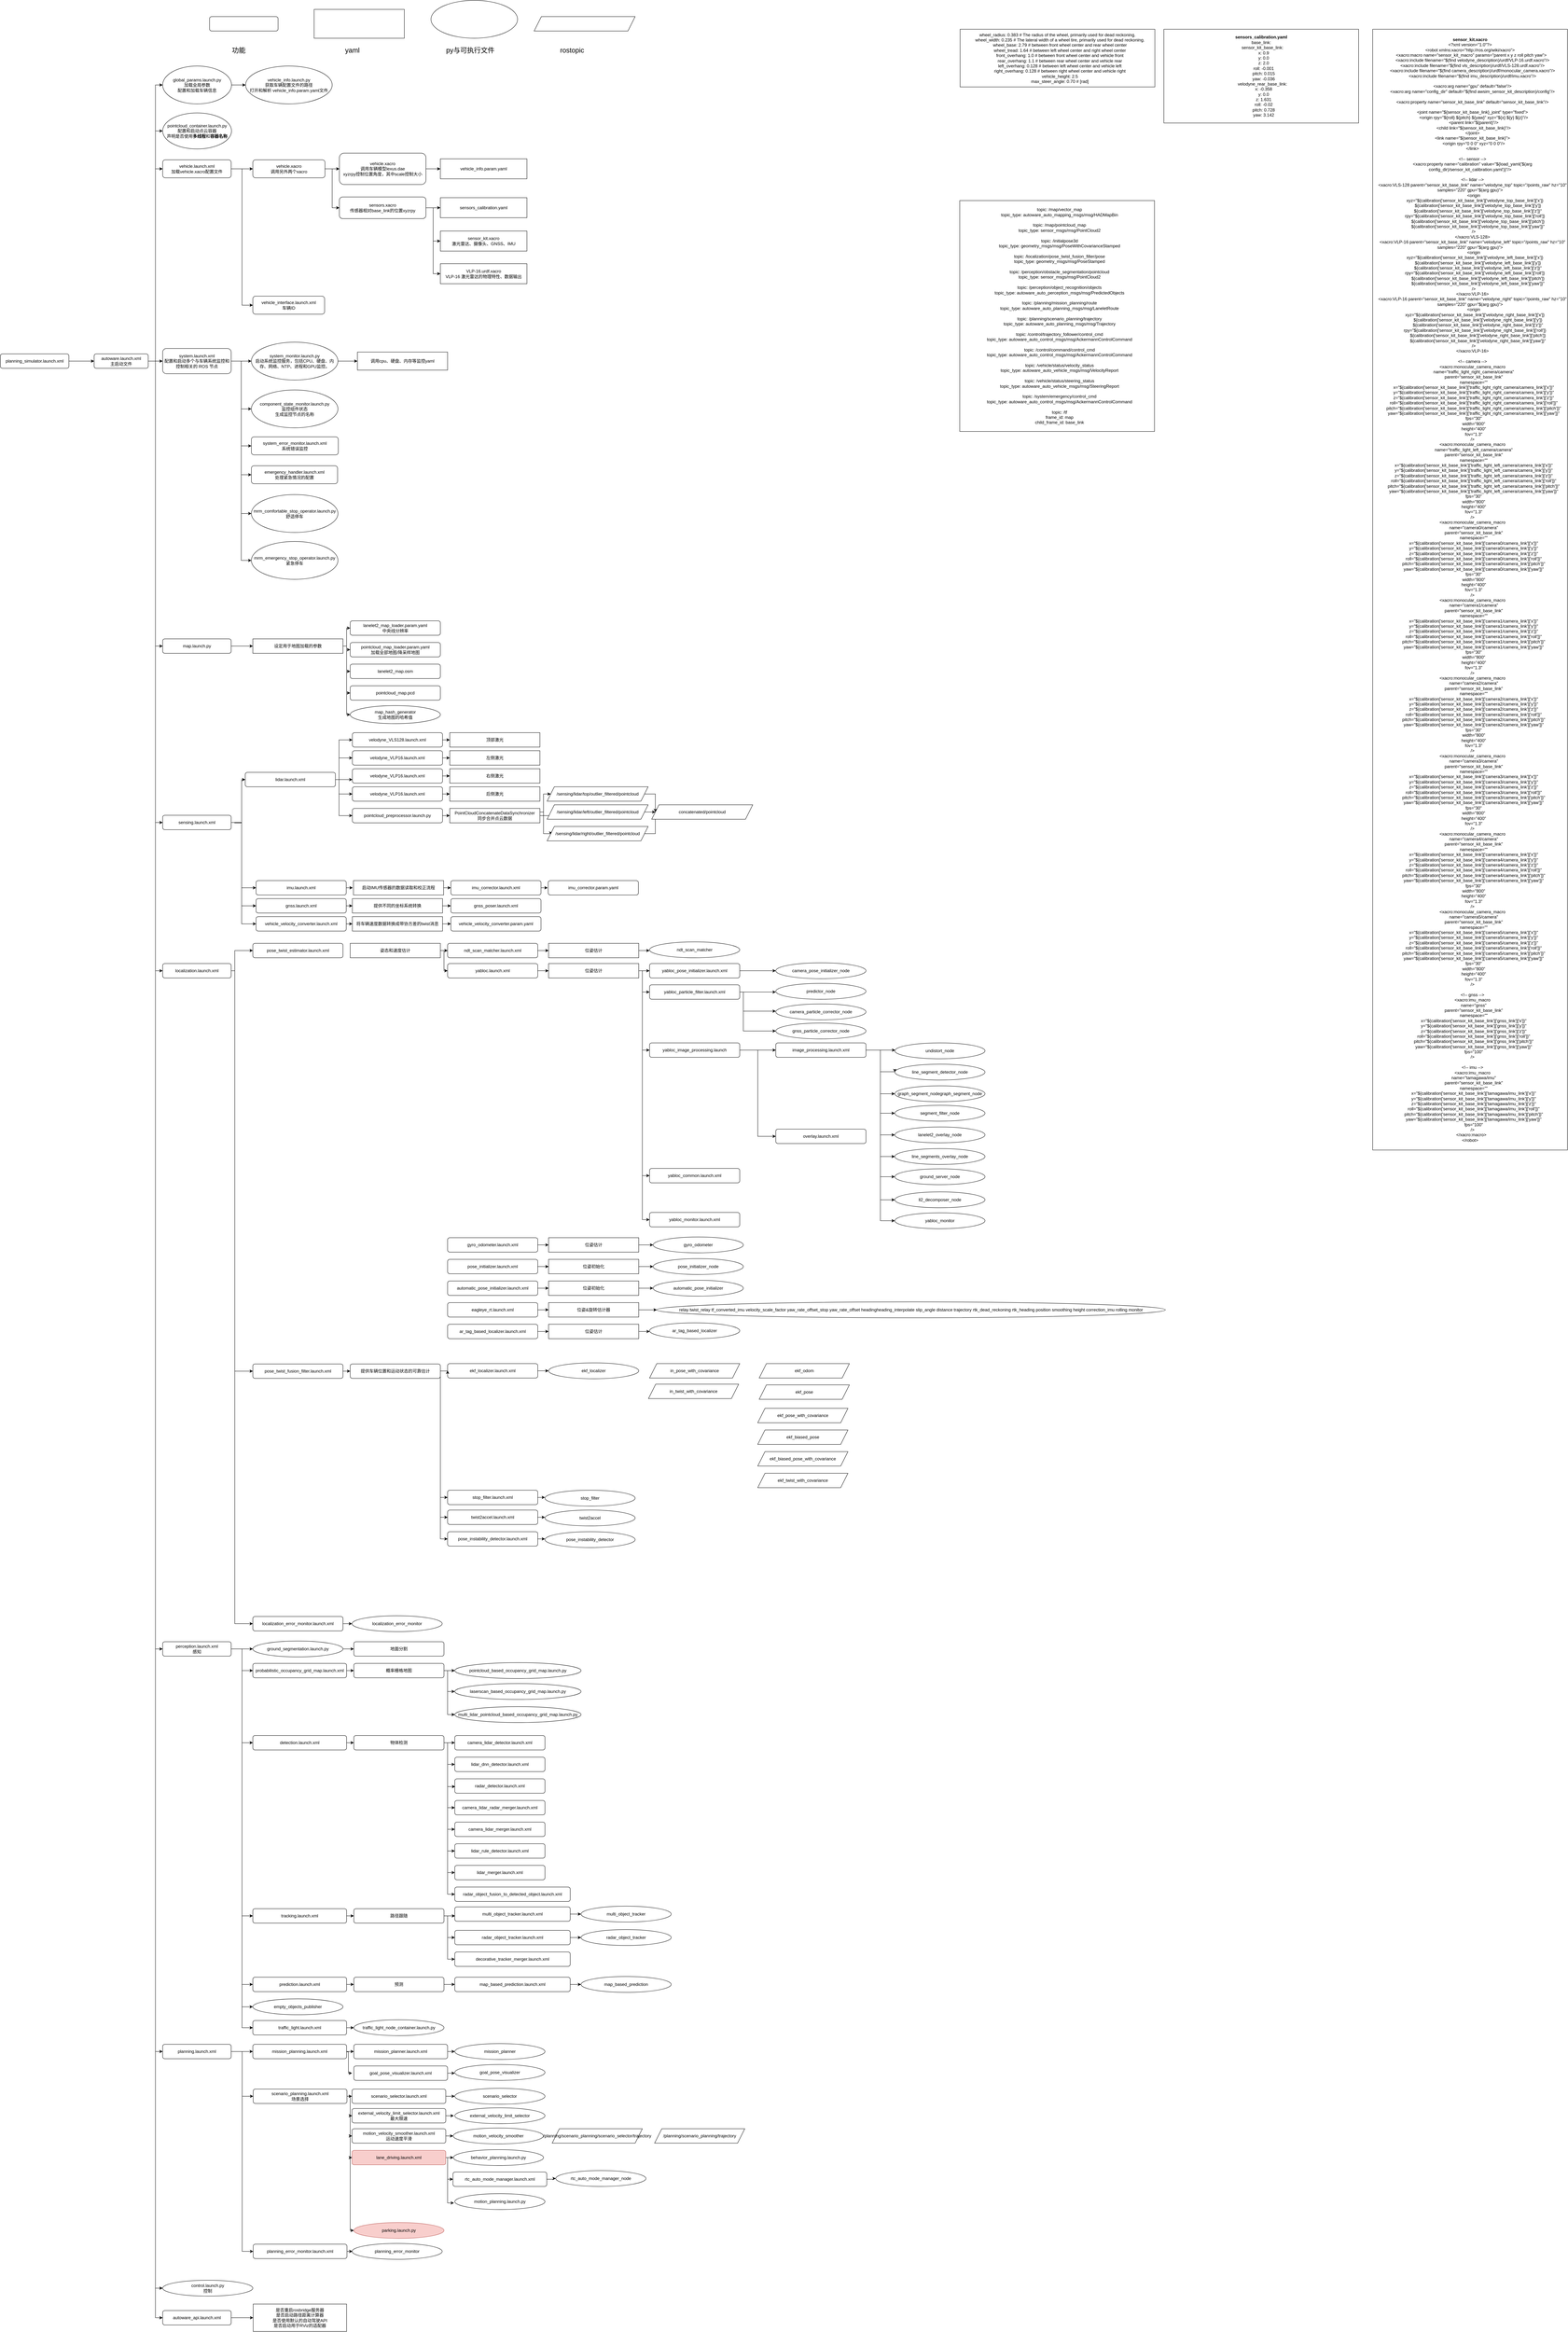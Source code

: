 <mxfile version="24.5.5" type="github">
  <diagram id="C5RBs43oDa-KdzZeNtuy" name="Page-1">
    <mxGraphModel dx="3267" dy="2470" grid="1" gridSize="10" guides="1" tooltips="1" connect="1" arrows="1" fold="1" page="1" pageScale="1" pageWidth="827" pageHeight="1169" math="0" shadow="0">
      <root>
        <mxCell id="WIyWlLk6GJQsqaUBKTNV-0" />
        <mxCell id="WIyWlLk6GJQsqaUBKTNV-1" parent="WIyWlLk6GJQsqaUBKTNV-0" />
        <mxCell id="jEKhcFakD323NPHfQUps-32" style="edgeStyle=orthogonalEdgeStyle;rounded=0;orthogonalLoop=1;jettySize=auto;html=1;exitX=1;exitY=0.5;exitDx=0;exitDy=0;entryX=0;entryY=0.5;entryDx=0;entryDy=0;" parent="WIyWlLk6GJQsqaUBKTNV-1" source="WIyWlLk6GJQsqaUBKTNV-3" target="WIyWlLk6GJQsqaUBKTNV-7" edge="1">
          <mxGeometry relative="1" as="geometry" />
        </mxCell>
        <mxCell id="WIyWlLk6GJQsqaUBKTNV-3" value="planning_simulator.launch.xml" style="rounded=1;whiteSpace=wrap;html=1;fontSize=12;glass=0;strokeWidth=1;shadow=0;" parent="WIyWlLk6GJQsqaUBKTNV-1" vertex="1">
          <mxGeometry x="-140" y="-150" width="190" height="40" as="geometry" />
        </mxCell>
        <mxCell id="jEKhcFakD323NPHfQUps-22" style="edgeStyle=orthogonalEdgeStyle;rounded=0;orthogonalLoop=1;jettySize=auto;html=1;exitX=1;exitY=0.5;exitDx=0;exitDy=0;entryX=0;entryY=0.5;entryDx=0;entryDy=0;" parent="WIyWlLk6GJQsqaUBKTNV-1" source="WIyWlLk6GJQsqaUBKTNV-7" target="TUt2pirhL9gMtHY99sxS-6" edge="1">
          <mxGeometry relative="1" as="geometry" />
        </mxCell>
        <mxCell id="jEKhcFakD323NPHfQUps-23" style="edgeStyle=orthogonalEdgeStyle;rounded=0;orthogonalLoop=1;jettySize=auto;html=1;exitX=1;exitY=0.5;exitDx=0;exitDy=0;entryX=0;entryY=0.5;entryDx=0;entryDy=0;" parent="WIyWlLk6GJQsqaUBKTNV-1" source="WIyWlLk6GJQsqaUBKTNV-7" target="EWykg1riu8QqkKSn6l6j-144" edge="1">
          <mxGeometry relative="1" as="geometry" />
        </mxCell>
        <mxCell id="jEKhcFakD323NPHfQUps-24" style="edgeStyle=orthogonalEdgeStyle;rounded=0;orthogonalLoop=1;jettySize=auto;html=1;exitX=1;exitY=0.5;exitDx=0;exitDy=0;entryX=0;entryY=0.5;entryDx=0;entryDy=0;" parent="WIyWlLk6GJQsqaUBKTNV-1" source="WIyWlLk6GJQsqaUBKTNV-7" target="EWykg1riu8QqkKSn6l6j-143" edge="1">
          <mxGeometry relative="1" as="geometry" />
        </mxCell>
        <mxCell id="jEKhcFakD323NPHfQUps-33" style="edgeStyle=orthogonalEdgeStyle;rounded=0;orthogonalLoop=1;jettySize=auto;html=1;exitX=1;exitY=0.5;exitDx=0;exitDy=0;entryX=0;entryY=0.5;entryDx=0;entryDy=0;" parent="WIyWlLk6GJQsqaUBKTNV-1" source="WIyWlLk6GJQsqaUBKTNV-7" target="TUt2pirhL9gMtHY99sxS-7" edge="1">
          <mxGeometry relative="1" as="geometry" />
        </mxCell>
        <mxCell id="jEKhcFakD323NPHfQUps-60" style="edgeStyle=orthogonalEdgeStyle;rounded=0;orthogonalLoop=1;jettySize=auto;html=1;exitX=1;exitY=0.5;exitDx=0;exitDy=0;entryX=0;entryY=0.5;entryDx=0;entryDy=0;" parent="WIyWlLk6GJQsqaUBKTNV-1" source="WIyWlLk6GJQsqaUBKTNV-7" target="TUt2pirhL9gMtHY99sxS-8" edge="1">
          <mxGeometry relative="1" as="geometry" />
        </mxCell>
        <mxCell id="jEKhcFakD323NPHfQUps-61" style="edgeStyle=orthogonalEdgeStyle;rounded=0;orthogonalLoop=1;jettySize=auto;html=1;exitX=1;exitY=0.5;exitDx=0;exitDy=0;entryX=0;entryY=0.5;entryDx=0;entryDy=0;" parent="WIyWlLk6GJQsqaUBKTNV-1" source="WIyWlLk6GJQsqaUBKTNV-7" target="TUt2pirhL9gMtHY99sxS-9" edge="1">
          <mxGeometry relative="1" as="geometry" />
        </mxCell>
        <mxCell id="jEKhcFakD323NPHfQUps-62" style="edgeStyle=orthogonalEdgeStyle;rounded=0;orthogonalLoop=1;jettySize=auto;html=1;exitX=1;exitY=0.5;exitDx=0;exitDy=0;entryX=0;entryY=0.5;entryDx=0;entryDy=0;" parent="WIyWlLk6GJQsqaUBKTNV-1" source="WIyWlLk6GJQsqaUBKTNV-7" target="TUt2pirhL9gMtHY99sxS-10" edge="1">
          <mxGeometry relative="1" as="geometry" />
        </mxCell>
        <mxCell id="jEKhcFakD323NPHfQUps-63" style="edgeStyle=orthogonalEdgeStyle;rounded=0;orthogonalLoop=1;jettySize=auto;html=1;exitX=1;exitY=0.5;exitDx=0;exitDy=0;entryX=0;entryY=0.5;entryDx=0;entryDy=0;" parent="WIyWlLk6GJQsqaUBKTNV-1" source="WIyWlLk6GJQsqaUBKTNV-7" target="TUt2pirhL9gMtHY99sxS-11" edge="1">
          <mxGeometry relative="1" as="geometry">
            <mxPoint x="130" y="3340" as="targetPoint" />
          </mxGeometry>
        </mxCell>
        <mxCell id="jEKhcFakD323NPHfQUps-64" style="edgeStyle=orthogonalEdgeStyle;rounded=0;orthogonalLoop=1;jettySize=auto;html=1;exitX=1;exitY=0.5;exitDx=0;exitDy=0;entryX=0;entryY=0.5;entryDx=0;entryDy=0;" parent="WIyWlLk6GJQsqaUBKTNV-1" source="WIyWlLk6GJQsqaUBKTNV-7" target="TUt2pirhL9gMtHY99sxS-12" edge="1">
          <mxGeometry relative="1" as="geometry">
            <mxPoint x="270.333" y="4050" as="targetPoint" />
          </mxGeometry>
        </mxCell>
        <mxCell id="jEKhcFakD323NPHfQUps-65" style="edgeStyle=orthogonalEdgeStyle;rounded=0;orthogonalLoop=1;jettySize=auto;html=1;exitX=1;exitY=0.5;exitDx=0;exitDy=0;entryX=0;entryY=0.5;entryDx=0;entryDy=0;" parent="WIyWlLk6GJQsqaUBKTNV-1" source="WIyWlLk6GJQsqaUBKTNV-7" target="oVntcMu7PJR9cov9_xhP-224" edge="1">
          <mxGeometry relative="1" as="geometry">
            <mxPoint x="240" y="2582" as="targetPoint" />
          </mxGeometry>
        </mxCell>
        <mxCell id="jEKhcFakD323NPHfQUps-66" style="edgeStyle=orthogonalEdgeStyle;rounded=0;orthogonalLoop=1;jettySize=auto;html=1;exitX=1;exitY=0.5;exitDx=0;exitDy=0;entryX=0;entryY=0.5;entryDx=0;entryDy=0;" parent="WIyWlLk6GJQsqaUBKTNV-1" source="WIyWlLk6GJQsqaUBKTNV-7" target="TUt2pirhL9gMtHY99sxS-25" edge="1">
          <mxGeometry relative="1" as="geometry">
            <mxPoint x="-510" y="5210" as="targetPoint" />
          </mxGeometry>
        </mxCell>
        <mxCell id="WIyWlLk6GJQsqaUBKTNV-7" value="&lt;div&gt;autoware.launch.xml&lt;/div&gt;主启动文件" style="rounded=1;whiteSpace=wrap;html=1;fontSize=12;glass=0;strokeWidth=1;shadow=0;" parent="WIyWlLk6GJQsqaUBKTNV-1" vertex="1">
          <mxGeometry x="120" y="-150" width="150" height="40" as="geometry" />
        </mxCell>
        <mxCell id="jEKhcFakD323NPHfQUps-3" style="edgeStyle=orthogonalEdgeStyle;rounded=0;orthogonalLoop=1;jettySize=auto;html=1;exitX=1;exitY=0.5;exitDx=0;exitDy=0;entryX=0;entryY=0.5;entryDx=0;entryDy=0;" parent="WIyWlLk6GJQsqaUBKTNV-1" source="TUt2pirhL9gMtHY99sxS-6" target="jEKhcFakD323NPHfQUps-2" edge="1">
          <mxGeometry relative="1" as="geometry" />
        </mxCell>
        <mxCell id="jEKhcFakD323NPHfQUps-21" style="edgeStyle=orthogonalEdgeStyle;rounded=0;orthogonalLoop=1;jettySize=auto;html=1;exitX=1;exitY=0.5;exitDx=0;exitDy=0;entryX=0;entryY=0.5;entryDx=0;entryDy=0;" parent="WIyWlLk6GJQsqaUBKTNV-1" source="TUt2pirhL9gMtHY99sxS-6" target="jEKhcFakD323NPHfQUps-4" edge="1">
          <mxGeometry relative="1" as="geometry" />
        </mxCell>
        <mxCell id="TUt2pirhL9gMtHY99sxS-6" value="&lt;font style=&quot;font-size: 12px;&quot; face=&quot;Helvetica&quot;&gt;vehicle.launch.xml&lt;br&gt;&lt;/font&gt;&lt;div&gt;&lt;font style=&quot;font-size: 12px;&quot; face=&quot;CAdojLoYoGOX25IxwPIC&quot;&gt;&lt;code&gt;加载&lt;/code&gt;&lt;/font&gt;&lt;font style=&quot;font-size: 12px;&quot; face=&quot;Helvetica&quot;&gt;vehicle.xacro&lt;/font&gt;&lt;font style=&quot;font-size: 12px;&quot; face=&quot;CAdojLoYoGOX25IxwPIC&quot;&gt;&lt;code&gt;配置文件&lt;/code&gt;&lt;/font&gt;&lt;/div&gt;" style="rounded=1;whiteSpace=wrap;html=1;fontSize=12;glass=0;strokeWidth=1;shadow=0;" parent="WIyWlLk6GJQsqaUBKTNV-1" vertex="1">
          <mxGeometry x="310" y="-688" width="190" height="50" as="geometry" />
        </mxCell>
        <mxCell id="jEKhcFakD323NPHfQUps-49" style="edgeStyle=orthogonalEdgeStyle;rounded=0;orthogonalLoop=1;jettySize=auto;html=1;exitX=1;exitY=0.5;exitDx=0;exitDy=0;entryX=0;entryY=0.5;entryDx=0;entryDy=0;" parent="WIyWlLk6GJQsqaUBKTNV-1" source="TUt2pirhL9gMtHY99sxS-7" target="jEKhcFakD323NPHfQUps-42" edge="1">
          <mxGeometry relative="1" as="geometry" />
        </mxCell>
        <mxCell id="jEKhcFakD323NPHfQUps-53" style="edgeStyle=orthogonalEdgeStyle;rounded=0;orthogonalLoop=1;jettySize=auto;html=1;exitX=1;exitY=0.5;exitDx=0;exitDy=0;entryX=0;entryY=0.5;entryDx=0;entryDy=0;" parent="WIyWlLk6GJQsqaUBKTNV-1" source="TUt2pirhL9gMtHY99sxS-7" target="jEKhcFakD323NPHfQUps-43" edge="1">
          <mxGeometry relative="1" as="geometry" />
        </mxCell>
        <mxCell id="jEKhcFakD323NPHfQUps-54" style="edgeStyle=orthogonalEdgeStyle;rounded=0;orthogonalLoop=1;jettySize=auto;html=1;exitX=1;exitY=0.5;exitDx=0;exitDy=0;entryX=0;entryY=0.5;entryDx=0;entryDy=0;" parent="WIyWlLk6GJQsqaUBKTNV-1" source="TUt2pirhL9gMtHY99sxS-7" target="aVVuM_nYEZaegkw_f5pE-18" edge="1">
          <mxGeometry relative="1" as="geometry" />
        </mxCell>
        <mxCell id="jEKhcFakD323NPHfQUps-55" style="edgeStyle=orthogonalEdgeStyle;rounded=0;orthogonalLoop=1;jettySize=auto;html=1;exitX=1;exitY=0.5;exitDx=0;exitDy=0;entryX=0;entryY=0.5;entryDx=0;entryDy=0;" parent="WIyWlLk6GJQsqaUBKTNV-1" source="TUt2pirhL9gMtHY99sxS-7" target="aVVuM_nYEZaegkw_f5pE-19" edge="1">
          <mxGeometry relative="1" as="geometry" />
        </mxCell>
        <mxCell id="jEKhcFakD323NPHfQUps-56" style="edgeStyle=orthogonalEdgeStyle;rounded=0;orthogonalLoop=1;jettySize=auto;html=1;exitX=1;exitY=0.5;exitDx=0;exitDy=0;entryX=0;entryY=0.5;entryDx=0;entryDy=0;" parent="WIyWlLk6GJQsqaUBKTNV-1" source="TUt2pirhL9gMtHY99sxS-7" target="jEKhcFakD323NPHfQUps-44" edge="1">
          <mxGeometry relative="1" as="geometry" />
        </mxCell>
        <mxCell id="jEKhcFakD323NPHfQUps-57" style="edgeStyle=orthogonalEdgeStyle;rounded=0;orthogonalLoop=1;jettySize=auto;html=1;exitX=1;exitY=0.5;exitDx=0;exitDy=0;entryX=0;entryY=0.5;entryDx=0;entryDy=0;" parent="WIyWlLk6GJQsqaUBKTNV-1" source="TUt2pirhL9gMtHY99sxS-7" target="jEKhcFakD323NPHfQUps-47" edge="1">
          <mxGeometry relative="1" as="geometry" />
        </mxCell>
        <mxCell id="TUt2pirhL9gMtHY99sxS-7" value="&lt;div&gt;system.launch.xml&lt;/div&gt;配置和启动多个与车辆系统监控和控制相关的 ROS 节点" style="rounded=1;whiteSpace=wrap;html=1;fontSize=12;glass=0;strokeWidth=1;shadow=0;" parent="WIyWlLk6GJQsqaUBKTNV-1" vertex="1">
          <mxGeometry x="310" y="-165" width="190" height="70" as="geometry" />
        </mxCell>
        <mxCell id="0w5Qw6GsPCcSARlvCqvG-0" style="edgeStyle=orthogonalEdgeStyle;rounded=0;orthogonalLoop=1;jettySize=auto;html=1;exitX=1;exitY=0.5;exitDx=0;exitDy=0;" edge="1" parent="WIyWlLk6GJQsqaUBKTNV-1" source="TUt2pirhL9gMtHY99sxS-8" target="oVntcMu7PJR9cov9_xhP-0">
          <mxGeometry relative="1" as="geometry" />
        </mxCell>
        <mxCell id="TUt2pirhL9gMtHY99sxS-8" value="map.launch.py" style="rounded=1;whiteSpace=wrap;html=1;fontSize=12;glass=0;strokeWidth=1;shadow=0;" parent="WIyWlLk6GJQsqaUBKTNV-1" vertex="1">
          <mxGeometry x="310" y="640" width="190" height="40" as="geometry" />
        </mxCell>
        <mxCell id="oVntcMu7PJR9cov9_xhP-28" style="edgeStyle=orthogonalEdgeStyle;rounded=0;orthogonalLoop=1;jettySize=auto;html=1;exitX=1;exitY=0.5;exitDx=0;exitDy=0;entryX=0;entryY=0.5;entryDx=0;entryDy=0;" parent="WIyWlLk6GJQsqaUBKTNV-1" source="TUt2pirhL9gMtHY99sxS-9" target="oVntcMu7PJR9cov9_xhP-23" edge="1">
          <mxGeometry relative="1" as="geometry">
            <Array as="points">
              <mxPoint x="529" y="1149" />
              <mxPoint x="529" y="1030" />
            </Array>
          </mxGeometry>
        </mxCell>
        <mxCell id="oVntcMu7PJR9cov9_xhP-29" style="edgeStyle=orthogonalEdgeStyle;rounded=0;orthogonalLoop=1;jettySize=auto;html=1;exitX=1;exitY=0.5;exitDx=0;exitDy=0;entryX=0;entryY=0.5;entryDx=0;entryDy=0;" parent="WIyWlLk6GJQsqaUBKTNV-1" target="oVntcMu7PJR9cov9_xhP-24" edge="1">
          <mxGeometry relative="1" as="geometry">
            <mxPoint x="509" y="1150" as="sourcePoint" />
            <Array as="points">
              <mxPoint x="529" y="1150" />
              <mxPoint x="529" y="1330" />
            </Array>
          </mxGeometry>
        </mxCell>
        <mxCell id="oVntcMu7PJR9cov9_xhP-30" style="edgeStyle=orthogonalEdgeStyle;rounded=0;orthogonalLoop=1;jettySize=auto;html=1;exitX=1;exitY=0.5;exitDx=0;exitDy=0;entryX=0;entryY=0.5;entryDx=0;entryDy=0;" parent="WIyWlLk6GJQsqaUBKTNV-1" target="oVntcMu7PJR9cov9_xhP-26" edge="1">
          <mxGeometry relative="1" as="geometry">
            <mxPoint x="509" y="1150" as="sourcePoint" />
            <Array as="points">
              <mxPoint x="529" y="1150" />
              <mxPoint x="529" y="1430" />
            </Array>
          </mxGeometry>
        </mxCell>
        <mxCell id="TUt2pirhL9gMtHY99sxS-9" value="sensing.launch.xml" style="rounded=1;whiteSpace=wrap;html=1;fontSize=12;glass=0;strokeWidth=1;shadow=0;" parent="WIyWlLk6GJQsqaUBKTNV-1" vertex="1">
          <mxGeometry x="310" y="1129" width="190" height="40" as="geometry" />
        </mxCell>
        <mxCell id="oVntcMu7PJR9cov9_xhP-71" style="edgeStyle=orthogonalEdgeStyle;rounded=0;orthogonalLoop=1;jettySize=auto;html=1;exitX=1;exitY=0.5;exitDx=0;exitDy=0;entryX=0;entryY=0.5;entryDx=0;entryDy=0;" parent="WIyWlLk6GJQsqaUBKTNV-1" source="TUt2pirhL9gMtHY99sxS-10" target="oVntcMu7PJR9cov9_xhP-68" edge="1">
          <mxGeometry relative="1" as="geometry">
            <Array as="points">
              <mxPoint x="510" y="1560" />
              <mxPoint x="510" y="1504" />
            </Array>
          </mxGeometry>
        </mxCell>
        <mxCell id="oVntcMu7PJR9cov9_xhP-72" style="edgeStyle=orthogonalEdgeStyle;rounded=0;orthogonalLoop=1;jettySize=auto;html=1;exitX=1;exitY=0.5;exitDx=0;exitDy=0;entryX=0;entryY=0.5;entryDx=0;entryDy=0;" parent="WIyWlLk6GJQsqaUBKTNV-1" source="TUt2pirhL9gMtHY99sxS-10" target="oVntcMu7PJR9cov9_xhP-69" edge="1">
          <mxGeometry relative="1" as="geometry">
            <Array as="points">
              <mxPoint x="510" y="1560" />
              <mxPoint x="510" y="2670" />
            </Array>
          </mxGeometry>
        </mxCell>
        <mxCell id="oVntcMu7PJR9cov9_xhP-73" style="edgeStyle=orthogonalEdgeStyle;rounded=0;orthogonalLoop=1;jettySize=auto;html=1;exitX=1;exitY=0.5;exitDx=0;exitDy=0;entryX=0;entryY=0.5;entryDx=0;entryDy=0;" parent="WIyWlLk6GJQsqaUBKTNV-1" source="TUt2pirhL9gMtHY99sxS-10" target="oVntcMu7PJR9cov9_xhP-70" edge="1">
          <mxGeometry relative="1" as="geometry">
            <Array as="points">
              <mxPoint x="510" y="1560" />
              <mxPoint x="510" y="3370" />
            </Array>
          </mxGeometry>
        </mxCell>
        <mxCell id="TUt2pirhL9gMtHY99sxS-10" value="localization.launch.xml" style="rounded=1;whiteSpace=wrap;html=1;fontSize=12;glass=0;strokeWidth=1;shadow=0;" parent="WIyWlLk6GJQsqaUBKTNV-1" vertex="1">
          <mxGeometry x="310" y="1540" width="190" height="40" as="geometry" />
        </mxCell>
        <mxCell id="oVntcMu7PJR9cov9_xhP-237" style="edgeStyle=orthogonalEdgeStyle;rounded=0;orthogonalLoop=1;jettySize=auto;html=1;exitX=1;exitY=0.5;exitDx=0;exitDy=0;entryX=0;entryY=0.5;entryDx=0;entryDy=0;" parent="WIyWlLk6GJQsqaUBKTNV-1" source="TUt2pirhL9gMtHY99sxS-11" target="oVntcMu7PJR9cov9_xhP-167" edge="1">
          <mxGeometry relative="1" as="geometry" />
        </mxCell>
        <mxCell id="oVntcMu7PJR9cov9_xhP-239" style="edgeStyle=orthogonalEdgeStyle;rounded=0;orthogonalLoop=1;jettySize=auto;html=1;exitX=1;exitY=0.5;exitDx=0;exitDy=0;entryX=0;entryY=0.5;entryDx=0;entryDy=0;" parent="WIyWlLk6GJQsqaUBKTNV-1" source="TUt2pirhL9gMtHY99sxS-11" target="oVntcMu7PJR9cov9_xhP-155" edge="1">
          <mxGeometry relative="1" as="geometry" />
        </mxCell>
        <mxCell id="oVntcMu7PJR9cov9_xhP-240" style="edgeStyle=orthogonalEdgeStyle;rounded=0;orthogonalLoop=1;jettySize=auto;html=1;exitX=1;exitY=0.5;exitDx=0;exitDy=0;entryX=0;entryY=0.5;entryDx=0;entryDy=0;" parent="WIyWlLk6GJQsqaUBKTNV-1" source="TUt2pirhL9gMtHY99sxS-11" target="oVntcMu7PJR9cov9_xhP-156" edge="1">
          <mxGeometry relative="1" as="geometry" />
        </mxCell>
        <mxCell id="EWykg1riu8QqkKSn6l6j-100" style="edgeStyle=orthogonalEdgeStyle;rounded=0;orthogonalLoop=1;jettySize=auto;html=1;exitX=1;exitY=0.5;exitDx=0;exitDy=0;entryX=0;entryY=0.5;entryDx=0;entryDy=0;" parent="WIyWlLk6GJQsqaUBKTNV-1" source="TUt2pirhL9gMtHY99sxS-11" target="oVntcMu7PJR9cov9_xhP-160" edge="1">
          <mxGeometry relative="1" as="geometry" />
        </mxCell>
        <mxCell id="EWykg1riu8QqkKSn6l6j-101" style="edgeStyle=orthogonalEdgeStyle;rounded=0;orthogonalLoop=1;jettySize=auto;html=1;exitX=1;exitY=0.5;exitDx=0;exitDy=0;entryX=0;entryY=0.5;entryDx=0;entryDy=0;" parent="WIyWlLk6GJQsqaUBKTNV-1" source="TUt2pirhL9gMtHY99sxS-11" target="oVntcMu7PJR9cov9_xhP-162" edge="1">
          <mxGeometry relative="1" as="geometry" />
        </mxCell>
        <mxCell id="EWykg1riu8QqkKSn6l6j-102" style="edgeStyle=orthogonalEdgeStyle;rounded=0;orthogonalLoop=1;jettySize=auto;html=1;exitX=1;exitY=0.5;exitDx=0;exitDy=0;entryX=0;entryY=0.5;entryDx=0;entryDy=0;" parent="WIyWlLk6GJQsqaUBKTNV-1" source="TUt2pirhL9gMtHY99sxS-11" target="oVntcMu7PJR9cov9_xhP-165" edge="1">
          <mxGeometry relative="1" as="geometry" />
        </mxCell>
        <mxCell id="EWykg1riu8QqkKSn6l6j-103" style="edgeStyle=orthogonalEdgeStyle;rounded=0;orthogonalLoop=1;jettySize=auto;html=1;exitX=1;exitY=0.5;exitDx=0;exitDy=0;entryX=0;entryY=0.5;entryDx=0;entryDy=0;" parent="WIyWlLk6GJQsqaUBKTNV-1" source="TUt2pirhL9gMtHY99sxS-11" target="oVntcMu7PJR9cov9_xhP-164" edge="1">
          <mxGeometry relative="1" as="geometry" />
        </mxCell>
        <mxCell id="TUt2pirhL9gMtHY99sxS-11" value="&lt;div&gt;perception.launch.xml&lt;/div&gt;感知" style="rounded=1;whiteSpace=wrap;html=1;fontSize=12;glass=0;strokeWidth=1;shadow=0;" parent="WIyWlLk6GJQsqaUBKTNV-1" vertex="1">
          <mxGeometry x="310" y="3420" width="190" height="40" as="geometry" />
        </mxCell>
        <mxCell id="EWykg1riu8QqkKSn6l6j-116" value="" style="edgeStyle=orthogonalEdgeStyle;rounded=0;orthogonalLoop=1;jettySize=auto;html=1;" parent="WIyWlLk6GJQsqaUBKTNV-1" source="TUt2pirhL9gMtHY99sxS-12" target="oVntcMu7PJR9cov9_xhP-191" edge="1">
          <mxGeometry relative="1" as="geometry" />
        </mxCell>
        <mxCell id="EWykg1riu8QqkKSn6l6j-123" style="edgeStyle=orthogonalEdgeStyle;rounded=0;orthogonalLoop=1;jettySize=auto;html=1;exitX=1;exitY=0.5;exitDx=0;exitDy=0;entryX=0;entryY=0.5;entryDx=0;entryDy=0;" parent="WIyWlLk6GJQsqaUBKTNV-1" source="TUt2pirhL9gMtHY99sxS-12" target="oVntcMu7PJR9cov9_xhP-192" edge="1">
          <mxGeometry relative="1" as="geometry" />
        </mxCell>
        <mxCell id="EWykg1riu8QqkKSn6l6j-138" style="edgeStyle=orthogonalEdgeStyle;rounded=0;orthogonalLoop=1;jettySize=auto;html=1;exitX=1;exitY=0.5;exitDx=0;exitDy=0;entryX=0;entryY=0.5;entryDx=0;entryDy=0;" parent="WIyWlLk6GJQsqaUBKTNV-1" source="TUt2pirhL9gMtHY99sxS-12" target="oVntcMu7PJR9cov9_xhP-222" edge="1">
          <mxGeometry relative="1" as="geometry" />
        </mxCell>
        <mxCell id="TUt2pirhL9gMtHY99sxS-12" value="planning.launch.xml" style="rounded=1;whiteSpace=wrap;html=1;fontSize=12;glass=0;strokeWidth=1;shadow=0;" parent="WIyWlLk6GJQsqaUBKTNV-1" vertex="1">
          <mxGeometry x="310" y="4536" width="190" height="40" as="geometry" />
        </mxCell>
        <mxCell id="EWykg1riu8QqkKSn6l6j-147" style="edgeStyle=orthogonalEdgeStyle;rounded=0;orthogonalLoop=1;jettySize=auto;html=1;exitX=1;exitY=0.5;exitDx=0;exitDy=0;entryX=0;entryY=0.5;entryDx=0;entryDy=0;" parent="WIyWlLk6GJQsqaUBKTNV-1" source="TUt2pirhL9gMtHY99sxS-25" target="oVntcMu7PJR9cov9_xhP-225" edge="1">
          <mxGeometry relative="1" as="geometry" />
        </mxCell>
        <mxCell id="TUt2pirhL9gMtHY99sxS-25" value="autoware_api.launch.xml" style="rounded=1;whiteSpace=wrap;html=1;fontSize=12;glass=0;strokeWidth=1;shadow=0;" parent="WIyWlLk6GJQsqaUBKTNV-1" vertex="1">
          <mxGeometry x="310" y="5274" width="190" height="40" as="geometry" />
        </mxCell>
        <mxCell id="EWykg1riu8QqkKSn6l6j-3" style="edgeStyle=orthogonalEdgeStyle;rounded=0;orthogonalLoop=1;jettySize=auto;html=1;exitX=1;exitY=0.5;exitDx=0;exitDy=0;entryX=0;entryY=0.5;entryDx=0;entryDy=0;" parent="WIyWlLk6GJQsqaUBKTNV-1" edge="1">
          <mxGeometry relative="1" as="geometry">
            <mxPoint x="760" y="-895.5" as="sourcePoint" />
            <mxPoint x="780" y="-895.5" as="targetPoint" />
          </mxGeometry>
        </mxCell>
        <mxCell id="aVVuM_nYEZaegkw_f5pE-3" value="wheel_radius: 0.383 # The radius of the wheel, primarily used for dead reckoning.&lt;br&gt;&amp;nbsp;&amp;nbsp;&amp;nbsp; wheel_width: 0.235 # The lateral width of a wheel tire, primarily used for dead reckoning.&lt;br&gt;&amp;nbsp;&amp;nbsp;&amp;nbsp; wheel_base: 2.79 # between front wheel center and rear wheel center&lt;br&gt;&amp;nbsp;&amp;nbsp;&amp;nbsp; wheel_tread: 1.64 # between left wheel center and right wheel center&lt;br&gt;&amp;nbsp;&amp;nbsp;&amp;nbsp; front_overhang: 1.0 # between front wheel center and vehicle front&lt;br&gt;&amp;nbsp;&amp;nbsp;&amp;nbsp; rear_overhang: 1.1 # between rear wheel center and vehicle rear&lt;br&gt;&amp;nbsp;&amp;nbsp;&amp;nbsp; left_overhang: 0.128 # between left wheel center and vehicle left&lt;br&gt;&amp;nbsp;&amp;nbsp;&amp;nbsp; right_overhang: 0.128 # between right wheel center and vehicle right&lt;br&gt;&amp;nbsp;&amp;nbsp;&amp;nbsp; vehicle_height: 2.5&lt;br&gt;&amp;nbsp;&amp;nbsp;&amp;nbsp; max_steer_angle: 0.70 # [rad]" style="rounded=0;whiteSpace=wrap;html=1;" parent="WIyWlLk6GJQsqaUBKTNV-1" vertex="1">
          <mxGeometry x="2521" y="-1050" width="540" height="160" as="geometry" />
        </mxCell>
        <mxCell id="aVVuM_nYEZaegkw_f5pE-9" value="&lt;div&gt;vehicle_info.param.yaml&lt;/div&gt;" style="rounded=0;whiteSpace=wrap;html=1;" parent="WIyWlLk6GJQsqaUBKTNV-1" vertex="1">
          <mxGeometry x="1080" y="-690.75" width="240" height="55.5" as="geometry" />
        </mxCell>
        <mxCell id="aVVuM_nYEZaegkw_f5pE-12" value="调用cpu、硬盘、内存等监控yaml" style="rounded=0;whiteSpace=wrap;html=1;" parent="WIyWlLk6GJQsqaUBKTNV-1" vertex="1">
          <mxGeometry x="850" y="-155" width="250" height="50" as="geometry" />
        </mxCell>
        <mxCell id="aVVuM_nYEZaegkw_f5pE-17" value="&lt;br&gt;&amp;nbsp;&amp;nbsp;&amp;nbsp; topic: /map/vector_map&lt;br&gt;&amp;nbsp;&amp;nbsp;&amp;nbsp; topic_type: autoware_auto_mapping_msgs/msg/HADMapBin&lt;br&gt;&amp;nbsp; &lt;br&gt;&amp;nbsp;&amp;nbsp;&amp;nbsp; topic: /map/pointcloud_map&lt;br&gt;&amp;nbsp;&amp;nbsp;&amp;nbsp; topic_type: sensor_msgs/msg/PointCloud2&lt;br&gt;&lt;br&gt;&amp;nbsp;&amp;nbsp;&amp;nbsp; topic: /initialpose3d&lt;br&gt;&amp;nbsp;&amp;nbsp;&amp;nbsp; topic_type: geometry_msgs/msg/PoseWithCovarianceStamped&lt;br&gt;&lt;br&gt;&amp;nbsp;&amp;nbsp;&amp;nbsp; topic: /localization/pose_twist_fusion_filter/pose&lt;br&gt;&amp;nbsp;&amp;nbsp;&amp;nbsp; topic_type: geometry_msgs/msg/PoseStamped&lt;br&gt;&lt;br&gt;&amp;nbsp;&amp;nbsp;&amp;nbsp; topic: /perception/obstacle_segmentation/pointcloud&lt;br&gt;&amp;nbsp;&amp;nbsp;&amp;nbsp; topic_type: sensor_msgs/msg/PointCloud2&lt;br&gt;&lt;br&gt;&amp;nbsp;&amp;nbsp;&amp;nbsp; topic: /perception/object_recognition/objects&lt;br&gt;&amp;nbsp;&amp;nbsp;&amp;nbsp; topic_type: autoware_auto_perception_msgs/msg/PredictedObjects&lt;br&gt;&amp;nbsp;&amp;nbsp; &lt;br&gt;&amp;nbsp;&amp;nbsp;&amp;nbsp; topic: /planning/mission_planning/route&lt;br&gt;&amp;nbsp;&amp;nbsp;&amp;nbsp; topic_type: autoware_auto_planning_msgs/msg/LaneletRoute&lt;br&gt;&amp;nbsp;&amp;nbsp; &lt;br&gt;&amp;nbsp;&amp;nbsp;&amp;nbsp; topic: /planning/scenario_planning/trajectory&lt;br&gt;&amp;nbsp;&amp;nbsp;&amp;nbsp; topic_type: autoware_auto_planning_msgs/msg/Trajectory&lt;br&gt;&amp;nbsp;&amp;nbsp;&amp;nbsp; &lt;br&gt;&amp;nbsp;&amp;nbsp;&amp;nbsp; topic: /control/trajectory_follower/control_cmd&lt;br&gt;&amp;nbsp;&amp;nbsp;&amp;nbsp; topic_type: autoware_auto_control_msgs/msg/AckermannControlCommand&lt;br&gt;&lt;br&gt;&amp;nbsp;&amp;nbsp;&amp;nbsp; topic: /control/command/control_cmd&lt;br&gt;&amp;nbsp;&amp;nbsp;&amp;nbsp; topic_type: autoware_auto_control_msgs/msg/AckermannControlCommand&lt;br&gt;&lt;br&gt;&amp;nbsp;&amp;nbsp;&amp;nbsp; topic: /vehicle/status/velocity_status&lt;br&gt;&amp;nbsp;&amp;nbsp;&amp;nbsp; topic_type: autoware_auto_vehicle_msgs/msg/VelocityReport&lt;br&gt;&lt;br&gt;&amp;nbsp;&amp;nbsp;&amp;nbsp; topic: /vehicle/status/steering_status&lt;br&gt;&lt;div&gt;&amp;nbsp;&amp;nbsp;&amp;nbsp; topic_type: autoware_auto_vehicle_msgs/msg/SteeringReport&lt;/div&gt;&lt;div&gt;&lt;br&gt;&lt;/div&gt;&amp;nbsp;&amp;nbsp;&amp;nbsp; topic: /system/emergency/control_cmd&lt;br&gt;&amp;nbsp;&amp;nbsp;&amp;nbsp; topic_type: autoware_auto_control_msgs/msg/AckermannControlCommand&lt;br&gt;&lt;br&gt;&amp;nbsp;&amp;nbsp;&amp;nbsp; topic: /tf&lt;br&gt;&amp;nbsp;&amp;nbsp;&amp;nbsp; frame_id: map&lt;br&gt;&amp;nbsp;&amp;nbsp;&amp;nbsp; child_frame_id: base_link&lt;div&gt;&lt;br&gt;&lt;/div&gt;" style="rounded=0;whiteSpace=wrap;html=1;" parent="WIyWlLk6GJQsqaUBKTNV-1" vertex="1">
          <mxGeometry x="2520" y="-575" width="540" height="640" as="geometry" />
        </mxCell>
        <mxCell id="aVVuM_nYEZaegkw_f5pE-18" value="&lt;div&gt;system_error_monitor.launch.xml&lt;/div&gt;系统错误监控" style="rounded=1;whiteSpace=wrap;html=1;fontSize=12;glass=0;strokeWidth=1;shadow=0;" parent="WIyWlLk6GJQsqaUBKTNV-1" vertex="1">
          <mxGeometry x="556" y="80" width="241" height="50" as="geometry" />
        </mxCell>
        <mxCell id="aVVuM_nYEZaegkw_f5pE-19" value="&lt;div&gt;emergency_handler.launch.xml&lt;/div&gt;处理紧急情况的配置" style="rounded=1;whiteSpace=wrap;html=1;fontSize=12;glass=0;strokeWidth=1;shadow=0;" parent="WIyWlLk6GJQsqaUBKTNV-1" vertex="1">
          <mxGeometry x="556" y="160" width="239" height="50" as="geometry" />
        </mxCell>
        <mxCell id="oVntcMu7PJR9cov9_xhP-2" value="" style="edgeStyle=orthogonalEdgeStyle;rounded=0;orthogonalLoop=1;jettySize=auto;html=1;" parent="WIyWlLk6GJQsqaUBKTNV-1" source="oVntcMu7PJR9cov9_xhP-0" target="oVntcMu7PJR9cov9_xhP-1" edge="1">
          <mxGeometry relative="1" as="geometry">
            <Array as="points">
              <mxPoint x="820" y="660" />
              <mxPoint x="820" y="610" />
            </Array>
          </mxGeometry>
        </mxCell>
        <mxCell id="oVntcMu7PJR9cov9_xhP-4" value="" style="edgeStyle=orthogonalEdgeStyle;rounded=0;orthogonalLoop=1;jettySize=auto;html=1;" parent="WIyWlLk6GJQsqaUBKTNV-1" source="oVntcMu7PJR9cov9_xhP-0" target="oVntcMu7PJR9cov9_xhP-3" edge="1">
          <mxGeometry relative="1" as="geometry">
            <Array as="points">
              <mxPoint x="820" y="660" />
              <mxPoint x="820" y="670" />
            </Array>
          </mxGeometry>
        </mxCell>
        <mxCell id="oVntcMu7PJR9cov9_xhP-17" style="edgeStyle=orthogonalEdgeStyle;rounded=0;orthogonalLoop=1;jettySize=auto;html=1;exitX=1;exitY=0.5;exitDx=0;exitDy=0;entryX=0;entryY=0.5;entryDx=0;entryDy=0;" parent="WIyWlLk6GJQsqaUBKTNV-1" source="oVntcMu7PJR9cov9_xhP-0" target="oVntcMu7PJR9cov9_xhP-11" edge="1">
          <mxGeometry relative="1" as="geometry">
            <Array as="points">
              <mxPoint x="820" y="660" />
              <mxPoint x="820" y="730" />
            </Array>
          </mxGeometry>
        </mxCell>
        <mxCell id="oVntcMu7PJR9cov9_xhP-18" style="edgeStyle=orthogonalEdgeStyle;rounded=0;orthogonalLoop=1;jettySize=auto;html=1;exitX=1;exitY=0.5;exitDx=0;exitDy=0;entryX=0;entryY=0.5;entryDx=0;entryDy=0;" parent="WIyWlLk6GJQsqaUBKTNV-1" source="oVntcMu7PJR9cov9_xhP-0" target="oVntcMu7PJR9cov9_xhP-12" edge="1">
          <mxGeometry relative="1" as="geometry">
            <Array as="points">
              <mxPoint x="820" y="660" />
              <mxPoint x="820" y="790" />
            </Array>
          </mxGeometry>
        </mxCell>
        <mxCell id="oVntcMu7PJR9cov9_xhP-22" style="edgeStyle=orthogonalEdgeStyle;rounded=0;orthogonalLoop=1;jettySize=auto;html=1;exitX=1;exitY=0.5;exitDx=0;exitDy=0;entryX=0;entryY=0.5;entryDx=0;entryDy=0;" parent="WIyWlLk6GJQsqaUBKTNV-1" source="oVntcMu7PJR9cov9_xhP-0" target="oVntcMu7PJR9cov9_xhP-21" edge="1">
          <mxGeometry relative="1" as="geometry">
            <Array as="points">
              <mxPoint x="820" y="660" />
              <mxPoint x="820" y="850" />
            </Array>
          </mxGeometry>
        </mxCell>
        <mxCell id="oVntcMu7PJR9cov9_xhP-0" value="设定用于地图加载的参数" style="rounded=0;whiteSpace=wrap;html=1;" parent="WIyWlLk6GJQsqaUBKTNV-1" vertex="1">
          <mxGeometry x="560" y="640" width="250" height="40" as="geometry" />
        </mxCell>
        <mxCell id="oVntcMu7PJR9cov9_xhP-1" value="&lt;div&gt;lanelet2_map_loader.param.yaml&lt;/div&gt;中央线分辨率" style="rounded=1;whiteSpace=wrap;html=1;fontSize=12;glass=0;strokeWidth=1;shadow=0;" parent="WIyWlLk6GJQsqaUBKTNV-1" vertex="1">
          <mxGeometry x="830" y="590" width="250" height="40" as="geometry" />
        </mxCell>
        <mxCell id="oVntcMu7PJR9cov9_xhP-3" value="&lt;div&gt;pointcloud_map_loader.param.yaml&lt;/div&gt;加载全部地图/降采样地图" style="rounded=1;whiteSpace=wrap;html=1;fontSize=12;glass=0;strokeWidth=1;shadow=0;" parent="WIyWlLk6GJQsqaUBKTNV-1" vertex="1">
          <mxGeometry x="830" y="650" width="250" height="40" as="geometry" />
        </mxCell>
        <mxCell id="oVntcMu7PJR9cov9_xhP-11" value="lanelet2_map.osm" style="rounded=1;whiteSpace=wrap;html=1;fontSize=12;glass=0;strokeWidth=1;shadow=0;" parent="WIyWlLk6GJQsqaUBKTNV-1" vertex="1">
          <mxGeometry x="830" y="710" width="250" height="40" as="geometry" />
        </mxCell>
        <mxCell id="oVntcMu7PJR9cov9_xhP-12" value="pointcloud_map.pcd" style="rounded=1;whiteSpace=wrap;html=1;fontSize=12;glass=0;strokeWidth=1;shadow=0;" parent="WIyWlLk6GJQsqaUBKTNV-1" vertex="1">
          <mxGeometry x="830" y="770" width="250" height="40" as="geometry" />
        </mxCell>
        <mxCell id="oVntcMu7PJR9cov9_xhP-21" value="&lt;div&gt;map_hash_generator&lt;/div&gt;生成地图的哈希值" style="ellipse;whiteSpace=wrap;html=1;" parent="WIyWlLk6GJQsqaUBKTNV-1" vertex="1">
          <mxGeometry x="830" y="825" width="250" height="50" as="geometry" />
        </mxCell>
        <mxCell id="EWykg1riu8QqkKSn6l6j-16" style="edgeStyle=orthogonalEdgeStyle;rounded=0;orthogonalLoop=1;jettySize=auto;html=1;exitX=1;exitY=0.5;exitDx=0;exitDy=0;entryX=0;entryY=0.5;entryDx=0;entryDy=0;" parent="WIyWlLk6GJQsqaUBKTNV-1" source="oVntcMu7PJR9cov9_xhP-23" target="oVntcMu7PJR9cov9_xhP-31" edge="1">
          <mxGeometry relative="1" as="geometry">
            <Array as="points">
              <mxPoint x="799" y="1030" />
              <mxPoint x="799" y="920" />
            </Array>
          </mxGeometry>
        </mxCell>
        <mxCell id="EWykg1riu8QqkKSn6l6j-17" style="edgeStyle=orthogonalEdgeStyle;rounded=0;orthogonalLoop=1;jettySize=auto;html=1;exitX=1;exitY=0.5;exitDx=0;exitDy=0;entryX=0;entryY=0.5;entryDx=0;entryDy=0;" parent="WIyWlLk6GJQsqaUBKTNV-1" source="oVntcMu7PJR9cov9_xhP-23" target="oVntcMu7PJR9cov9_xhP-32" edge="1">
          <mxGeometry relative="1" as="geometry">
            <Array as="points">
              <mxPoint x="799" y="1030" />
              <mxPoint x="799" y="970" />
            </Array>
          </mxGeometry>
        </mxCell>
        <mxCell id="EWykg1riu8QqkKSn6l6j-18" style="edgeStyle=orthogonalEdgeStyle;rounded=0;orthogonalLoop=1;jettySize=auto;html=1;exitX=1;exitY=0.5;exitDx=0;exitDy=0;entryX=0;entryY=0.75;entryDx=0;entryDy=0;" parent="WIyWlLk6GJQsqaUBKTNV-1" source="oVntcMu7PJR9cov9_xhP-23" target="oVntcMu7PJR9cov9_xhP-33" edge="1">
          <mxGeometry relative="1" as="geometry" />
        </mxCell>
        <mxCell id="EWykg1riu8QqkKSn6l6j-19" style="edgeStyle=orthogonalEdgeStyle;rounded=0;orthogonalLoop=1;jettySize=auto;html=1;exitX=1;exitY=0.5;exitDx=0;exitDy=0;entryX=0;entryY=0.5;entryDx=0;entryDy=0;" parent="WIyWlLk6GJQsqaUBKTNV-1" source="oVntcMu7PJR9cov9_xhP-23" target="oVntcMu7PJR9cov9_xhP-35" edge="1">
          <mxGeometry relative="1" as="geometry">
            <Array as="points">
              <mxPoint x="799" y="1030" />
              <mxPoint x="799" y="1070" />
            </Array>
          </mxGeometry>
        </mxCell>
        <mxCell id="EWykg1riu8QqkKSn6l6j-20" style="edgeStyle=orthogonalEdgeStyle;rounded=0;orthogonalLoop=1;jettySize=auto;html=1;exitX=1;exitY=0.5;exitDx=0;exitDy=0;entryX=0;entryY=0.5;entryDx=0;entryDy=0;" parent="WIyWlLk6GJQsqaUBKTNV-1" source="oVntcMu7PJR9cov9_xhP-23" target="oVntcMu7PJR9cov9_xhP-36" edge="1">
          <mxGeometry relative="1" as="geometry">
            <Array as="points">
              <mxPoint x="799" y="1030" />
              <mxPoint x="799" y="1130" />
            </Array>
          </mxGeometry>
        </mxCell>
        <mxCell id="oVntcMu7PJR9cov9_xhP-23" value="lidar.launch.xml" style="rounded=1;whiteSpace=wrap;html=1;fontSize=12;glass=0;strokeWidth=1;shadow=0;" parent="WIyWlLk6GJQsqaUBKTNV-1" vertex="1">
          <mxGeometry x="539" y="1010" width="250" height="40" as="geometry" />
        </mxCell>
        <mxCell id="oVntcMu7PJR9cov9_xhP-24" value="imu.launch.xml" style="rounded=1;whiteSpace=wrap;html=1;fontSize=12;glass=0;strokeWidth=1;shadow=0;" parent="WIyWlLk6GJQsqaUBKTNV-1" vertex="1">
          <mxGeometry x="569" y="1310" width="250" height="40" as="geometry" />
        </mxCell>
        <mxCell id="EWykg1riu8QqkKSn6l6j-22" style="edgeStyle=orthogonalEdgeStyle;rounded=0;orthogonalLoop=1;jettySize=auto;html=1;exitX=1;exitY=0.5;exitDx=0;exitDy=0;entryX=0;entryY=0.5;entryDx=0;entryDy=0;" parent="WIyWlLk6GJQsqaUBKTNV-1" source="oVntcMu7PJR9cov9_xhP-25" target="oVntcMu7PJR9cov9_xhP-63" edge="1">
          <mxGeometry relative="1" as="geometry" />
        </mxCell>
        <mxCell id="oVntcMu7PJR9cov9_xhP-25" value="gnss.launch.xml" style="rounded=1;whiteSpace=wrap;html=1;fontSize=12;glass=0;strokeWidth=1;shadow=0;" parent="WIyWlLk6GJQsqaUBKTNV-1" vertex="1">
          <mxGeometry x="569" y="1360" width="250" height="40" as="geometry" />
        </mxCell>
        <mxCell id="EWykg1riu8QqkKSn6l6j-23" style="edgeStyle=orthogonalEdgeStyle;rounded=0;orthogonalLoop=1;jettySize=auto;html=1;exitX=1;exitY=0.5;exitDx=0;exitDy=0;entryX=0;entryY=0.5;entryDx=0;entryDy=0;" parent="WIyWlLk6GJQsqaUBKTNV-1" source="oVntcMu7PJR9cov9_xhP-26" target="oVntcMu7PJR9cov9_xhP-67" edge="1">
          <mxGeometry relative="1" as="geometry" />
        </mxCell>
        <mxCell id="oVntcMu7PJR9cov9_xhP-26" value="vehicle_velocity_converter.launch.xml" style="rounded=1;whiteSpace=wrap;html=1;fontSize=12;glass=0;strokeWidth=1;shadow=0;" parent="WIyWlLk6GJQsqaUBKTNV-1" vertex="1">
          <mxGeometry x="569" y="1410" width="250" height="40" as="geometry" />
        </mxCell>
        <mxCell id="oVntcMu7PJR9cov9_xhP-55" style="edgeStyle=orthogonalEdgeStyle;rounded=0;orthogonalLoop=1;jettySize=auto;html=1;exitX=1;exitY=0.5;exitDx=0;exitDy=0;entryX=0;entryY=0.5;entryDx=0;entryDy=0;" parent="WIyWlLk6GJQsqaUBKTNV-1" source="oVntcMu7PJR9cov9_xhP-31" target="oVntcMu7PJR9cov9_xhP-37" edge="1">
          <mxGeometry relative="1" as="geometry" />
        </mxCell>
        <mxCell id="oVntcMu7PJR9cov9_xhP-31" value="velodyne_VLS128.launch.xml" style="rounded=1;whiteSpace=wrap;html=1;fontSize=12;glass=0;strokeWidth=1;shadow=0;" parent="WIyWlLk6GJQsqaUBKTNV-1" vertex="1">
          <mxGeometry x="836" y="900" width="250" height="40" as="geometry" />
        </mxCell>
        <mxCell id="oVntcMu7PJR9cov9_xhP-54" style="edgeStyle=orthogonalEdgeStyle;rounded=0;orthogonalLoop=1;jettySize=auto;html=1;exitX=1;exitY=0.5;exitDx=0;exitDy=0;entryX=0;entryY=0.5;entryDx=0;entryDy=0;" parent="WIyWlLk6GJQsqaUBKTNV-1" source="oVntcMu7PJR9cov9_xhP-32" target="oVntcMu7PJR9cov9_xhP-38" edge="1">
          <mxGeometry relative="1" as="geometry" />
        </mxCell>
        <mxCell id="oVntcMu7PJR9cov9_xhP-32" value="velodyne_VLP16.launch.xml" style="rounded=1;whiteSpace=wrap;html=1;fontSize=12;glass=0;strokeWidth=1;shadow=0;" parent="WIyWlLk6GJQsqaUBKTNV-1" vertex="1">
          <mxGeometry x="836" y="950" width="250" height="40" as="geometry" />
        </mxCell>
        <mxCell id="oVntcMu7PJR9cov9_xhP-53" style="edgeStyle=orthogonalEdgeStyle;rounded=0;orthogonalLoop=1;jettySize=auto;html=1;exitX=1;exitY=0.5;exitDx=0;exitDy=0;entryX=0;entryY=0.5;entryDx=0;entryDy=0;" parent="WIyWlLk6GJQsqaUBKTNV-1" source="oVntcMu7PJR9cov9_xhP-33" target="oVntcMu7PJR9cov9_xhP-39" edge="1">
          <mxGeometry relative="1" as="geometry" />
        </mxCell>
        <mxCell id="oVntcMu7PJR9cov9_xhP-33" value="velodyne_VLP16.launch.xml" style="rounded=1;whiteSpace=wrap;html=1;fontSize=12;glass=0;strokeWidth=1;shadow=0;" parent="WIyWlLk6GJQsqaUBKTNV-1" vertex="1">
          <mxGeometry x="836" y="1000" width="250" height="40" as="geometry" />
        </mxCell>
        <mxCell id="oVntcMu7PJR9cov9_xhP-52" style="edgeStyle=orthogonalEdgeStyle;rounded=0;orthogonalLoop=1;jettySize=auto;html=1;exitX=1;exitY=0.5;exitDx=0;exitDy=0;entryX=0;entryY=0.5;entryDx=0;entryDy=0;" parent="WIyWlLk6GJQsqaUBKTNV-1" source="oVntcMu7PJR9cov9_xhP-35" target="oVntcMu7PJR9cov9_xhP-40" edge="1">
          <mxGeometry relative="1" as="geometry" />
        </mxCell>
        <mxCell id="oVntcMu7PJR9cov9_xhP-35" value="velodyne_VLP16.launch.xml" style="rounded=1;whiteSpace=wrap;html=1;fontSize=12;glass=0;strokeWidth=1;shadow=0;" parent="WIyWlLk6GJQsqaUBKTNV-1" vertex="1">
          <mxGeometry x="836" y="1050" width="250" height="40" as="geometry" />
        </mxCell>
        <mxCell id="oVntcMu7PJR9cov9_xhP-50" value="" style="edgeStyle=orthogonalEdgeStyle;rounded=0;orthogonalLoop=1;jettySize=auto;html=1;" parent="WIyWlLk6GJQsqaUBKTNV-1" source="oVntcMu7PJR9cov9_xhP-36" target="oVntcMu7PJR9cov9_xhP-41" edge="1">
          <mxGeometry relative="1" as="geometry" />
        </mxCell>
        <mxCell id="oVntcMu7PJR9cov9_xhP-36" value="pointcloud_preprocessor.launch.py" style="rounded=1;whiteSpace=wrap;html=1;fontSize=12;glass=0;strokeWidth=1;shadow=0;" parent="WIyWlLk6GJQsqaUBKTNV-1" vertex="1">
          <mxGeometry x="836" y="1110" width="250" height="40" as="geometry" />
        </mxCell>
        <mxCell id="oVntcMu7PJR9cov9_xhP-37" value="顶部激光" style="rounded=0;whiteSpace=wrap;html=1;" parent="WIyWlLk6GJQsqaUBKTNV-1" vertex="1">
          <mxGeometry x="1106" y="900" width="250" height="40" as="geometry" />
        </mxCell>
        <mxCell id="oVntcMu7PJR9cov9_xhP-38" value="左侧激光" style="rounded=0;whiteSpace=wrap;html=1;" parent="WIyWlLk6GJQsqaUBKTNV-1" vertex="1">
          <mxGeometry x="1106" y="950" width="250" height="40" as="geometry" />
        </mxCell>
        <mxCell id="oVntcMu7PJR9cov9_xhP-39" value="右侧激光" style="rounded=0;whiteSpace=wrap;html=1;" parent="WIyWlLk6GJQsqaUBKTNV-1" vertex="1">
          <mxGeometry x="1106" y="1000" width="250" height="40" as="geometry" />
        </mxCell>
        <mxCell id="oVntcMu7PJR9cov9_xhP-40" value="后侧激光" style="rounded=0;whiteSpace=wrap;html=1;" parent="WIyWlLk6GJQsqaUBKTNV-1" vertex="1">
          <mxGeometry x="1106" y="1050" width="250" height="40" as="geometry" />
        </mxCell>
        <mxCell id="oVntcMu7PJR9cov9_xhP-48" style="edgeStyle=orthogonalEdgeStyle;rounded=0;orthogonalLoop=1;jettySize=auto;html=1;exitX=1;exitY=0.5;exitDx=0;exitDy=0;entryX=0;entryY=0.5;entryDx=0;entryDy=0;" parent="WIyWlLk6GJQsqaUBKTNV-1" source="oVntcMu7PJR9cov9_xhP-41" target="oVntcMu7PJR9cov9_xhP-129" edge="1">
          <mxGeometry relative="1" as="geometry">
            <mxPoint x="1376" y="1070" as="targetPoint" />
            <Array as="points">
              <mxPoint x="1366" y="1120" />
              <mxPoint x="1366" y="1070" />
            </Array>
          </mxGeometry>
        </mxCell>
        <mxCell id="oVntcMu7PJR9cov9_xhP-49" style="edgeStyle=orthogonalEdgeStyle;rounded=0;orthogonalLoop=1;jettySize=auto;html=1;exitX=1;exitY=0.5;exitDx=0;exitDy=0;entryX=0.035;entryY=0.57;entryDx=0;entryDy=0;entryPerimeter=0;" parent="WIyWlLk6GJQsqaUBKTNV-1" source="oVntcMu7PJR9cov9_xhP-41" target="oVntcMu7PJR9cov9_xhP-133" edge="1">
          <mxGeometry relative="1" as="geometry">
            <mxPoint x="1376" y="1170" as="targetPoint" />
            <Array as="points">
              <mxPoint x="1366" y="1120" />
              <mxPoint x="1366" y="1180" />
              <mxPoint x="1386" y="1180" />
            </Array>
          </mxGeometry>
        </mxCell>
        <mxCell id="oVntcMu7PJR9cov9_xhP-41" value="&lt;div&gt;PointCloudConcatenateDataSynchronizer&lt;/div&gt;&lt;div&gt;同步合并点云数据&lt;/div&gt;" style="rounded=0;whiteSpace=wrap;html=1;" parent="WIyWlLk6GJQsqaUBKTNV-1" vertex="1">
          <mxGeometry x="1106" y="1110" width="250" height="40" as="geometry" />
        </mxCell>
        <mxCell id="oVntcMu7PJR9cov9_xhP-47" style="edgeStyle=orthogonalEdgeStyle;rounded=0;orthogonalLoop=1;jettySize=auto;html=1;exitX=1;exitY=0.5;exitDx=0;exitDy=0;entryX=0;entryY=0.5;entryDx=0;entryDy=0;" parent="WIyWlLk6GJQsqaUBKTNV-1" source="oVntcMu7PJR9cov9_xhP-41" target="oVntcMu7PJR9cov9_xhP-131" edge="1">
          <mxGeometry relative="1" as="geometry">
            <mxPoint x="1372.75" y="1119.16" as="targetPoint" />
          </mxGeometry>
        </mxCell>
        <mxCell id="oVntcMu7PJR9cov9_xhP-27" value="" style="edgeStyle=orthogonalEdgeStyle;rounded=0;orthogonalLoop=1;jettySize=auto;html=1;" parent="WIyWlLk6GJQsqaUBKTNV-1" target="oVntcMu7PJR9cov9_xhP-25" edge="1">
          <mxGeometry relative="1" as="geometry">
            <mxPoint x="509" y="1150.026" as="sourcePoint" />
            <Array as="points">
              <mxPoint x="529" y="1150" />
              <mxPoint x="529" y="1380" />
            </Array>
          </mxGeometry>
        </mxCell>
        <mxCell id="EWykg1riu8QqkKSn6l6j-24" style="edgeStyle=orthogonalEdgeStyle;rounded=0;orthogonalLoop=1;jettySize=auto;html=1;exitX=1;exitY=0.5;exitDx=0;exitDy=0;entryX=0;entryY=0.5;entryDx=0;entryDy=0;" parent="WIyWlLk6GJQsqaUBKTNV-1" source="oVntcMu7PJR9cov9_xhP-60" target="oVntcMu7PJR9cov9_xhP-61" edge="1">
          <mxGeometry relative="1" as="geometry" />
        </mxCell>
        <mxCell id="oVntcMu7PJR9cov9_xhP-60" value="启动IMU传感器的数据读取和校正流程" style="rounded=0;whiteSpace=wrap;html=1;" parent="WIyWlLk6GJQsqaUBKTNV-1" vertex="1">
          <mxGeometry x="839" y="1310" width="250" height="40" as="geometry" />
        </mxCell>
        <mxCell id="oVntcMu7PJR9cov9_xhP-61" value="imu_corrector.launch.xml" style="rounded=1;whiteSpace=wrap;html=1;fontSize=12;glass=0;strokeWidth=1;shadow=0;" parent="WIyWlLk6GJQsqaUBKTNV-1" vertex="1">
          <mxGeometry x="1109" y="1310" width="250" height="40" as="geometry" />
        </mxCell>
        <mxCell id="oVntcMu7PJR9cov9_xhP-62" value="imu_corrector.param.yaml" style="rounded=1;whiteSpace=wrap;html=1;fontSize=12;glass=0;strokeWidth=1;shadow=0;" parent="WIyWlLk6GJQsqaUBKTNV-1" vertex="1">
          <mxGeometry x="1379" y="1310" width="250" height="40" as="geometry" />
        </mxCell>
        <mxCell id="EWykg1riu8QqkKSn6l6j-25" style="edgeStyle=orthogonalEdgeStyle;rounded=0;orthogonalLoop=1;jettySize=auto;html=1;exitX=1;exitY=0.5;exitDx=0;exitDy=0;" parent="WIyWlLk6GJQsqaUBKTNV-1" source="oVntcMu7PJR9cov9_xhP-63" target="oVntcMu7PJR9cov9_xhP-64" edge="1">
          <mxGeometry relative="1" as="geometry" />
        </mxCell>
        <mxCell id="oVntcMu7PJR9cov9_xhP-63" value="提供不同的坐标系统转换" style="rounded=0;whiteSpace=wrap;html=1;" parent="WIyWlLk6GJQsqaUBKTNV-1" vertex="1">
          <mxGeometry x="836" y="1360" width="250" height="40" as="geometry" />
        </mxCell>
        <mxCell id="oVntcMu7PJR9cov9_xhP-64" value="gnss_poser.launch.xml" style="rounded=1;whiteSpace=wrap;html=1;fontSize=12;glass=0;strokeWidth=1;shadow=0;" parent="WIyWlLk6GJQsqaUBKTNV-1" vertex="1">
          <mxGeometry x="1109" y="1360" width="250" height="40" as="geometry" />
        </mxCell>
        <mxCell id="oVntcMu7PJR9cov9_xhP-65" value="vehicle_velocity_converter.param.yaml" style="rounded=1;whiteSpace=wrap;html=1;fontSize=12;glass=0;strokeWidth=1;shadow=0;" parent="WIyWlLk6GJQsqaUBKTNV-1" vertex="1">
          <mxGeometry x="1109" y="1410" width="250" height="40" as="geometry" />
        </mxCell>
        <mxCell id="EWykg1riu8QqkKSn6l6j-26" style="edgeStyle=orthogonalEdgeStyle;rounded=0;orthogonalLoop=1;jettySize=auto;html=1;exitX=1;exitY=0.5;exitDx=0;exitDy=0;entryX=0;entryY=0.5;entryDx=0;entryDy=0;" parent="WIyWlLk6GJQsqaUBKTNV-1" source="oVntcMu7PJR9cov9_xhP-67" target="oVntcMu7PJR9cov9_xhP-65" edge="1">
          <mxGeometry relative="1" as="geometry" />
        </mxCell>
        <mxCell id="oVntcMu7PJR9cov9_xhP-67" value="将车辆速度数据转换成带协方差的twist消息" style="rounded=0;whiteSpace=wrap;html=1;" parent="WIyWlLk6GJQsqaUBKTNV-1" vertex="1">
          <mxGeometry x="836" y="1410" width="250" height="40" as="geometry" />
        </mxCell>
        <mxCell id="oVntcMu7PJR9cov9_xhP-68" value="pose_twist_estimator.launch.xml" style="rounded=1;whiteSpace=wrap;html=1;fontSize=12;glass=0;strokeWidth=1;shadow=0;" parent="WIyWlLk6GJQsqaUBKTNV-1" vertex="1">
          <mxGeometry x="560" y="1484" width="250" height="40" as="geometry" />
        </mxCell>
        <mxCell id="EWykg1riu8QqkKSn6l6j-56" style="edgeStyle=orthogonalEdgeStyle;rounded=0;orthogonalLoop=1;jettySize=auto;html=1;exitX=1;exitY=0.5;exitDx=0;exitDy=0;entryX=0;entryY=0.5;entryDx=0;entryDy=0;" parent="WIyWlLk6GJQsqaUBKTNV-1" source="oVntcMu7PJR9cov9_xhP-69" target="oVntcMu7PJR9cov9_xhP-152" edge="1">
          <mxGeometry relative="1" as="geometry" />
        </mxCell>
        <mxCell id="oVntcMu7PJR9cov9_xhP-69" value="pose_twist_fusion_filter.launch.xml" style="rounded=1;whiteSpace=wrap;html=1;fontSize=12;glass=0;strokeWidth=1;shadow=0;" parent="WIyWlLk6GJQsqaUBKTNV-1" vertex="1">
          <mxGeometry x="560" y="2650" width="250" height="40" as="geometry" />
        </mxCell>
        <mxCell id="EWykg1riu8QqkKSn6l6j-87" style="edgeStyle=orthogonalEdgeStyle;rounded=0;orthogonalLoop=1;jettySize=auto;html=1;exitX=1;exitY=0.5;exitDx=0;exitDy=0;entryX=0;entryY=0.5;entryDx=0;entryDy=0;" parent="WIyWlLk6GJQsqaUBKTNV-1" source="oVntcMu7PJR9cov9_xhP-70" target="oVntcMu7PJR9cov9_xhP-153" edge="1">
          <mxGeometry relative="1" as="geometry" />
        </mxCell>
        <mxCell id="oVntcMu7PJR9cov9_xhP-70" value="localization_error_monitor.launch.xml" style="rounded=1;whiteSpace=wrap;html=1;fontSize=12;glass=0;strokeWidth=1;shadow=0;" parent="WIyWlLk6GJQsqaUBKTNV-1" vertex="1">
          <mxGeometry x="560" y="3350" width="250" height="40" as="geometry" />
        </mxCell>
        <mxCell id="EWykg1riu8QqkKSn6l6j-30" style="edgeStyle=orthogonalEdgeStyle;rounded=0;orthogonalLoop=1;jettySize=auto;html=1;exitX=1;exitY=0.5;exitDx=0;exitDy=0;" parent="WIyWlLk6GJQsqaUBKTNV-1" source="oVntcMu7PJR9cov9_xhP-74" target="oVntcMu7PJR9cov9_xhP-83" edge="1">
          <mxGeometry relative="1" as="geometry" />
        </mxCell>
        <mxCell id="oVntcMu7PJR9cov9_xhP-74" value="ndt_scan_matcher.launch.xml" style="rounded=1;whiteSpace=wrap;html=1;fontSize=12;glass=0;strokeWidth=1;shadow=0;" parent="WIyWlLk6GJQsqaUBKTNV-1" vertex="1">
          <mxGeometry x="1100" y="1484" width="250" height="40" as="geometry" />
        </mxCell>
        <mxCell id="EWykg1riu8QqkKSn6l6j-28" style="edgeStyle=orthogonalEdgeStyle;rounded=0;orthogonalLoop=1;jettySize=auto;html=1;exitX=1;exitY=0.5;exitDx=0;exitDy=0;entryX=0;entryY=0.5;entryDx=0;entryDy=0;" parent="WIyWlLk6GJQsqaUBKTNV-1" source="oVntcMu7PJR9cov9_xhP-75" target="oVntcMu7PJR9cov9_xhP-74" edge="1">
          <mxGeometry relative="1" as="geometry" />
        </mxCell>
        <mxCell id="EWykg1riu8QqkKSn6l6j-29" style="edgeStyle=orthogonalEdgeStyle;rounded=0;orthogonalLoop=1;jettySize=auto;html=1;exitX=1;exitY=0.5;exitDx=0;exitDy=0;entryX=0;entryY=0.5;entryDx=0;entryDy=0;" parent="WIyWlLk6GJQsqaUBKTNV-1" source="oVntcMu7PJR9cov9_xhP-75" target="oVntcMu7PJR9cov9_xhP-77" edge="1">
          <mxGeometry relative="1" as="geometry">
            <Array as="points">
              <mxPoint x="1090" y="1504" />
              <mxPoint x="1090" y="1560" />
            </Array>
          </mxGeometry>
        </mxCell>
        <mxCell id="oVntcMu7PJR9cov9_xhP-75" value="姿态和速度估计" style="rounded=0;whiteSpace=wrap;html=1;" parent="WIyWlLk6GJQsqaUBKTNV-1" vertex="1">
          <mxGeometry x="830" y="1484" width="250" height="40" as="geometry" />
        </mxCell>
        <mxCell id="EWykg1riu8QqkKSn6l6j-33" style="edgeStyle=orthogonalEdgeStyle;rounded=0;orthogonalLoop=1;jettySize=auto;html=1;exitX=1;exitY=0.5;exitDx=0;exitDy=0;entryX=0;entryY=0.5;entryDx=0;entryDy=0;" parent="WIyWlLk6GJQsqaUBKTNV-1" source="oVntcMu7PJR9cov9_xhP-77" target="oVntcMu7PJR9cov9_xhP-89" edge="1">
          <mxGeometry relative="1" as="geometry" />
        </mxCell>
        <mxCell id="oVntcMu7PJR9cov9_xhP-77" value="yabloc.launch.xml" style="rounded=1;whiteSpace=wrap;html=1;fontSize=12;glass=0;strokeWidth=1;shadow=0;" parent="WIyWlLk6GJQsqaUBKTNV-1" vertex="1">
          <mxGeometry x="1100" y="1540" width="250" height="40" as="geometry" />
        </mxCell>
        <mxCell id="EWykg1riu8QqkKSn6l6j-59" style="edgeStyle=orthogonalEdgeStyle;rounded=0;orthogonalLoop=1;jettySize=auto;html=1;exitX=1;exitY=0.5;exitDx=0;exitDy=0;entryX=0;entryY=0.5;entryDx=0;entryDy=0;" parent="WIyWlLk6GJQsqaUBKTNV-1" source="oVntcMu7PJR9cov9_xhP-78" target="oVntcMu7PJR9cov9_xhP-87" edge="1">
          <mxGeometry relative="1" as="geometry" />
        </mxCell>
        <mxCell id="oVntcMu7PJR9cov9_xhP-78" value="gyro_odometer.launch.xml" style="rounded=1;whiteSpace=wrap;html=1;fontSize=12;glass=0;strokeWidth=1;shadow=0;" parent="WIyWlLk6GJQsqaUBKTNV-1" vertex="1">
          <mxGeometry x="1100" y="2300" width="250" height="40" as="geometry" />
        </mxCell>
        <mxCell id="EWykg1riu8QqkKSn6l6j-62" style="edgeStyle=orthogonalEdgeStyle;rounded=0;orthogonalLoop=1;jettySize=auto;html=1;exitX=1;exitY=0.5;exitDx=0;exitDy=0;entryX=0;entryY=0.5;entryDx=0;entryDy=0;" parent="WIyWlLk6GJQsqaUBKTNV-1" source="oVntcMu7PJR9cov9_xhP-79" target="oVntcMu7PJR9cov9_xhP-86" edge="1">
          <mxGeometry relative="1" as="geometry" />
        </mxCell>
        <mxCell id="oVntcMu7PJR9cov9_xhP-79" value="pose_initializer.launch.xml" style="rounded=1;whiteSpace=wrap;html=1;fontSize=12;glass=0;strokeWidth=1;shadow=0;" parent="WIyWlLk6GJQsqaUBKTNV-1" vertex="1">
          <mxGeometry x="1100" y="2360" width="250" height="40" as="geometry" />
        </mxCell>
        <mxCell id="EWykg1riu8QqkKSn6l6j-63" style="edgeStyle=orthogonalEdgeStyle;rounded=0;orthogonalLoop=1;jettySize=auto;html=1;exitX=1;exitY=0.5;exitDx=0;exitDy=0;" parent="WIyWlLk6GJQsqaUBKTNV-1" source="oVntcMu7PJR9cov9_xhP-80" target="oVntcMu7PJR9cov9_xhP-85" edge="1">
          <mxGeometry relative="1" as="geometry" />
        </mxCell>
        <mxCell id="oVntcMu7PJR9cov9_xhP-80" value="automatic_pose_initializer.launch.xml" style="rounded=1;whiteSpace=wrap;html=1;fontSize=12;glass=0;strokeWidth=1;shadow=0;" parent="WIyWlLk6GJQsqaUBKTNV-1" vertex="1">
          <mxGeometry x="1100" y="2420" width="250" height="40" as="geometry" />
        </mxCell>
        <mxCell id="oVntcMu7PJR9cov9_xhP-81" value="eagleye_rt.launch.xml" style="rounded=1;whiteSpace=wrap;html=1;fontSize=12;glass=0;strokeWidth=1;shadow=0;" parent="WIyWlLk6GJQsqaUBKTNV-1" vertex="1">
          <mxGeometry x="1100" y="2480" width="250" height="40" as="geometry" />
        </mxCell>
        <mxCell id="EWykg1riu8QqkKSn6l6j-65" style="edgeStyle=orthogonalEdgeStyle;rounded=0;orthogonalLoop=1;jettySize=auto;html=1;exitX=1;exitY=0.5;exitDx=0;exitDy=0;entryX=0;entryY=0.5;entryDx=0;entryDy=0;" parent="WIyWlLk6GJQsqaUBKTNV-1" source="oVntcMu7PJR9cov9_xhP-82" target="oVntcMu7PJR9cov9_xhP-90" edge="1">
          <mxGeometry relative="1" as="geometry" />
        </mxCell>
        <mxCell id="oVntcMu7PJR9cov9_xhP-82" value="ar_tag_based_localizer.launch.xml" style="rounded=1;whiteSpace=wrap;html=1;fontSize=12;glass=0;strokeWidth=1;shadow=0;" parent="WIyWlLk6GJQsqaUBKTNV-1" vertex="1">
          <mxGeometry x="1100" y="2540" width="250" height="40" as="geometry" />
        </mxCell>
        <mxCell id="oVntcMu7PJR9cov9_xhP-83" value="位姿估计" style="rounded=0;whiteSpace=wrap;html=1;" parent="WIyWlLk6GJQsqaUBKTNV-1" vertex="1">
          <mxGeometry x="1380" y="1484" width="250" height="40" as="geometry" />
        </mxCell>
        <mxCell id="EWykg1riu8QqkKSn6l6j-68" style="edgeStyle=orthogonalEdgeStyle;rounded=0;orthogonalLoop=1;jettySize=auto;html=1;exitX=1;exitY=0.5;exitDx=0;exitDy=0;entryX=0;entryY=0.5;entryDx=0;entryDy=0;" parent="WIyWlLk6GJQsqaUBKTNV-1" source="oVntcMu7PJR9cov9_xhP-85" target="oVntcMu7PJR9cov9_xhP-119" edge="1">
          <mxGeometry relative="1" as="geometry" />
        </mxCell>
        <mxCell id="oVntcMu7PJR9cov9_xhP-85" value="位姿初始化" style="rounded=0;whiteSpace=wrap;html=1;" parent="WIyWlLk6GJQsqaUBKTNV-1" vertex="1">
          <mxGeometry x="1380" y="2420" width="250" height="40" as="geometry" />
        </mxCell>
        <mxCell id="EWykg1riu8QqkKSn6l6j-66" style="edgeStyle=orthogonalEdgeStyle;rounded=0;orthogonalLoop=1;jettySize=auto;html=1;exitX=1;exitY=0.5;exitDx=0;exitDy=0;entryX=0;entryY=0.5;entryDx=0;entryDy=0;" parent="WIyWlLk6GJQsqaUBKTNV-1" source="oVntcMu7PJR9cov9_xhP-86" target="oVntcMu7PJR9cov9_xhP-118" edge="1">
          <mxGeometry relative="1" as="geometry" />
        </mxCell>
        <mxCell id="oVntcMu7PJR9cov9_xhP-86" value="位姿初始化" style="rounded=0;whiteSpace=wrap;html=1;" parent="WIyWlLk6GJQsqaUBKTNV-1" vertex="1">
          <mxGeometry x="1380" y="2360" width="250" height="40" as="geometry" />
        </mxCell>
        <mxCell id="EWykg1riu8QqkKSn6l6j-60" style="edgeStyle=orthogonalEdgeStyle;rounded=0;orthogonalLoop=1;jettySize=auto;html=1;exitX=1;exitY=0.5;exitDx=0;exitDy=0;entryX=0;entryY=0.5;entryDx=0;entryDy=0;" parent="WIyWlLk6GJQsqaUBKTNV-1" source="oVntcMu7PJR9cov9_xhP-87" target="oVntcMu7PJR9cov9_xhP-117" edge="1">
          <mxGeometry relative="1" as="geometry" />
        </mxCell>
        <mxCell id="oVntcMu7PJR9cov9_xhP-87" value="位姿估计" style="rounded=0;whiteSpace=wrap;html=1;" parent="WIyWlLk6GJQsqaUBKTNV-1" vertex="1">
          <mxGeometry x="1380" y="2300" width="250" height="40" as="geometry" />
        </mxCell>
        <mxCell id="oVntcMu7PJR9cov9_xhP-88" value="位姿&amp;amp;旋转估计器" style="rounded=0;whiteSpace=wrap;html=1;" parent="WIyWlLk6GJQsqaUBKTNV-1" vertex="1">
          <mxGeometry x="1380" y="2480" width="250" height="40" as="geometry" />
        </mxCell>
        <mxCell id="EWykg1riu8QqkKSn6l6j-35" style="edgeStyle=orthogonalEdgeStyle;rounded=0;orthogonalLoop=1;jettySize=auto;html=1;exitX=1;exitY=0.5;exitDx=0;exitDy=0;" parent="WIyWlLk6GJQsqaUBKTNV-1" source="oVntcMu7PJR9cov9_xhP-89" target="oVntcMu7PJR9cov9_xhP-92" edge="1">
          <mxGeometry relative="1" as="geometry" />
        </mxCell>
        <mxCell id="EWykg1riu8QqkKSn6l6j-36" style="edgeStyle=orthogonalEdgeStyle;rounded=0;orthogonalLoop=1;jettySize=auto;html=1;exitX=1;exitY=0.5;exitDx=0;exitDy=0;entryX=0;entryY=0.5;entryDx=0;entryDy=0;" parent="WIyWlLk6GJQsqaUBKTNV-1" source="oVntcMu7PJR9cov9_xhP-89" target="oVntcMu7PJR9cov9_xhP-93" edge="1">
          <mxGeometry relative="1" as="geometry">
            <Array as="points">
              <mxPoint x="1640" y="1560" />
              <mxPoint x="1640" y="1619" />
            </Array>
          </mxGeometry>
        </mxCell>
        <mxCell id="EWykg1riu8QqkKSn6l6j-42" style="edgeStyle=orthogonalEdgeStyle;rounded=0;orthogonalLoop=1;jettySize=auto;html=1;exitX=1;exitY=0.5;exitDx=0;exitDy=0;entryX=0;entryY=0.5;entryDx=0;entryDy=0;" parent="WIyWlLk6GJQsqaUBKTNV-1" source="oVntcMu7PJR9cov9_xhP-89" target="oVntcMu7PJR9cov9_xhP-94" edge="1">
          <mxGeometry relative="1" as="geometry">
            <Array as="points">
              <mxPoint x="1640" y="1560" />
              <mxPoint x="1640" y="1780" />
            </Array>
          </mxGeometry>
        </mxCell>
        <mxCell id="EWykg1riu8QqkKSn6l6j-57" style="edgeStyle=orthogonalEdgeStyle;rounded=0;orthogonalLoop=1;jettySize=auto;html=1;exitX=1;exitY=0.5;exitDx=0;exitDy=0;entryX=0;entryY=0.5;entryDx=0;entryDy=0;" parent="WIyWlLk6GJQsqaUBKTNV-1" source="oVntcMu7PJR9cov9_xhP-89" target="oVntcMu7PJR9cov9_xhP-95" edge="1">
          <mxGeometry relative="1" as="geometry">
            <Array as="points">
              <mxPoint x="1640" y="1560" />
              <mxPoint x="1640" y="2128" />
            </Array>
          </mxGeometry>
        </mxCell>
        <mxCell id="EWykg1riu8QqkKSn6l6j-58" style="edgeStyle=orthogonalEdgeStyle;rounded=0;orthogonalLoop=1;jettySize=auto;html=1;exitX=1;exitY=0.5;exitDx=0;exitDy=0;entryX=0;entryY=0.5;entryDx=0;entryDy=0;" parent="WIyWlLk6GJQsqaUBKTNV-1" source="oVntcMu7PJR9cov9_xhP-89" target="oVntcMu7PJR9cov9_xhP-96" edge="1">
          <mxGeometry relative="1" as="geometry">
            <Array as="points">
              <mxPoint x="1640" y="1560" />
              <mxPoint x="1640" y="2250" />
            </Array>
          </mxGeometry>
        </mxCell>
        <mxCell id="oVntcMu7PJR9cov9_xhP-89" value="位姿估计" style="rounded=0;whiteSpace=wrap;html=1;" parent="WIyWlLk6GJQsqaUBKTNV-1" vertex="1">
          <mxGeometry x="1380" y="1540" width="250" height="40" as="geometry" />
        </mxCell>
        <mxCell id="oVntcMu7PJR9cov9_xhP-90" value="位姿估计" style="rounded=0;whiteSpace=wrap;html=1;" parent="WIyWlLk6GJQsqaUBKTNV-1" vertex="1">
          <mxGeometry x="1380" y="2540" width="250" height="40" as="geometry" />
        </mxCell>
        <mxCell id="oVntcMu7PJR9cov9_xhP-91" value="ndt_scan_matcher" style="ellipse;whiteSpace=wrap;html=1;" parent="WIyWlLk6GJQsqaUBKTNV-1" vertex="1">
          <mxGeometry x="1660" y="1480" width="250" height="44" as="geometry" />
        </mxCell>
        <mxCell id="EWykg1riu8QqkKSn6l6j-38" style="edgeStyle=orthogonalEdgeStyle;rounded=0;orthogonalLoop=1;jettySize=auto;html=1;exitX=1;exitY=0.5;exitDx=0;exitDy=0;entryX=0;entryY=0.5;entryDx=0;entryDy=0;" parent="WIyWlLk6GJQsqaUBKTNV-1" source="oVntcMu7PJR9cov9_xhP-92" target="oVntcMu7PJR9cov9_xhP-97" edge="1">
          <mxGeometry relative="1" as="geometry" />
        </mxCell>
        <mxCell id="oVntcMu7PJR9cov9_xhP-92" value="yabloc_pose_initializer.launch.xml" style="rounded=1;whiteSpace=wrap;html=1;fontSize=12;glass=0;strokeWidth=1;shadow=0;" parent="WIyWlLk6GJQsqaUBKTNV-1" vertex="1">
          <mxGeometry x="1660" y="1540" width="250" height="40" as="geometry" />
        </mxCell>
        <mxCell id="EWykg1riu8QqkKSn6l6j-40" style="edgeStyle=orthogonalEdgeStyle;rounded=0;orthogonalLoop=1;jettySize=auto;html=1;exitX=1;exitY=0.5;exitDx=0;exitDy=0;" parent="WIyWlLk6GJQsqaUBKTNV-1" source="oVntcMu7PJR9cov9_xhP-93" edge="1">
          <mxGeometry relative="1" as="geometry">
            <mxPoint x="2010" y="1672" as="targetPoint" />
            <Array as="points">
              <mxPoint x="1920" y="1619" />
              <mxPoint x="1920" y="1672" />
            </Array>
          </mxGeometry>
        </mxCell>
        <mxCell id="EWykg1riu8QqkKSn6l6j-41" style="edgeStyle=orthogonalEdgeStyle;rounded=0;orthogonalLoop=1;jettySize=auto;html=1;exitX=1;exitY=0.5;exitDx=0;exitDy=0;" parent="WIyWlLk6GJQsqaUBKTNV-1" source="oVntcMu7PJR9cov9_xhP-93" target="oVntcMu7PJR9cov9_xhP-100" edge="1">
          <mxGeometry relative="1" as="geometry">
            <Array as="points">
              <mxPoint x="1920" y="1619" />
              <mxPoint x="1920" y="1727" />
            </Array>
          </mxGeometry>
        </mxCell>
        <mxCell id="oVntcMu7PJR9cov9_xhP-93" value="yabloc_particle_filter.launch.xml" style="rounded=1;whiteSpace=wrap;html=1;fontSize=12;glass=0;strokeWidth=1;shadow=0;" parent="WIyWlLk6GJQsqaUBKTNV-1" vertex="1">
          <mxGeometry x="1660" y="1599" width="250" height="40" as="geometry" />
        </mxCell>
        <mxCell id="EWykg1riu8QqkKSn6l6j-44" style="edgeStyle=orthogonalEdgeStyle;rounded=0;orthogonalLoop=1;jettySize=auto;html=1;exitX=1;exitY=0.5;exitDx=0;exitDy=0;entryX=0;entryY=0.5;entryDx=0;entryDy=0;" parent="WIyWlLk6GJQsqaUBKTNV-1" source="oVntcMu7PJR9cov9_xhP-94" target="oVntcMu7PJR9cov9_xhP-101" edge="1">
          <mxGeometry relative="1" as="geometry" />
        </mxCell>
        <mxCell id="EWykg1riu8QqkKSn6l6j-55" style="edgeStyle=orthogonalEdgeStyle;rounded=0;orthogonalLoop=1;jettySize=auto;html=1;exitX=1;exitY=0.5;exitDx=0;exitDy=0;entryX=0;entryY=0.5;entryDx=0;entryDy=0;" parent="WIyWlLk6GJQsqaUBKTNV-1" source="oVntcMu7PJR9cov9_xhP-94" target="oVntcMu7PJR9cov9_xhP-102" edge="1">
          <mxGeometry relative="1" as="geometry" />
        </mxCell>
        <mxCell id="oVntcMu7PJR9cov9_xhP-94" value="yabloc_image_processing.launch" style="rounded=1;whiteSpace=wrap;html=1;fontSize=12;glass=0;strokeWidth=1;shadow=0;" parent="WIyWlLk6GJQsqaUBKTNV-1" vertex="1">
          <mxGeometry x="1660" y="1760" width="250" height="40" as="geometry" />
        </mxCell>
        <mxCell id="oVntcMu7PJR9cov9_xhP-95" value="yabloc_common.launch.xml" style="rounded=1;whiteSpace=wrap;html=1;fontSize=12;glass=0;strokeWidth=1;shadow=0;" parent="WIyWlLk6GJQsqaUBKTNV-1" vertex="1">
          <mxGeometry x="1660" y="2108" width="250" height="40" as="geometry" />
        </mxCell>
        <mxCell id="oVntcMu7PJR9cov9_xhP-96" value="yabloc_monitor.launch.xml" style="rounded=1;whiteSpace=wrap;html=1;fontSize=12;glass=0;strokeWidth=1;shadow=0;" parent="WIyWlLk6GJQsqaUBKTNV-1" vertex="1">
          <mxGeometry x="1660" y="2230" width="250" height="40" as="geometry" />
        </mxCell>
        <mxCell id="oVntcMu7PJR9cov9_xhP-97" value="camera_pose_initializer_node" style="ellipse;whiteSpace=wrap;html=1;" parent="WIyWlLk6GJQsqaUBKTNV-1" vertex="1">
          <mxGeometry x="2010" y="1538" width="250" height="44" as="geometry" />
        </mxCell>
        <mxCell id="oVntcMu7PJR9cov9_xhP-98" value="predictor_node" style="ellipse;whiteSpace=wrap;html=1;" parent="WIyWlLk6GJQsqaUBKTNV-1" vertex="1">
          <mxGeometry x="2010" y="1595" width="250" height="44" as="geometry" />
        </mxCell>
        <mxCell id="oVntcMu7PJR9cov9_xhP-99" value="camera_particle_corrector_node" style="ellipse;whiteSpace=wrap;html=1;" parent="WIyWlLk6GJQsqaUBKTNV-1" vertex="1">
          <mxGeometry x="2010" y="1652" width="250" height="44" as="geometry" />
        </mxCell>
        <mxCell id="oVntcMu7PJR9cov9_xhP-100" value="gnss_particle_corrector_node" style="ellipse;whiteSpace=wrap;html=1;" parent="WIyWlLk6GJQsqaUBKTNV-1" vertex="1">
          <mxGeometry x="2010" y="1705" width="250" height="44" as="geometry" />
        </mxCell>
        <mxCell id="EWykg1riu8QqkKSn6l6j-47" style="edgeStyle=orthogonalEdgeStyle;rounded=0;orthogonalLoop=1;jettySize=auto;html=1;exitX=1;exitY=0.5;exitDx=0;exitDy=0;entryX=0;entryY=0.5;entryDx=0;entryDy=0;" parent="WIyWlLk6GJQsqaUBKTNV-1" source="oVntcMu7PJR9cov9_xhP-101" target="oVntcMu7PJR9cov9_xhP-111" edge="1">
          <mxGeometry relative="1" as="geometry">
            <Array as="points">
              <mxPoint x="2300" y="1780" />
              <mxPoint x="2300" y="1840" />
              <mxPoint x="2340" y="1840" />
            </Array>
          </mxGeometry>
        </mxCell>
        <mxCell id="EWykg1riu8QqkKSn6l6j-48" style="edgeStyle=orthogonalEdgeStyle;rounded=0;orthogonalLoop=1;jettySize=auto;html=1;exitX=1;exitY=0.5;exitDx=0;exitDy=0;entryX=0;entryY=0.5;entryDx=0;entryDy=0;" parent="WIyWlLk6GJQsqaUBKTNV-1" source="oVntcMu7PJR9cov9_xhP-101" target="oVntcMu7PJR9cov9_xhP-110" edge="1">
          <mxGeometry relative="1" as="geometry" />
        </mxCell>
        <mxCell id="EWykg1riu8QqkKSn6l6j-49" style="edgeStyle=orthogonalEdgeStyle;rounded=0;orthogonalLoop=1;jettySize=auto;html=1;exitX=1;exitY=0.5;exitDx=0;exitDy=0;entryX=0;entryY=0.5;entryDx=0;entryDy=0;" parent="WIyWlLk6GJQsqaUBKTNV-1" source="oVntcMu7PJR9cov9_xhP-101" target="oVntcMu7PJR9cov9_xhP-113" edge="1">
          <mxGeometry relative="1" as="geometry" />
        </mxCell>
        <mxCell id="EWykg1riu8QqkKSn6l6j-50" style="edgeStyle=orthogonalEdgeStyle;rounded=0;orthogonalLoop=1;jettySize=auto;html=1;exitX=1;exitY=0.5;exitDx=0;exitDy=0;entryX=0;entryY=0.5;entryDx=0;entryDy=0;" parent="WIyWlLk6GJQsqaUBKTNV-1" source="oVntcMu7PJR9cov9_xhP-101" target="oVntcMu7PJR9cov9_xhP-103" edge="1">
          <mxGeometry relative="1" as="geometry" />
        </mxCell>
        <mxCell id="EWykg1riu8QqkKSn6l6j-51" style="edgeStyle=orthogonalEdgeStyle;rounded=0;orthogonalLoop=1;jettySize=auto;html=1;exitX=1;exitY=0.5;exitDx=0;exitDy=0;entryX=0;entryY=0.5;entryDx=0;entryDy=0;" parent="WIyWlLk6GJQsqaUBKTNV-1" source="oVntcMu7PJR9cov9_xhP-101" target="oVntcMu7PJR9cov9_xhP-104" edge="1">
          <mxGeometry relative="1" as="geometry" />
        </mxCell>
        <mxCell id="EWykg1riu8QqkKSn6l6j-52" style="edgeStyle=orthogonalEdgeStyle;rounded=0;orthogonalLoop=1;jettySize=auto;html=1;exitX=1;exitY=0.5;exitDx=0;exitDy=0;entryX=0;entryY=0.5;entryDx=0;entryDy=0;" parent="WIyWlLk6GJQsqaUBKTNV-1" source="oVntcMu7PJR9cov9_xhP-101" target="oVntcMu7PJR9cov9_xhP-114" edge="1">
          <mxGeometry relative="1" as="geometry" />
        </mxCell>
        <mxCell id="EWykg1riu8QqkKSn6l6j-53" style="edgeStyle=orthogonalEdgeStyle;rounded=0;orthogonalLoop=1;jettySize=auto;html=1;exitX=1;exitY=0.5;exitDx=0;exitDy=0;entryX=0;entryY=0.5;entryDx=0;entryDy=0;" parent="WIyWlLk6GJQsqaUBKTNV-1" source="oVntcMu7PJR9cov9_xhP-101" target="oVntcMu7PJR9cov9_xhP-115" edge="1">
          <mxGeometry relative="1" as="geometry" />
        </mxCell>
        <mxCell id="EWykg1riu8QqkKSn6l6j-54" style="edgeStyle=orthogonalEdgeStyle;rounded=0;orthogonalLoop=1;jettySize=auto;html=1;exitX=1;exitY=0.5;exitDx=0;exitDy=0;entryX=0;entryY=0.5;entryDx=0;entryDy=0;" parent="WIyWlLk6GJQsqaUBKTNV-1" source="oVntcMu7PJR9cov9_xhP-101" target="oVntcMu7PJR9cov9_xhP-116" edge="1">
          <mxGeometry relative="1" as="geometry" />
        </mxCell>
        <mxCell id="oVntcMu7PJR9cov9_xhP-101" value="image_processing.launch.xml" style="rounded=1;whiteSpace=wrap;html=1;fontSize=12;glass=0;strokeWidth=1;shadow=0;" parent="WIyWlLk6GJQsqaUBKTNV-1" vertex="1">
          <mxGeometry x="2010" y="1760" width="250" height="40" as="geometry" />
        </mxCell>
        <mxCell id="oVntcMu7PJR9cov9_xhP-102" value="overlay.launch.xml" style="rounded=1;whiteSpace=wrap;html=1;fontSize=12;glass=0;strokeWidth=1;shadow=0;" parent="WIyWlLk6GJQsqaUBKTNV-1" vertex="1">
          <mxGeometry x="2010" y="1999" width="250" height="40" as="geometry" />
        </mxCell>
        <mxCell id="oVntcMu7PJR9cov9_xhP-103" value="lanelet2_overlay_node" style="ellipse;whiteSpace=wrap;html=1;" parent="WIyWlLk6GJQsqaUBKTNV-1" vertex="1">
          <mxGeometry x="2340" y="1993" width="250" height="44" as="geometry" />
        </mxCell>
        <mxCell id="oVntcMu7PJR9cov9_xhP-104" value="line_segments_overlay_node" style="ellipse;whiteSpace=wrap;html=1;" parent="WIyWlLk6GJQsqaUBKTNV-1" vertex="1">
          <mxGeometry x="2340" y="2053" width="250" height="44" as="geometry" />
        </mxCell>
        <mxCell id="oVntcMu7PJR9cov9_xhP-110" value="graph_segment_nodegraph_segment_node" style="ellipse;whiteSpace=wrap;html=1;" parent="WIyWlLk6GJQsqaUBKTNV-1" vertex="1">
          <mxGeometry x="2340" y="1879" width="250" height="44" as="geometry" />
        </mxCell>
        <mxCell id="oVntcMu7PJR9cov9_xhP-111" value="line_segment_detector_node" style="ellipse;whiteSpace=wrap;html=1;" parent="WIyWlLk6GJQsqaUBKTNV-1" vertex="1">
          <mxGeometry x="2340" y="1819" width="250" height="44" as="geometry" />
        </mxCell>
        <mxCell id="oVntcMu7PJR9cov9_xhP-112" value="undistort_node" style="ellipse;whiteSpace=wrap;html=1;" parent="WIyWlLk6GJQsqaUBKTNV-1" vertex="1">
          <mxGeometry x="2340" y="1760" width="250" height="44" as="geometry" />
        </mxCell>
        <mxCell id="oVntcMu7PJR9cov9_xhP-113" value="segment_filter_node" style="ellipse;whiteSpace=wrap;html=1;" parent="WIyWlLk6GJQsqaUBKTNV-1" vertex="1">
          <mxGeometry x="2340" y="1933" width="250" height="44" as="geometry" />
        </mxCell>
        <mxCell id="oVntcMu7PJR9cov9_xhP-114" value="ground_server_node" style="ellipse;whiteSpace=wrap;html=1;" parent="WIyWlLk6GJQsqaUBKTNV-1" vertex="1">
          <mxGeometry x="2340" y="2109" width="250" height="44" as="geometry" />
        </mxCell>
        <mxCell id="oVntcMu7PJR9cov9_xhP-115" value="ll2_decomposer_node" style="ellipse;whiteSpace=wrap;html=1;" parent="WIyWlLk6GJQsqaUBKTNV-1" vertex="1">
          <mxGeometry x="2340" y="2173" width="250" height="44" as="geometry" />
        </mxCell>
        <mxCell id="oVntcMu7PJR9cov9_xhP-116" value="yabloc_monitor" style="ellipse;whiteSpace=wrap;html=1;" parent="WIyWlLk6GJQsqaUBKTNV-1" vertex="1">
          <mxGeometry x="2340" y="2231" width="250" height="44" as="geometry" />
        </mxCell>
        <mxCell id="oVntcMu7PJR9cov9_xhP-117" value="gyro_odometer" style="ellipse;whiteSpace=wrap;html=1;" parent="WIyWlLk6GJQsqaUBKTNV-1" vertex="1">
          <mxGeometry x="1670" y="2298" width="250" height="44" as="geometry" />
        </mxCell>
        <mxCell id="oVntcMu7PJR9cov9_xhP-118" value="pose_initializer_node" style="ellipse;whiteSpace=wrap;html=1;" parent="WIyWlLk6GJQsqaUBKTNV-1" vertex="1">
          <mxGeometry x="1670" y="2358" width="250" height="44" as="geometry" />
        </mxCell>
        <mxCell id="oVntcMu7PJR9cov9_xhP-119" value="automatic_pose_initializer" style="ellipse;whiteSpace=wrap;html=1;" parent="WIyWlLk6GJQsqaUBKTNV-1" vertex="1">
          <mxGeometry x="1670" y="2418" width="250" height="44" as="geometry" />
        </mxCell>
        <mxCell id="oVntcMu7PJR9cov9_xhP-120" value="relay twist_relay tf_converted_imu velocity_scale_factor yaw_rate_offset_stop yaw_rate_offset headingheading_interpolate slip_angle distance trajectory rtk_dead_reckoning rtk_heading position smoothing height correction_imu rolling monitor" style="ellipse;whiteSpace=wrap;html=1;" parent="WIyWlLk6GJQsqaUBKTNV-1" vertex="1">
          <mxGeometry x="1680" y="2478" width="1410" height="44" as="geometry" />
        </mxCell>
        <mxCell id="oVntcMu7PJR9cov9_xhP-121" value="ar_tag_based_localizer" style="ellipse;whiteSpace=wrap;html=1;" parent="WIyWlLk6GJQsqaUBKTNV-1" vertex="1">
          <mxGeometry x="1660" y="2536" width="250" height="44" as="geometry" />
        </mxCell>
        <mxCell id="EWykg1riu8QqkKSn6l6j-73" style="edgeStyle=orthogonalEdgeStyle;rounded=0;orthogonalLoop=1;jettySize=auto;html=1;exitX=1;exitY=0.5;exitDx=0;exitDy=0;entryX=0;entryY=0.5;entryDx=0;entryDy=0;" parent="WIyWlLk6GJQsqaUBKTNV-1" source="oVntcMu7PJR9cov9_xhP-122" target="oVntcMu7PJR9cov9_xhP-126" edge="1">
          <mxGeometry relative="1" as="geometry" />
        </mxCell>
        <mxCell id="oVntcMu7PJR9cov9_xhP-122" value="ekf_localizer.launch.xml" style="rounded=1;whiteSpace=wrap;html=1;fontSize=12;glass=0;strokeWidth=1;shadow=0;" parent="WIyWlLk6GJQsqaUBKTNV-1" vertex="1">
          <mxGeometry x="1100" y="2649" width="250" height="40" as="geometry" />
        </mxCell>
        <mxCell id="oVntcMu7PJR9cov9_xhP-123" value="stop_filter.launch.xml" style="rounded=1;whiteSpace=wrap;html=1;fontSize=12;glass=0;strokeWidth=1;shadow=0;" parent="WIyWlLk6GJQsqaUBKTNV-1" vertex="1">
          <mxGeometry x="1100" y="3000" width="250" height="40" as="geometry" />
        </mxCell>
        <mxCell id="oVntcMu7PJR9cov9_xhP-124" value="twist2accel.launch.xml" style="rounded=1;whiteSpace=wrap;html=1;fontSize=12;glass=0;strokeWidth=1;shadow=0;" parent="WIyWlLk6GJQsqaUBKTNV-1" vertex="1">
          <mxGeometry x="1100" y="3055" width="250" height="40" as="geometry" />
        </mxCell>
        <mxCell id="oVntcMu7PJR9cov9_xhP-125" value="pose_instability_detector.launch.xml" style="rounded=1;whiteSpace=wrap;html=1;fontSize=12;glass=0;strokeWidth=1;shadow=0;" parent="WIyWlLk6GJQsqaUBKTNV-1" vertex="1">
          <mxGeometry x="1100" y="3115" width="250" height="40" as="geometry" />
        </mxCell>
        <mxCell id="oVntcMu7PJR9cov9_xhP-126" value="ekf_localizer" style="ellipse;whiteSpace=wrap;html=1;" parent="WIyWlLk6GJQsqaUBKTNV-1" vertex="1">
          <mxGeometry x="1380" y="2647" width="250" height="44" as="geometry" />
        </mxCell>
        <mxCell id="oVntcMu7PJR9cov9_xhP-127" value="&amp;nbsp;" style="text;whiteSpace=wrap;html=1;" parent="WIyWlLk6GJQsqaUBKTNV-1" vertex="1">
          <mxGeometry x="920" y="2430" width="40" height="40" as="geometry" />
        </mxCell>
        <mxCell id="oVntcMu7PJR9cov9_xhP-128" value="in_pose_with_covariance" style="shape=parallelogram;perimeter=parallelogramPerimeter;whiteSpace=wrap;html=1;fixedSize=1;" parent="WIyWlLk6GJQsqaUBKTNV-1" vertex="1">
          <mxGeometry x="1660" y="2649" width="250" height="40" as="geometry" />
        </mxCell>
        <mxCell id="oVntcMu7PJR9cov9_xhP-136" style="edgeStyle=orthogonalEdgeStyle;rounded=0;orthogonalLoop=1;jettySize=auto;html=1;exitX=1;exitY=0.5;exitDx=0;exitDy=0;entryX=0;entryY=0.5;entryDx=0;entryDy=0;" parent="WIyWlLk6GJQsqaUBKTNV-1" source="oVntcMu7PJR9cov9_xhP-129" target="oVntcMu7PJR9cov9_xhP-134" edge="1">
          <mxGeometry relative="1" as="geometry" />
        </mxCell>
        <mxCell id="oVntcMu7PJR9cov9_xhP-129" value="/sensing/lidar/top/outlier_filtered/pointcloud" style="shape=parallelogram;perimeter=parallelogramPerimeter;whiteSpace=wrap;html=1;fixedSize=1;" parent="WIyWlLk6GJQsqaUBKTNV-1" vertex="1">
          <mxGeometry x="1376" y="1050" width="280" height="40" as="geometry" />
        </mxCell>
        <mxCell id="oVntcMu7PJR9cov9_xhP-137" style="edgeStyle=orthogonalEdgeStyle;rounded=0;orthogonalLoop=1;jettySize=auto;html=1;exitX=1;exitY=0.5;exitDx=0;exitDy=0;entryX=0;entryY=0.5;entryDx=0;entryDy=0;" parent="WIyWlLk6GJQsqaUBKTNV-1" source="oVntcMu7PJR9cov9_xhP-131" target="oVntcMu7PJR9cov9_xhP-134" edge="1">
          <mxGeometry relative="1" as="geometry" />
        </mxCell>
        <mxCell id="oVntcMu7PJR9cov9_xhP-131" value="/sensing/lidar/left/outlier_filtered/pointcloud" style="shape=parallelogram;perimeter=parallelogramPerimeter;whiteSpace=wrap;html=1;fixedSize=1;" parent="WIyWlLk6GJQsqaUBKTNV-1" vertex="1">
          <mxGeometry x="1376" y="1100" width="280" height="40" as="geometry" />
        </mxCell>
        <mxCell id="oVntcMu7PJR9cov9_xhP-138" style="edgeStyle=orthogonalEdgeStyle;rounded=0;orthogonalLoop=1;jettySize=auto;html=1;exitX=1;exitY=0.5;exitDx=0;exitDy=0;entryX=0;entryY=0.5;entryDx=0;entryDy=0;" parent="WIyWlLk6GJQsqaUBKTNV-1" source="oVntcMu7PJR9cov9_xhP-133" target="oVntcMu7PJR9cov9_xhP-134" edge="1">
          <mxGeometry relative="1" as="geometry" />
        </mxCell>
        <mxCell id="oVntcMu7PJR9cov9_xhP-133" value="/sensing/lidar/right/outlier_filtered/pointcloud" style="shape=parallelogram;perimeter=parallelogramPerimeter;whiteSpace=wrap;html=1;fixedSize=1;" parent="WIyWlLk6GJQsqaUBKTNV-1" vertex="1">
          <mxGeometry x="1376" y="1160" width="280" height="40" as="geometry" />
        </mxCell>
        <mxCell id="oVntcMu7PJR9cov9_xhP-134" value="concatenated/pointcloud" style="shape=parallelogram;perimeter=parallelogramPerimeter;whiteSpace=wrap;html=1;fixedSize=1;" parent="WIyWlLk6GJQsqaUBKTNV-1" vertex="1">
          <mxGeometry x="1666" y="1100" width="280" height="40" as="geometry" />
        </mxCell>
        <mxCell id="oVntcMu7PJR9cov9_xhP-140" value="in_twist_with_covariance" style="shape=parallelogram;perimeter=parallelogramPerimeter;whiteSpace=wrap;html=1;fixedSize=1;" parent="WIyWlLk6GJQsqaUBKTNV-1" vertex="1">
          <mxGeometry x="1657" y="2706" width="250" height="40" as="geometry" />
        </mxCell>
        <mxCell id="oVntcMu7PJR9cov9_xhP-141" value="ekf_odom" style="shape=parallelogram;perimeter=parallelogramPerimeter;whiteSpace=wrap;html=1;fixedSize=1;" parent="WIyWlLk6GJQsqaUBKTNV-1" vertex="1">
          <mxGeometry x="1964" y="2649" width="250" height="40" as="geometry" />
        </mxCell>
        <mxCell id="oVntcMu7PJR9cov9_xhP-142" value="ekf_pose" style="shape=parallelogram;perimeter=parallelogramPerimeter;whiteSpace=wrap;html=1;fixedSize=1;" parent="WIyWlLk6GJQsqaUBKTNV-1" vertex="1">
          <mxGeometry x="1964" y="2708" width="250" height="40" as="geometry" />
        </mxCell>
        <mxCell id="oVntcMu7PJR9cov9_xhP-143" value="ekf_pose_with_covariance" style="shape=parallelogram;perimeter=parallelogramPerimeter;whiteSpace=wrap;html=1;fixedSize=1;" parent="WIyWlLk6GJQsqaUBKTNV-1" vertex="1">
          <mxGeometry x="1960" y="2773" width="250" height="40" as="geometry" />
        </mxCell>
        <mxCell id="oVntcMu7PJR9cov9_xhP-144" value="ekf_biased_pose" style="shape=parallelogram;perimeter=parallelogramPerimeter;whiteSpace=wrap;html=1;fixedSize=1;" parent="WIyWlLk6GJQsqaUBKTNV-1" vertex="1">
          <mxGeometry x="1960" y="2833" width="250" height="40" as="geometry" />
        </mxCell>
        <mxCell id="oVntcMu7PJR9cov9_xhP-145" value="ekf_biased_pose_with_covariance" style="shape=parallelogram;perimeter=parallelogramPerimeter;whiteSpace=wrap;html=1;fixedSize=1;" parent="WIyWlLk6GJQsqaUBKTNV-1" vertex="1">
          <mxGeometry x="1960" y="2893" width="250" height="40" as="geometry" />
        </mxCell>
        <mxCell id="oVntcMu7PJR9cov9_xhP-146" value="ekf_twist_with_covariance" style="shape=parallelogram;perimeter=parallelogramPerimeter;whiteSpace=wrap;html=1;fixedSize=1;" parent="WIyWlLk6GJQsqaUBKTNV-1" vertex="1">
          <mxGeometry x="1960" y="2953" width="250" height="40" as="geometry" />
        </mxCell>
        <mxCell id="oVntcMu7PJR9cov9_xhP-149" value="stop_filter" style="ellipse;whiteSpace=wrap;html=1;" parent="WIyWlLk6GJQsqaUBKTNV-1" vertex="1">
          <mxGeometry x="1370" y="3000" width="250" height="44" as="geometry" />
        </mxCell>
        <mxCell id="oVntcMu7PJR9cov9_xhP-150" value="twist2accel" style="ellipse;whiteSpace=wrap;html=1;" parent="WIyWlLk6GJQsqaUBKTNV-1" vertex="1">
          <mxGeometry x="1370" y="3055" width="250" height="44" as="geometry" />
        </mxCell>
        <mxCell id="oVntcMu7PJR9cov9_xhP-151" value="pose_instability_detector" style="ellipse;whiteSpace=wrap;html=1;" parent="WIyWlLk6GJQsqaUBKTNV-1" vertex="1">
          <mxGeometry x="1370" y="3115" width="250" height="44" as="geometry" />
        </mxCell>
        <mxCell id="EWykg1riu8QqkKSn6l6j-72" style="edgeStyle=orthogonalEdgeStyle;rounded=0;orthogonalLoop=1;jettySize=auto;html=1;exitX=1;exitY=0.5;exitDx=0;exitDy=0;entryX=0;entryY=0.5;entryDx=0;entryDy=0;" parent="WIyWlLk6GJQsqaUBKTNV-1" edge="1">
          <mxGeometry relative="1" as="geometry">
            <mxPoint x="1080" y="2669.5" as="sourcePoint" />
            <mxPoint x="1100" y="2668.5" as="targetPoint" />
          </mxGeometry>
        </mxCell>
        <mxCell id="EWykg1riu8QqkKSn6l6j-80" style="edgeStyle=orthogonalEdgeStyle;rounded=0;orthogonalLoop=1;jettySize=auto;html=1;exitX=1;exitY=0.5;exitDx=0;exitDy=0;entryX=0;entryY=0.5;entryDx=0;entryDy=0;" parent="WIyWlLk6GJQsqaUBKTNV-1" source="oVntcMu7PJR9cov9_xhP-152" target="oVntcMu7PJR9cov9_xhP-123" edge="1">
          <mxGeometry relative="1" as="geometry">
            <Array as="points">
              <mxPoint x="1080" y="3020" />
            </Array>
          </mxGeometry>
        </mxCell>
        <mxCell id="EWykg1riu8QqkKSn6l6j-81" style="edgeStyle=orthogonalEdgeStyle;rounded=0;orthogonalLoop=1;jettySize=auto;html=1;exitX=1;exitY=0.5;exitDx=0;exitDy=0;entryX=0;entryY=0.5;entryDx=0;entryDy=0;" parent="WIyWlLk6GJQsqaUBKTNV-1" source="oVntcMu7PJR9cov9_xhP-152" target="oVntcMu7PJR9cov9_xhP-124" edge="1">
          <mxGeometry relative="1" as="geometry">
            <Array as="points">
              <mxPoint x="1080" y="3075" />
            </Array>
          </mxGeometry>
        </mxCell>
        <mxCell id="EWykg1riu8QqkKSn6l6j-82" style="edgeStyle=orthogonalEdgeStyle;rounded=0;orthogonalLoop=1;jettySize=auto;html=1;exitX=1;exitY=0.5;exitDx=0;exitDy=0;entryX=0;entryY=0.5;entryDx=0;entryDy=0;" parent="WIyWlLk6GJQsqaUBKTNV-1" source="oVntcMu7PJR9cov9_xhP-152" target="oVntcMu7PJR9cov9_xhP-125" edge="1">
          <mxGeometry relative="1" as="geometry">
            <Array as="points">
              <mxPoint x="1080" y="3135" />
            </Array>
          </mxGeometry>
        </mxCell>
        <mxCell id="oVntcMu7PJR9cov9_xhP-152" value="提供车辆位置和运动状态的可靠估计" style="rounded=1;whiteSpace=wrap;html=1;fontSize=12;glass=0;strokeWidth=1;shadow=0;" parent="WIyWlLk6GJQsqaUBKTNV-1" vertex="1">
          <mxGeometry x="830" y="2650" width="250" height="40" as="geometry" />
        </mxCell>
        <mxCell id="oVntcMu7PJR9cov9_xhP-153" value="localization_error_monitor" style="ellipse;whiteSpace=wrap;html=1;" parent="WIyWlLk6GJQsqaUBKTNV-1" vertex="1">
          <mxGeometry x="835" y="3348" width="250" height="44" as="geometry" />
        </mxCell>
        <mxCell id="oVntcMu7PJR9cov9_xhP-241" style="edgeStyle=orthogonalEdgeStyle;rounded=0;orthogonalLoop=1;jettySize=auto;html=1;exitX=1;exitY=0.5;exitDx=0;exitDy=0;entryX=0;entryY=0.5;entryDx=0;entryDy=0;" parent="WIyWlLk6GJQsqaUBKTNV-1" source="oVntcMu7PJR9cov9_xhP-155" target="oVntcMu7PJR9cov9_xhP-158" edge="1">
          <mxGeometry relative="1" as="geometry" />
        </mxCell>
        <mxCell id="oVntcMu7PJR9cov9_xhP-155" value="probabilistic_occupancy_grid_map.launch.xml" style="rounded=1;whiteSpace=wrap;html=1;fontSize=12;glass=0;strokeWidth=1;shadow=0;" parent="WIyWlLk6GJQsqaUBKTNV-1" vertex="1">
          <mxGeometry x="560" y="3480" width="260" height="40" as="geometry" />
        </mxCell>
        <mxCell id="oVntcMu7PJR9cov9_xhP-242" style="edgeStyle=orthogonalEdgeStyle;rounded=0;orthogonalLoop=1;jettySize=auto;html=1;exitX=1;exitY=0.5;exitDx=0;exitDy=0;entryX=0;entryY=0.5;entryDx=0;entryDy=0;" parent="WIyWlLk6GJQsqaUBKTNV-1" source="oVntcMu7PJR9cov9_xhP-156" target="oVntcMu7PJR9cov9_xhP-157" edge="1">
          <mxGeometry relative="1" as="geometry" />
        </mxCell>
        <mxCell id="oVntcMu7PJR9cov9_xhP-156" value="detection.launch.xml" style="rounded=1;whiteSpace=wrap;html=1;fontSize=12;glass=0;strokeWidth=1;shadow=0;" parent="WIyWlLk6GJQsqaUBKTNV-1" vertex="1">
          <mxGeometry x="560" y="3680" width="260" height="40" as="geometry" />
        </mxCell>
        <mxCell id="EWykg1riu8QqkKSn6l6j-92" style="edgeStyle=orthogonalEdgeStyle;rounded=0;orthogonalLoop=1;jettySize=auto;html=1;exitX=1;exitY=0.5;exitDx=0;exitDy=0;entryX=0;entryY=0.5;entryDx=0;entryDy=0;" parent="WIyWlLk6GJQsqaUBKTNV-1" source="oVntcMu7PJR9cov9_xhP-157" target="oVntcMu7PJR9cov9_xhP-171" edge="1">
          <mxGeometry relative="1" as="geometry" />
        </mxCell>
        <mxCell id="EWykg1riu8QqkKSn6l6j-93" style="edgeStyle=orthogonalEdgeStyle;rounded=0;orthogonalLoop=1;jettySize=auto;html=1;exitX=1;exitY=0.5;exitDx=0;exitDy=0;entryX=0;entryY=0.5;entryDx=0;entryDy=0;" parent="WIyWlLk6GJQsqaUBKTNV-1" source="oVntcMu7PJR9cov9_xhP-157" target="oVntcMu7PJR9cov9_xhP-172" edge="1">
          <mxGeometry relative="1" as="geometry">
            <Array as="points">
              <mxPoint x="1100" y="3700" />
              <mxPoint x="1100" y="3760" />
            </Array>
          </mxGeometry>
        </mxCell>
        <mxCell id="EWykg1riu8QqkKSn6l6j-95" style="edgeStyle=orthogonalEdgeStyle;rounded=0;orthogonalLoop=1;jettySize=auto;html=1;exitX=1;exitY=0.5;exitDx=0;exitDy=0;entryX=0;entryY=0.5;entryDx=0;entryDy=0;" parent="WIyWlLk6GJQsqaUBKTNV-1" source="oVntcMu7PJR9cov9_xhP-157" target="oVntcMu7PJR9cov9_xhP-178" edge="1">
          <mxGeometry relative="1" as="geometry">
            <Array as="points">
              <mxPoint x="1100" y="3700" />
              <mxPoint x="1100" y="3940" />
            </Array>
          </mxGeometry>
        </mxCell>
        <mxCell id="EWykg1riu8QqkKSn6l6j-96" style="edgeStyle=orthogonalEdgeStyle;rounded=0;orthogonalLoop=1;jettySize=auto;html=1;exitX=1;exitY=0.5;exitDx=0;exitDy=0;entryX=0;entryY=0.5;entryDx=0;entryDy=0;" parent="WIyWlLk6GJQsqaUBKTNV-1" source="oVntcMu7PJR9cov9_xhP-157" target="oVntcMu7PJR9cov9_xhP-179" edge="1">
          <mxGeometry relative="1" as="geometry">
            <Array as="points">
              <mxPoint x="1100" y="3700" />
              <mxPoint x="1100" y="4000" />
            </Array>
          </mxGeometry>
        </mxCell>
        <mxCell id="EWykg1riu8QqkKSn6l6j-97" style="edgeStyle=orthogonalEdgeStyle;rounded=0;orthogonalLoop=1;jettySize=auto;html=1;exitX=1;exitY=0.5;exitDx=0;exitDy=0;entryX=0;entryY=0.5;entryDx=0;entryDy=0;" parent="WIyWlLk6GJQsqaUBKTNV-1" source="oVntcMu7PJR9cov9_xhP-157" target="oVntcMu7PJR9cov9_xhP-180" edge="1">
          <mxGeometry relative="1" as="geometry">
            <Array as="points">
              <mxPoint x="1100" y="3700" />
              <mxPoint x="1100" y="4060" />
            </Array>
          </mxGeometry>
        </mxCell>
        <mxCell id="EWykg1riu8QqkKSn6l6j-98" style="edgeStyle=orthogonalEdgeStyle;rounded=0;orthogonalLoop=1;jettySize=auto;html=1;exitX=1;exitY=0.5;exitDx=0;exitDy=0;entryX=0;entryY=0.5;entryDx=0;entryDy=0;" parent="WIyWlLk6GJQsqaUBKTNV-1" source="oVntcMu7PJR9cov9_xhP-157" target="oVntcMu7PJR9cov9_xhP-174" edge="1">
          <mxGeometry relative="1" as="geometry">
            <Array as="points">
              <mxPoint x="1100" y="3700" />
              <mxPoint x="1100" y="3880" />
            </Array>
          </mxGeometry>
        </mxCell>
        <mxCell id="EWykg1riu8QqkKSn6l6j-99" style="edgeStyle=orthogonalEdgeStyle;rounded=0;orthogonalLoop=1;jettySize=auto;html=1;exitX=1;exitY=0.5;exitDx=0;exitDy=0;entryX=0;entryY=0.5;entryDx=0;entryDy=0;" parent="WIyWlLk6GJQsqaUBKTNV-1" source="oVntcMu7PJR9cov9_xhP-157" target="oVntcMu7PJR9cov9_xhP-181" edge="1">
          <mxGeometry relative="1" as="geometry">
            <Array as="points">
              <mxPoint x="1100" y="3700" />
              <mxPoint x="1100" y="4120" />
            </Array>
          </mxGeometry>
        </mxCell>
        <mxCell id="oVntcMu7PJR9cov9_xhP-157" value="物体检测" style="rounded=1;whiteSpace=wrap;html=1;fontSize=12;glass=0;strokeWidth=1;shadow=0;" parent="WIyWlLk6GJQsqaUBKTNV-1" vertex="1">
          <mxGeometry x="840" y="3680" width="250" height="40" as="geometry" />
        </mxCell>
        <mxCell id="EWykg1riu8QqkKSn6l6j-88" style="edgeStyle=orthogonalEdgeStyle;rounded=0;orthogonalLoop=1;jettySize=auto;html=1;exitX=1;exitY=0.5;exitDx=0;exitDy=0;entryX=0;entryY=0.5;entryDx=0;entryDy=0;" parent="WIyWlLk6GJQsqaUBKTNV-1" source="oVntcMu7PJR9cov9_xhP-158" target="oVntcMu7PJR9cov9_xhP-168" edge="1">
          <mxGeometry relative="1" as="geometry" />
        </mxCell>
        <mxCell id="EWykg1riu8QqkKSn6l6j-89" style="edgeStyle=orthogonalEdgeStyle;rounded=0;orthogonalLoop=1;jettySize=auto;html=1;exitX=1;exitY=0.5;exitDx=0;exitDy=0;entryX=0;entryY=0.5;entryDx=0;entryDy=0;" parent="WIyWlLk6GJQsqaUBKTNV-1" source="oVntcMu7PJR9cov9_xhP-158" target="oVntcMu7PJR9cov9_xhP-169" edge="1">
          <mxGeometry relative="1" as="geometry">
            <Array as="points">
              <mxPoint x="1100" y="3500" />
              <mxPoint x="1100" y="3558" />
            </Array>
          </mxGeometry>
        </mxCell>
        <mxCell id="EWykg1riu8QqkKSn6l6j-90" style="edgeStyle=orthogonalEdgeStyle;rounded=0;orthogonalLoop=1;jettySize=auto;html=1;exitX=1;exitY=0.5;exitDx=0;exitDy=0;entryX=0;entryY=0.5;entryDx=0;entryDy=0;" parent="WIyWlLk6GJQsqaUBKTNV-1" source="oVntcMu7PJR9cov9_xhP-158" target="oVntcMu7PJR9cov9_xhP-170" edge="1">
          <mxGeometry relative="1" as="geometry">
            <Array as="points">
              <mxPoint x="1100" y="3500" />
              <mxPoint x="1100" y="3622" />
            </Array>
          </mxGeometry>
        </mxCell>
        <mxCell id="oVntcMu7PJR9cov9_xhP-158" value="概率栅格地图" style="rounded=1;whiteSpace=wrap;html=1;fontSize=12;glass=0;strokeWidth=1;shadow=0;" parent="WIyWlLk6GJQsqaUBKTNV-1" vertex="1">
          <mxGeometry x="840" y="3480" width="250" height="40" as="geometry" />
        </mxCell>
        <mxCell id="oVntcMu7PJR9cov9_xhP-159" value="地面分割" style="rounded=1;whiteSpace=wrap;html=1;fontSize=12;glass=0;strokeWidth=1;shadow=0;" parent="WIyWlLk6GJQsqaUBKTNV-1" vertex="1">
          <mxGeometry x="840" y="3420" width="250" height="40" as="geometry" />
        </mxCell>
        <mxCell id="EWykg1riu8QqkKSn6l6j-104" style="edgeStyle=orthogonalEdgeStyle;rounded=0;orthogonalLoop=1;jettySize=auto;html=1;exitX=1;exitY=0.5;exitDx=0;exitDy=0;entryX=0;entryY=0.5;entryDx=0;entryDy=0;" parent="WIyWlLk6GJQsqaUBKTNV-1" source="oVntcMu7PJR9cov9_xhP-160" target="oVntcMu7PJR9cov9_xhP-161" edge="1">
          <mxGeometry relative="1" as="geometry" />
        </mxCell>
        <mxCell id="oVntcMu7PJR9cov9_xhP-160" value="tracking.launch.xml" style="rounded=1;whiteSpace=wrap;html=1;fontSize=12;glass=0;strokeWidth=1;shadow=0;" parent="WIyWlLk6GJQsqaUBKTNV-1" vertex="1">
          <mxGeometry x="560" y="4160" width="260" height="40" as="geometry" />
        </mxCell>
        <mxCell id="EWykg1riu8QqkKSn6l6j-107" style="edgeStyle=orthogonalEdgeStyle;rounded=0;orthogonalLoop=1;jettySize=auto;html=1;exitX=1;exitY=0.5;exitDx=0;exitDy=0;entryX=0;entryY=0.5;entryDx=0;entryDy=0;" parent="WIyWlLk6GJQsqaUBKTNV-1" source="oVntcMu7PJR9cov9_xhP-161" target="oVntcMu7PJR9cov9_xhP-183" edge="1">
          <mxGeometry relative="1" as="geometry">
            <Array as="points">
              <mxPoint x="1100" y="4180" />
              <mxPoint x="1100" y="4240" />
            </Array>
          </mxGeometry>
        </mxCell>
        <mxCell id="EWykg1riu8QqkKSn6l6j-108" style="edgeStyle=orthogonalEdgeStyle;rounded=0;orthogonalLoop=1;jettySize=auto;html=1;exitX=1;exitY=0.5;exitDx=0;exitDy=0;entryX=0;entryY=0.5;entryDx=0;entryDy=0;" parent="WIyWlLk6GJQsqaUBKTNV-1" source="oVntcMu7PJR9cov9_xhP-161" target="oVntcMu7PJR9cov9_xhP-184" edge="1">
          <mxGeometry relative="1" as="geometry">
            <Array as="points">
              <mxPoint x="1100" y="4180" />
              <mxPoint x="1100" y="4300" />
            </Array>
          </mxGeometry>
        </mxCell>
        <mxCell id="oVntcMu7PJR9cov9_xhP-161" value="路径跟随" style="rounded=1;whiteSpace=wrap;html=1;fontSize=12;glass=0;strokeWidth=1;shadow=0;" parent="WIyWlLk6GJQsqaUBKTNV-1" vertex="1">
          <mxGeometry x="840" y="4160" width="250" height="40" as="geometry" />
        </mxCell>
        <mxCell id="EWykg1riu8QqkKSn6l6j-113" value="" style="edgeStyle=orthogonalEdgeStyle;rounded=0;orthogonalLoop=1;jettySize=auto;html=1;" parent="WIyWlLk6GJQsqaUBKTNV-1" source="oVntcMu7PJR9cov9_xhP-162" target="oVntcMu7PJR9cov9_xhP-163" edge="1">
          <mxGeometry relative="1" as="geometry" />
        </mxCell>
        <mxCell id="oVntcMu7PJR9cov9_xhP-162" value="prediction.launch.xml" style="rounded=1;whiteSpace=wrap;html=1;fontSize=12;glass=0;strokeWidth=1;shadow=0;" parent="WIyWlLk6GJQsqaUBKTNV-1" vertex="1">
          <mxGeometry x="560" y="4350" width="260" height="40" as="geometry" />
        </mxCell>
        <mxCell id="EWykg1riu8QqkKSn6l6j-112" value="" style="edgeStyle=orthogonalEdgeStyle;rounded=0;orthogonalLoop=1;jettySize=auto;html=1;" parent="WIyWlLk6GJQsqaUBKTNV-1" source="oVntcMu7PJR9cov9_xhP-163" target="oVntcMu7PJR9cov9_xhP-188" edge="1">
          <mxGeometry relative="1" as="geometry" />
        </mxCell>
        <mxCell id="oVntcMu7PJR9cov9_xhP-163" value="预测" style="rounded=1;whiteSpace=wrap;html=1;fontSize=12;glass=0;strokeWidth=1;shadow=0;" parent="WIyWlLk6GJQsqaUBKTNV-1" vertex="1">
          <mxGeometry x="840" y="4350" width="250" height="40" as="geometry" />
        </mxCell>
        <mxCell id="oVntcMu7PJR9cov9_xhP-164" value="empty_objects_publisher" style="ellipse;whiteSpace=wrap;html=1;" parent="WIyWlLk6GJQsqaUBKTNV-1" vertex="1">
          <mxGeometry x="560" y="4410" width="250" height="44" as="geometry" />
        </mxCell>
        <mxCell id="EWykg1riu8QqkKSn6l6j-114" value="" style="edgeStyle=orthogonalEdgeStyle;rounded=0;orthogonalLoop=1;jettySize=auto;html=1;" parent="WIyWlLk6GJQsqaUBKTNV-1" source="oVntcMu7PJR9cov9_xhP-165" target="oVntcMu7PJR9cov9_xhP-190" edge="1">
          <mxGeometry relative="1" as="geometry" />
        </mxCell>
        <mxCell id="oVntcMu7PJR9cov9_xhP-165" value="traffic_light.launch.xml" style="rounded=1;whiteSpace=wrap;html=1;fontSize=12;glass=0;strokeWidth=1;shadow=0;" parent="WIyWlLk6GJQsqaUBKTNV-1" vertex="1">
          <mxGeometry x="560" y="4470" width="260" height="40" as="geometry" />
        </mxCell>
        <mxCell id="oVntcMu7PJR9cov9_xhP-238" style="edgeStyle=orthogonalEdgeStyle;rounded=0;orthogonalLoop=1;jettySize=auto;html=1;exitX=1;exitY=0.5;exitDx=0;exitDy=0;entryX=0;entryY=0.5;entryDx=0;entryDy=0;" parent="WIyWlLk6GJQsqaUBKTNV-1" source="oVntcMu7PJR9cov9_xhP-167" target="oVntcMu7PJR9cov9_xhP-159" edge="1">
          <mxGeometry relative="1" as="geometry" />
        </mxCell>
        <mxCell id="oVntcMu7PJR9cov9_xhP-167" value="ground_segmentation.launch.py" style="ellipse;whiteSpace=wrap;html=1;" parent="WIyWlLk6GJQsqaUBKTNV-1" vertex="1">
          <mxGeometry x="560" y="3418" width="250" height="44" as="geometry" />
        </mxCell>
        <mxCell id="oVntcMu7PJR9cov9_xhP-168" value="pointcloud_based_occupancy_grid_map.launch.py" style="ellipse;whiteSpace=wrap;html=1;" parent="WIyWlLk6GJQsqaUBKTNV-1" vertex="1">
          <mxGeometry x="1120" y="3478" width="350" height="44" as="geometry" />
        </mxCell>
        <mxCell id="oVntcMu7PJR9cov9_xhP-169" value="laserscan_based_occupancy_grid_map.launch.py" style="ellipse;whiteSpace=wrap;html=1;" parent="WIyWlLk6GJQsqaUBKTNV-1" vertex="1">
          <mxGeometry x="1120" y="3536" width="350" height="44" as="geometry" />
        </mxCell>
        <mxCell id="oVntcMu7PJR9cov9_xhP-170" value="multi_lidar_pointcloud_based_occupancy_grid_map.launch.py" style="ellipse;whiteSpace=wrap;html=1;" parent="WIyWlLk6GJQsqaUBKTNV-1" vertex="1">
          <mxGeometry x="1120" y="3600" width="350" height="44" as="geometry" />
        </mxCell>
        <mxCell id="oVntcMu7PJR9cov9_xhP-171" value="&lt;div&gt;camera_lidar_detector.launch.xml&lt;/div&gt;" style="rounded=1;whiteSpace=wrap;html=1;fontSize=12;glass=0;strokeWidth=1;shadow=0;" parent="WIyWlLk6GJQsqaUBKTNV-1" vertex="1">
          <mxGeometry x="1120" y="3680" width="250" height="40" as="geometry" />
        </mxCell>
        <mxCell id="oVntcMu7PJR9cov9_xhP-172" value="lidar_dnn_detector.launch.xml" style="rounded=1;whiteSpace=wrap;html=1;fontSize=12;glass=0;strokeWidth=1;shadow=0;" parent="WIyWlLk6GJQsqaUBKTNV-1" vertex="1">
          <mxGeometry x="1120" y="3740" width="250" height="40" as="geometry" />
        </mxCell>
        <mxCell id="oVntcMu7PJR9cov9_xhP-173" value="radar_detector.launch.xml" style="rounded=1;whiteSpace=wrap;html=1;fontSize=12;glass=0;strokeWidth=1;shadow=0;" parent="WIyWlLk6GJQsqaUBKTNV-1" vertex="1">
          <mxGeometry x="1120" y="3800" width="250" height="40" as="geometry" />
        </mxCell>
        <mxCell id="oVntcMu7PJR9cov9_xhP-174" value="camera_lidar_radar_merger.launch.xml" style="rounded=1;whiteSpace=wrap;html=1;fontSize=12;glass=0;strokeWidth=1;shadow=0;" parent="WIyWlLk6GJQsqaUBKTNV-1" vertex="1">
          <mxGeometry x="1120" y="3860" width="250" height="40" as="geometry" />
        </mxCell>
        <mxCell id="oVntcMu7PJR9cov9_xhP-175" value="&amp;nbsp;" style="text;whiteSpace=wrap;html=1;" parent="WIyWlLk6GJQsqaUBKTNV-1" vertex="1">
          <mxGeometry x="870" y="3720" width="40" height="40" as="geometry" />
        </mxCell>
        <mxCell id="oVntcMu7PJR9cov9_xhP-178" value="camera_lidar_merger.launch.xml" style="rounded=1;whiteSpace=wrap;html=1;fontSize=12;glass=0;strokeWidth=1;shadow=0;" parent="WIyWlLk6GJQsqaUBKTNV-1" vertex="1">
          <mxGeometry x="1120" y="3920" width="250" height="40" as="geometry" />
        </mxCell>
        <mxCell id="oVntcMu7PJR9cov9_xhP-179" value="lidar_rule_detector.launch.xml" style="rounded=1;whiteSpace=wrap;html=1;fontSize=12;glass=0;strokeWidth=1;shadow=0;" parent="WIyWlLk6GJQsqaUBKTNV-1" vertex="1">
          <mxGeometry x="1120" y="3980" width="250" height="40" as="geometry" />
        </mxCell>
        <mxCell id="oVntcMu7PJR9cov9_xhP-180" value="lidar_merger.launch.xml" style="rounded=1;whiteSpace=wrap;html=1;fontSize=12;glass=0;strokeWidth=1;shadow=0;" parent="WIyWlLk6GJQsqaUBKTNV-1" vertex="1">
          <mxGeometry x="1120" y="4040" width="250" height="40" as="geometry" />
        </mxCell>
        <mxCell id="oVntcMu7PJR9cov9_xhP-181" value="radar_object_fusion_to_detected_object.launch.xml" style="rounded=1;whiteSpace=wrap;html=1;fontSize=12;glass=0;strokeWidth=1;shadow=0;" parent="WIyWlLk6GJQsqaUBKTNV-1" vertex="1">
          <mxGeometry x="1120" y="4100" width="320" height="40" as="geometry" />
        </mxCell>
        <mxCell id="EWykg1riu8QqkKSn6l6j-109" style="edgeStyle=orthogonalEdgeStyle;rounded=0;orthogonalLoop=1;jettySize=auto;html=1;exitX=1;exitY=0.5;exitDx=0;exitDy=0;" parent="WIyWlLk6GJQsqaUBKTNV-1" source="oVntcMu7PJR9cov9_xhP-182" target="oVntcMu7PJR9cov9_xhP-185" edge="1">
          <mxGeometry relative="1" as="geometry" />
        </mxCell>
        <mxCell id="oVntcMu7PJR9cov9_xhP-182" value="multi_object_tracker.launch.xml" style="rounded=1;whiteSpace=wrap;html=1;fontSize=12;glass=0;strokeWidth=1;shadow=0;" parent="WIyWlLk6GJQsqaUBKTNV-1" vertex="1">
          <mxGeometry x="1120" y="4155" width="320" height="40" as="geometry" />
        </mxCell>
        <mxCell id="EWykg1riu8QqkKSn6l6j-110" value="" style="edgeStyle=orthogonalEdgeStyle;rounded=0;orthogonalLoop=1;jettySize=auto;html=1;" parent="WIyWlLk6GJQsqaUBKTNV-1" source="oVntcMu7PJR9cov9_xhP-183" target="oVntcMu7PJR9cov9_xhP-186" edge="1">
          <mxGeometry relative="1" as="geometry" />
        </mxCell>
        <mxCell id="oVntcMu7PJR9cov9_xhP-183" value="radar_object_tracker.launch.xml" style="rounded=1;whiteSpace=wrap;html=1;fontSize=12;glass=0;strokeWidth=1;shadow=0;" parent="WIyWlLk6GJQsqaUBKTNV-1" vertex="1">
          <mxGeometry x="1120" y="4220" width="320" height="40" as="geometry" />
        </mxCell>
        <mxCell id="oVntcMu7PJR9cov9_xhP-184" value="decorative_tracker_merger.launch.xml" style="rounded=1;whiteSpace=wrap;html=1;fontSize=12;glass=0;strokeWidth=1;shadow=0;" parent="WIyWlLk6GJQsqaUBKTNV-1" vertex="1">
          <mxGeometry x="1120" y="4280" width="320" height="40" as="geometry" />
        </mxCell>
        <mxCell id="oVntcMu7PJR9cov9_xhP-185" value="multi_object_tracker" style="ellipse;whiteSpace=wrap;html=1;" parent="WIyWlLk6GJQsqaUBKTNV-1" vertex="1">
          <mxGeometry x="1470" y="4153" width="250" height="44" as="geometry" />
        </mxCell>
        <mxCell id="oVntcMu7PJR9cov9_xhP-186" value="radar_object_tracker" style="ellipse;whiteSpace=wrap;html=1;" parent="WIyWlLk6GJQsqaUBKTNV-1" vertex="1">
          <mxGeometry x="1470" y="4218" width="250" height="44" as="geometry" />
        </mxCell>
        <mxCell id="oVntcMu7PJR9cov9_xhP-187" value="map_based_prediction" style="ellipse;whiteSpace=wrap;html=1;" parent="WIyWlLk6GJQsqaUBKTNV-1" vertex="1">
          <mxGeometry x="1470" y="4348" width="250" height="44" as="geometry" />
        </mxCell>
        <mxCell id="EWykg1riu8QqkKSn6l6j-111" value="" style="edgeStyle=orthogonalEdgeStyle;rounded=0;orthogonalLoop=1;jettySize=auto;html=1;" parent="WIyWlLk6GJQsqaUBKTNV-1" source="oVntcMu7PJR9cov9_xhP-188" target="oVntcMu7PJR9cov9_xhP-187" edge="1">
          <mxGeometry relative="1" as="geometry" />
        </mxCell>
        <mxCell id="oVntcMu7PJR9cov9_xhP-188" value="map_based_prediction.launch.xml" style="rounded=1;whiteSpace=wrap;html=1;fontSize=12;glass=0;strokeWidth=1;shadow=0;" parent="WIyWlLk6GJQsqaUBKTNV-1" vertex="1">
          <mxGeometry x="1120" y="4350" width="320" height="40" as="geometry" />
        </mxCell>
        <mxCell id="oVntcMu7PJR9cov9_xhP-190" value="traffic_light_node_container.launch.py" style="ellipse;whiteSpace=wrap;html=1;" parent="WIyWlLk6GJQsqaUBKTNV-1" vertex="1">
          <mxGeometry x="840" y="4468" width="250" height="44" as="geometry" />
        </mxCell>
        <mxCell id="EWykg1riu8QqkKSn6l6j-115" value="" style="edgeStyle=orthogonalEdgeStyle;rounded=0;orthogonalLoop=1;jettySize=auto;html=1;" parent="WIyWlLk6GJQsqaUBKTNV-1" source="oVntcMu7PJR9cov9_xhP-191" target="oVntcMu7PJR9cov9_xhP-197" edge="1">
          <mxGeometry relative="1" as="geometry" />
        </mxCell>
        <mxCell id="EWykg1riu8QqkKSn6l6j-117" style="edgeStyle=orthogonalEdgeStyle;rounded=0;orthogonalLoop=1;jettySize=auto;html=1;exitX=1;exitY=0.5;exitDx=0;exitDy=0;entryX=0;entryY=0.5;entryDx=0;entryDy=0;" parent="WIyWlLk6GJQsqaUBKTNV-1" edge="1">
          <mxGeometry relative="1" as="geometry">
            <mxPoint x="802" y="4556" as="sourcePoint" />
            <mxPoint x="835" y="4616" as="targetPoint" />
            <Array as="points">
              <mxPoint x="802" y="4557" />
              <mxPoint x="825" y="4557" />
              <mxPoint x="825" y="4616" />
            </Array>
          </mxGeometry>
        </mxCell>
        <mxCell id="oVntcMu7PJR9cov9_xhP-191" value="mission_planning.launch.xml" style="rounded=1;whiteSpace=wrap;html=1;fontSize=12;glass=0;strokeWidth=1;shadow=0;" parent="WIyWlLk6GJQsqaUBKTNV-1" vertex="1">
          <mxGeometry x="560" y="4536" width="260" height="40" as="geometry" />
        </mxCell>
        <mxCell id="EWykg1riu8QqkKSn6l6j-126" style="edgeStyle=orthogonalEdgeStyle;rounded=0;orthogonalLoop=1;jettySize=auto;html=1;exitX=1;exitY=0.5;exitDx=0;exitDy=0;entryX=0;entryY=0.5;entryDx=0;entryDy=0;" parent="WIyWlLk6GJQsqaUBKTNV-1" source="oVntcMu7PJR9cov9_xhP-192" target="oVntcMu7PJR9cov9_xhP-203" edge="1">
          <mxGeometry relative="1" as="geometry">
            <Array as="points">
              <mxPoint x="830" y="4680" />
              <mxPoint x="830" y="4734" />
            </Array>
          </mxGeometry>
        </mxCell>
        <mxCell id="EWykg1riu8QqkKSn6l6j-127" style="edgeStyle=orthogonalEdgeStyle;rounded=0;orthogonalLoop=1;jettySize=auto;html=1;exitX=1;exitY=0.5;exitDx=0;exitDy=0;entryX=0;entryY=0.5;entryDx=0;entryDy=0;" parent="WIyWlLk6GJQsqaUBKTNV-1" source="oVntcMu7PJR9cov9_xhP-192" target="oVntcMu7PJR9cov9_xhP-204" edge="1">
          <mxGeometry relative="1" as="geometry">
            <Array as="points">
              <mxPoint x="830" y="4680" />
              <mxPoint x="830" y="4790" />
            </Array>
          </mxGeometry>
        </mxCell>
        <mxCell id="EWykg1riu8QqkKSn6l6j-128" style="edgeStyle=orthogonalEdgeStyle;rounded=0;orthogonalLoop=1;jettySize=auto;html=1;exitX=1;exitY=0.5;exitDx=0;exitDy=0;entryX=0;entryY=0.5;entryDx=0;entryDy=0;" parent="WIyWlLk6GJQsqaUBKTNV-1" source="oVntcMu7PJR9cov9_xhP-192" target="oVntcMu7PJR9cov9_xhP-205" edge="1">
          <mxGeometry relative="1" as="geometry">
            <Array as="points">
              <mxPoint x="830" y="4680" />
              <mxPoint x="830" y="4850" />
            </Array>
          </mxGeometry>
        </mxCell>
        <mxCell id="EWykg1riu8QqkKSn6l6j-139" style="edgeStyle=orthogonalEdgeStyle;rounded=0;orthogonalLoop=1;jettySize=auto;html=1;exitX=1;exitY=0.5;exitDx=0;exitDy=0;entryX=0;entryY=0.5;entryDx=0;entryDy=0;" parent="WIyWlLk6GJQsqaUBKTNV-1" source="oVntcMu7PJR9cov9_xhP-192" target="oVntcMu7PJR9cov9_xhP-206" edge="1">
          <mxGeometry relative="1" as="geometry">
            <Array as="points">
              <mxPoint x="830" y="4680" />
              <mxPoint x="830" y="5052" />
            </Array>
          </mxGeometry>
        </mxCell>
        <mxCell id="oVntcMu7PJR9cov9_xhP-192" value="&lt;div&gt;scenario_planning.launch.xml&lt;/div&gt;场景选择" style="rounded=1;whiteSpace=wrap;html=1;fontSize=12;glass=0;strokeWidth=1;shadow=0;" parent="WIyWlLk6GJQsqaUBKTNV-1" vertex="1">
          <mxGeometry x="561" y="4660" width="260" height="40" as="geometry" />
        </mxCell>
        <mxCell id="oVntcMu7PJR9cov9_xhP-196" value="mission_planner" style="ellipse;whiteSpace=wrap;html=1;" parent="WIyWlLk6GJQsqaUBKTNV-1" vertex="1">
          <mxGeometry x="1120" y="4534" width="250" height="44" as="geometry" />
        </mxCell>
        <mxCell id="EWykg1riu8QqkKSn6l6j-120" style="edgeStyle=orthogonalEdgeStyle;rounded=0;orthogonalLoop=1;jettySize=auto;html=1;exitX=1;exitY=0.5;exitDx=0;exitDy=0;entryX=0;entryY=0.5;entryDx=0;entryDy=0;" parent="WIyWlLk6GJQsqaUBKTNV-1" source="oVntcMu7PJR9cov9_xhP-197" target="oVntcMu7PJR9cov9_xhP-196" edge="1">
          <mxGeometry relative="1" as="geometry" />
        </mxCell>
        <mxCell id="oVntcMu7PJR9cov9_xhP-197" value="mission_planner.launch.xml" style="rounded=1;whiteSpace=wrap;html=1;fontSize=12;glass=0;strokeWidth=1;shadow=0;" parent="WIyWlLk6GJQsqaUBKTNV-1" vertex="1">
          <mxGeometry x="840" y="4536" width="260" height="40" as="geometry" />
        </mxCell>
        <mxCell id="oVntcMu7PJR9cov9_xhP-198" value="goal_pose_visualizer.launch.xml" style="rounded=1;whiteSpace=wrap;html=1;fontSize=12;glass=0;strokeWidth=1;shadow=0;" parent="WIyWlLk6GJQsqaUBKTNV-1" vertex="1">
          <mxGeometry x="840" y="4596" width="260" height="40" as="geometry" />
        </mxCell>
        <mxCell id="oVntcMu7PJR9cov9_xhP-199" value="goal_pose_visualizer" style="ellipse;whiteSpace=wrap;html=1;" parent="WIyWlLk6GJQsqaUBKTNV-1" vertex="1">
          <mxGeometry x="1120" y="4592" width="250" height="44" as="geometry" />
        </mxCell>
        <mxCell id="EWykg1riu8QqkKSn6l6j-122" style="edgeStyle=orthogonalEdgeStyle;rounded=0;orthogonalLoop=1;jettySize=auto;html=1;exitX=1;exitY=0.5;exitDx=0;exitDy=0;entryX=0;entryY=0.5;entryDx=0;entryDy=0;" parent="WIyWlLk6GJQsqaUBKTNV-1" source="oVntcMu7PJR9cov9_xhP-202" target="oVntcMu7PJR9cov9_xhP-207" edge="1">
          <mxGeometry relative="1" as="geometry" />
        </mxCell>
        <mxCell id="oVntcMu7PJR9cov9_xhP-202" value="scenario_selector.launch.xml" style="rounded=1;whiteSpace=wrap;html=1;fontSize=12;glass=0;strokeWidth=1;shadow=0;" parent="WIyWlLk6GJQsqaUBKTNV-1" vertex="1">
          <mxGeometry x="835" y="4660" width="260" height="40" as="geometry" />
        </mxCell>
        <mxCell id="oVntcMu7PJR9cov9_xhP-203" value="&lt;div&gt;external_velocity_limit_selector.launch.xml&lt;/div&gt;最大限速" style="rounded=1;whiteSpace=wrap;html=1;fontSize=12;glass=0;strokeWidth=1;shadow=0;" parent="WIyWlLk6GJQsqaUBKTNV-1" vertex="1">
          <mxGeometry x="835" y="4714" width="260" height="40" as="geometry" />
        </mxCell>
        <mxCell id="EWykg1riu8QqkKSn6l6j-132" style="edgeStyle=orthogonalEdgeStyle;rounded=0;orthogonalLoop=1;jettySize=auto;html=1;exitX=1;exitY=0.5;exitDx=0;exitDy=0;entryX=0;entryY=0.5;entryDx=0;entryDy=0;" parent="WIyWlLk6GJQsqaUBKTNV-1" source="oVntcMu7PJR9cov9_xhP-204" target="oVntcMu7PJR9cov9_xhP-217" edge="1">
          <mxGeometry relative="1" as="geometry" />
        </mxCell>
        <mxCell id="oVntcMu7PJR9cov9_xhP-204" value="&lt;div&gt;motion_velocity_smoother.launch.xml&lt;/div&gt;运动速度平滑" style="rounded=1;whiteSpace=wrap;html=1;fontSize=12;glass=0;strokeWidth=1;shadow=0;" parent="WIyWlLk6GJQsqaUBKTNV-1" vertex="1">
          <mxGeometry x="835" y="4770" width="260" height="40" as="geometry" />
        </mxCell>
        <mxCell id="EWykg1riu8QqkKSn6l6j-133" style="edgeStyle=orthogonalEdgeStyle;rounded=0;orthogonalLoop=1;jettySize=auto;html=1;exitX=1;exitY=0.5;exitDx=0;exitDy=0;entryX=0;entryY=0.5;entryDx=0;entryDy=0;" parent="WIyWlLk6GJQsqaUBKTNV-1" source="oVntcMu7PJR9cov9_xhP-205" target="oVntcMu7PJR9cov9_xhP-218" edge="1">
          <mxGeometry relative="1" as="geometry" />
        </mxCell>
        <mxCell id="EWykg1riu8QqkKSn6l6j-134" style="edgeStyle=orthogonalEdgeStyle;rounded=0;orthogonalLoop=1;jettySize=auto;html=1;exitX=1;exitY=0.5;exitDx=0;exitDy=0;entryX=0;entryY=0.5;entryDx=0;entryDy=0;" parent="WIyWlLk6GJQsqaUBKTNV-1" source="oVntcMu7PJR9cov9_xhP-205" target="oVntcMu7PJR9cov9_xhP-219" edge="1">
          <mxGeometry relative="1" as="geometry">
            <Array as="points">
              <mxPoint x="1100" y="4850" />
              <mxPoint x="1100" y="4910" />
            </Array>
          </mxGeometry>
        </mxCell>
        <mxCell id="oVntcMu7PJR9cov9_xhP-205" value="lane_driving.launch.xml" style="rounded=1;whiteSpace=wrap;html=1;fontSize=12;glass=0;strokeWidth=1;shadow=0;fillColor=#f8cecc;strokeColor=#b85450;" parent="WIyWlLk6GJQsqaUBKTNV-1" vertex="1">
          <mxGeometry x="835" y="4830" width="260" height="40" as="geometry" />
        </mxCell>
        <mxCell id="oVntcMu7PJR9cov9_xhP-206" value="parking.launch.py" style="ellipse;whiteSpace=wrap;html=1;fillColor=#f8cecc;strokeColor=#b85450;" parent="WIyWlLk6GJQsqaUBKTNV-1" vertex="1">
          <mxGeometry x="840" y="5030" width="250" height="44" as="geometry" />
        </mxCell>
        <mxCell id="oVntcMu7PJR9cov9_xhP-207" value="scenario_selector" style="ellipse;whiteSpace=wrap;html=1;" parent="WIyWlLk6GJQsqaUBKTNV-1" vertex="1">
          <mxGeometry x="1120" y="4658" width="250" height="44" as="geometry" />
        </mxCell>
        <mxCell id="oVntcMu7PJR9cov9_xhP-208" value="external_velocity_limit_selector" style="ellipse;whiteSpace=wrap;html=1;" parent="WIyWlLk6GJQsqaUBKTNV-1" vertex="1">
          <mxGeometry x="1120" y="4712" width="250" height="44" as="geometry" />
        </mxCell>
        <mxCell id="oVntcMu7PJR9cov9_xhP-213" value="/planning/scenario_planning/scenario_selector/trajectory" style="shape=parallelogram;perimeter=parallelogramPerimeter;whiteSpace=wrap;html=1;fixedSize=1;" parent="WIyWlLk6GJQsqaUBKTNV-1" vertex="1">
          <mxGeometry x="1390" y="4770" width="250" height="40" as="geometry" />
        </mxCell>
        <mxCell id="oVntcMu7PJR9cov9_xhP-215" value="/planning/scenario_planning/trajectory" style="shape=parallelogram;perimeter=parallelogramPerimeter;whiteSpace=wrap;html=1;fixedSize=1;" parent="WIyWlLk6GJQsqaUBKTNV-1" vertex="1">
          <mxGeometry x="1674" y="4770" width="250" height="40" as="geometry" />
        </mxCell>
        <mxCell id="oVntcMu7PJR9cov9_xhP-217" value="motion_velocity_smoother" style="ellipse;whiteSpace=wrap;html=1;" parent="WIyWlLk6GJQsqaUBKTNV-1" vertex="1">
          <mxGeometry x="1115.5" y="4768" width="250" height="44" as="geometry" />
        </mxCell>
        <mxCell id="oVntcMu7PJR9cov9_xhP-218" value="behavior_planning.launch.py" style="ellipse;whiteSpace=wrap;html=1;" parent="WIyWlLk6GJQsqaUBKTNV-1" vertex="1">
          <mxGeometry x="1116" y="4828" width="250" height="44" as="geometry" />
        </mxCell>
        <mxCell id="EWykg1riu8QqkKSn6l6j-136" value="" style="edgeStyle=orthogonalEdgeStyle;rounded=0;orthogonalLoop=1;jettySize=auto;html=1;" parent="WIyWlLk6GJQsqaUBKTNV-1" source="oVntcMu7PJR9cov9_xhP-219" target="oVntcMu7PJR9cov9_xhP-221" edge="1">
          <mxGeometry relative="1" as="geometry" />
        </mxCell>
        <mxCell id="oVntcMu7PJR9cov9_xhP-219" value="rtc_auto_mode_manager.launch.xml" style="rounded=1;whiteSpace=wrap;html=1;fontSize=12;glass=0;strokeWidth=1;shadow=0;" parent="WIyWlLk6GJQsqaUBKTNV-1" vertex="1">
          <mxGeometry x="1115" y="4890" width="260" height="40" as="geometry" />
        </mxCell>
        <mxCell id="oVntcMu7PJR9cov9_xhP-220" value="motion_planning.launch.py" style="ellipse;whiteSpace=wrap;html=1;" parent="WIyWlLk6GJQsqaUBKTNV-1" vertex="1">
          <mxGeometry x="1120" y="4950" width="250" height="44" as="geometry" />
        </mxCell>
        <mxCell id="oVntcMu7PJR9cov9_xhP-221" value="rtc_auto_mode_manager_node" style="ellipse;whiteSpace=wrap;html=1;" parent="WIyWlLk6GJQsqaUBKTNV-1" vertex="1">
          <mxGeometry x="1400" y="4886" width="250" height="44" as="geometry" />
        </mxCell>
        <mxCell id="oVntcMu7PJR9cov9_xhP-222" value="planning_error_monitor.launch.xml" style="rounded=1;whiteSpace=wrap;html=1;fontSize=12;glass=0;strokeWidth=1;shadow=0;" parent="WIyWlLk6GJQsqaUBKTNV-1" vertex="1">
          <mxGeometry x="561" y="5090" width="260" height="40" as="geometry" />
        </mxCell>
        <mxCell id="oVntcMu7PJR9cov9_xhP-223" value="planning_error_monitor" style="ellipse;whiteSpace=wrap;html=1;" parent="WIyWlLk6GJQsqaUBKTNV-1" vertex="1">
          <mxGeometry x="835" y="5088" width="250" height="44" as="geometry" />
        </mxCell>
        <mxCell id="oVntcMu7PJR9cov9_xhP-224" value="&lt;div&gt;control.launch.py&lt;/div&gt;控制" style="ellipse;whiteSpace=wrap;html=1;" parent="WIyWlLk6GJQsqaUBKTNV-1" vertex="1">
          <mxGeometry x="310" y="5190" width="250" height="44" as="geometry" />
        </mxCell>
        <mxCell id="oVntcMu7PJR9cov9_xhP-225" value="是否重启rosbridge服务器&lt;br&gt;是否启动路径距离计算器&lt;br&gt;是否使用默认的自动驾驶API&lt;br&gt;是否启动用于RViz的适配器" style="rounded=0;whiteSpace=wrap;html=1;fontSize=12;glass=0;strokeWidth=1;shadow=0;" parent="WIyWlLk6GJQsqaUBKTNV-1" vertex="1">
          <mxGeometry x="561" y="5256" width="259" height="76" as="geometry" />
        </mxCell>
        <mxCell id="oVntcMu7PJR9cov9_xhP-226" value="" style="rounded=1;whiteSpace=wrap;html=1;fontSize=12;glass=0;strokeWidth=1;shadow=0;" parent="WIyWlLk6GJQsqaUBKTNV-1" vertex="1">
          <mxGeometry x="440" y="-1085" width="190" height="40" as="geometry" />
        </mxCell>
        <mxCell id="oVntcMu7PJR9cov9_xhP-227" value="" style="rounded=0;whiteSpace=wrap;html=1;" parent="WIyWlLk6GJQsqaUBKTNV-1" vertex="1">
          <mxGeometry x="730" y="-1105" width="250" height="80" as="geometry" />
        </mxCell>
        <mxCell id="oVntcMu7PJR9cov9_xhP-229" value="&lt;font style=&quot;font-size: 19px;&quot;&gt;yaml&lt;/font&gt;" style="text;whiteSpace=wrap;html=1;" parent="WIyWlLk6GJQsqaUBKTNV-1" vertex="1">
          <mxGeometry x="814" y="-1009" width="240" height="80" as="geometry" />
        </mxCell>
        <mxCell id="oVntcMu7PJR9cov9_xhP-230" value="&lt;div&gt;vehicle_info.launch.py&lt;/div&gt;获取车辆配置文件的路径&lt;div&gt;打开和解析 vehicle_info.param.yaml文件&lt;/div&gt;" style="ellipse;whiteSpace=wrap;html=1;" parent="WIyWlLk6GJQsqaUBKTNV-1" vertex="1">
          <mxGeometry x="540" y="-948" width="240" height="105" as="geometry" />
        </mxCell>
        <mxCell id="oVntcMu7PJR9cov9_xhP-231" value="&lt;font style=&quot;font-size: 19px;&quot;&gt;py与可执行文件&lt;/font&gt;" style="text;whiteSpace=wrap;html=1;fontFamily=Helvetica;fontSize=12;fontColor=default;" parent="WIyWlLk6GJQsqaUBKTNV-1" vertex="1">
          <mxGeometry x="1094" y="-1009" width="240" height="80" as="geometry" />
        </mxCell>
        <mxCell id="oVntcMu7PJR9cov9_xhP-233" value="" style="shape=parallelogram;perimeter=parallelogramPerimeter;whiteSpace=wrap;html=1;fixedSize=1;" parent="WIyWlLk6GJQsqaUBKTNV-1" vertex="1">
          <mxGeometry x="1340" y="-1085" width="280" height="40" as="geometry" />
        </mxCell>
        <mxCell id="oVntcMu7PJR9cov9_xhP-234" value="&lt;font style=&quot;font-size: 19px;&quot;&gt;rostopic&lt;br&gt;&lt;/font&gt;" style="text;whiteSpace=wrap;html=1;fontFamily=Helvetica;fontSize=12;fontColor=default;" parent="WIyWlLk6GJQsqaUBKTNV-1" vertex="1">
          <mxGeometry x="1410" y="-1009" width="240" height="80" as="geometry" />
        </mxCell>
        <mxCell id="oVntcMu7PJR9cov9_xhP-235" value="&lt;font style=&quot;font-size: 19px;&quot;&gt;功能&lt;/font&gt;" style="text;whiteSpace=wrap;html=1;" parent="WIyWlLk6GJQsqaUBKTNV-1" vertex="1">
          <mxGeometry x="500" y="-1009" width="240" height="80" as="geometry" />
        </mxCell>
        <mxCell id="EWykg1riu8QqkKSn6l6j-21" style="edgeStyle=orthogonalEdgeStyle;rounded=0;orthogonalLoop=1;jettySize=auto;html=1;exitX=1;exitY=0.5;exitDx=0;exitDy=0;entryX=-0.008;entryY=0.51;entryDx=0;entryDy=0;entryPerimeter=0;" parent="WIyWlLk6GJQsqaUBKTNV-1" source="oVntcMu7PJR9cov9_xhP-24" target="oVntcMu7PJR9cov9_xhP-60" edge="1">
          <mxGeometry relative="1" as="geometry" />
        </mxCell>
        <mxCell id="EWykg1riu8QqkKSn6l6j-27" style="edgeStyle=orthogonalEdgeStyle;rounded=0;orthogonalLoop=1;jettySize=auto;html=1;exitX=1;exitY=0.5;exitDx=0;exitDy=0;entryX=-0.006;entryY=0.51;entryDx=0;entryDy=0;entryPerimeter=0;" parent="WIyWlLk6GJQsqaUBKTNV-1" source="oVntcMu7PJR9cov9_xhP-61" target="oVntcMu7PJR9cov9_xhP-62" edge="1">
          <mxGeometry relative="1" as="geometry" />
        </mxCell>
        <mxCell id="EWykg1riu8QqkKSn6l6j-34" style="edgeStyle=orthogonalEdgeStyle;rounded=0;orthogonalLoop=1;jettySize=auto;html=1;exitX=1;exitY=0.5;exitDx=0;exitDy=0;entryX=0;entryY=0.545;entryDx=0;entryDy=0;entryPerimeter=0;" parent="WIyWlLk6GJQsqaUBKTNV-1" source="oVntcMu7PJR9cov9_xhP-83" target="oVntcMu7PJR9cov9_xhP-91" edge="1">
          <mxGeometry relative="1" as="geometry" />
        </mxCell>
        <mxCell id="EWykg1riu8QqkKSn6l6j-39" style="edgeStyle=orthogonalEdgeStyle;rounded=0;orthogonalLoop=1;jettySize=auto;html=1;exitX=1;exitY=0.5;exitDx=0;exitDy=0;entryX=0;entryY=0.545;entryDx=0;entryDy=0;entryPerimeter=0;" parent="WIyWlLk6GJQsqaUBKTNV-1" source="oVntcMu7PJR9cov9_xhP-93" target="oVntcMu7PJR9cov9_xhP-98" edge="1">
          <mxGeometry relative="1" as="geometry" />
        </mxCell>
        <mxCell id="EWykg1riu8QqkKSn6l6j-46" style="edgeStyle=orthogonalEdgeStyle;rounded=0;orthogonalLoop=1;jettySize=auto;html=1;exitX=1;exitY=0.5;exitDx=0;exitDy=0;entryX=0.004;entryY=0.455;entryDx=0;entryDy=0;entryPerimeter=0;" parent="WIyWlLk6GJQsqaUBKTNV-1" source="oVntcMu7PJR9cov9_xhP-101" target="oVntcMu7PJR9cov9_xhP-112" edge="1">
          <mxGeometry relative="1" as="geometry" />
        </mxCell>
        <mxCell id="EWykg1riu8QqkKSn6l6j-64" style="edgeStyle=orthogonalEdgeStyle;rounded=0;orthogonalLoop=1;jettySize=auto;html=1;exitX=1;exitY=0.5;exitDx=0;exitDy=0;entryX=-0.015;entryY=0.5;entryDx=0;entryDy=0;entryPerimeter=0;" parent="WIyWlLk6GJQsqaUBKTNV-1" source="oVntcMu7PJR9cov9_xhP-81" edge="1">
          <mxGeometry relative="1" as="geometry">
            <mxPoint x="1353.75" y="2499.89" as="sourcePoint" />
            <mxPoint x="1380" y="2499.89" as="targetPoint" />
            <Array as="points">
              <mxPoint x="1380" y="2500" />
            </Array>
          </mxGeometry>
        </mxCell>
        <mxCell id="EWykg1riu8QqkKSn6l6j-69" style="edgeStyle=orthogonalEdgeStyle;rounded=0;orthogonalLoop=1;jettySize=auto;html=1;exitX=1;exitY=0.5;exitDx=0;exitDy=0;" parent="WIyWlLk6GJQsqaUBKTNV-1" source="oVntcMu7PJR9cov9_xhP-88" edge="1">
          <mxGeometry relative="1" as="geometry">
            <mxPoint x="1680" y="2500" as="targetPoint" />
            <Array as="points">
              <mxPoint x="1680" y="2500" />
            </Array>
          </mxGeometry>
        </mxCell>
        <mxCell id="EWykg1riu8QqkKSn6l6j-70" style="edgeStyle=orthogonalEdgeStyle;rounded=0;orthogonalLoop=1;jettySize=auto;html=1;exitX=1;exitY=0.5;exitDx=0;exitDy=0;entryX=0.002;entryY=0.54;entryDx=0;entryDy=0;entryPerimeter=0;" parent="WIyWlLk6GJQsqaUBKTNV-1" source="oVntcMu7PJR9cov9_xhP-90" target="oVntcMu7PJR9cov9_xhP-121" edge="1">
          <mxGeometry relative="1" as="geometry" />
        </mxCell>
        <mxCell id="EWykg1riu8QqkKSn6l6j-84" style="edgeStyle=orthogonalEdgeStyle;rounded=0;orthogonalLoop=1;jettySize=auto;html=1;exitX=1;exitY=0.5;exitDx=0;exitDy=0;entryX=0;entryY=0.454;entryDx=0;entryDy=0;entryPerimeter=0;" parent="WIyWlLk6GJQsqaUBKTNV-1" source="oVntcMu7PJR9cov9_xhP-123" target="oVntcMu7PJR9cov9_xhP-149" edge="1">
          <mxGeometry relative="1" as="geometry" />
        </mxCell>
        <mxCell id="EWykg1riu8QqkKSn6l6j-85" style="edgeStyle=orthogonalEdgeStyle;rounded=0;orthogonalLoop=1;jettySize=auto;html=1;exitX=1;exitY=0.5;exitDx=0;exitDy=0;entryX=0;entryY=0.453;entryDx=0;entryDy=0;entryPerimeter=0;" parent="WIyWlLk6GJQsqaUBKTNV-1" source="oVntcMu7PJR9cov9_xhP-124" target="oVntcMu7PJR9cov9_xhP-150" edge="1">
          <mxGeometry relative="1" as="geometry" />
        </mxCell>
        <mxCell id="EWykg1riu8QqkKSn6l6j-86" style="edgeStyle=orthogonalEdgeStyle;rounded=0;orthogonalLoop=1;jettySize=auto;html=1;exitX=1;exitY=0.5;exitDx=0;exitDy=0;entryX=0;entryY=0.453;entryDx=0;entryDy=0;entryPerimeter=0;" parent="WIyWlLk6GJQsqaUBKTNV-1" source="oVntcMu7PJR9cov9_xhP-125" target="oVntcMu7PJR9cov9_xhP-151" edge="1">
          <mxGeometry relative="1" as="geometry" />
        </mxCell>
        <mxCell id="EWykg1riu8QqkKSn6l6j-94" style="edgeStyle=orthogonalEdgeStyle;rounded=0;orthogonalLoop=1;jettySize=auto;html=1;exitX=1;exitY=0.5;exitDx=0;exitDy=0;entryX=0.004;entryY=0.541;entryDx=0;entryDy=0;entryPerimeter=0;" parent="WIyWlLk6GJQsqaUBKTNV-1" source="oVntcMu7PJR9cov9_xhP-157" target="oVntcMu7PJR9cov9_xhP-173" edge="1">
          <mxGeometry relative="1" as="geometry">
            <Array as="points">
              <mxPoint x="1100" y="3700" />
              <mxPoint x="1100" y="3822" />
            </Array>
          </mxGeometry>
        </mxCell>
        <mxCell id="EWykg1riu8QqkKSn6l6j-106" style="edgeStyle=orthogonalEdgeStyle;rounded=0;orthogonalLoop=1;jettySize=auto;html=1;exitX=1;exitY=0.5;exitDx=0;exitDy=0;entryX=0.002;entryY=0.625;entryDx=0;entryDy=0;entryPerimeter=0;" parent="WIyWlLk6GJQsqaUBKTNV-1" source="oVntcMu7PJR9cov9_xhP-161" target="oVntcMu7PJR9cov9_xhP-182" edge="1">
          <mxGeometry relative="1" as="geometry" />
        </mxCell>
        <mxCell id="EWykg1riu8QqkKSn6l6j-121" style="edgeStyle=orthogonalEdgeStyle;rounded=0;orthogonalLoop=1;jettySize=auto;html=1;exitX=1;exitY=0.5;exitDx=0;exitDy=0;entryX=0;entryY=0.529;entryDx=0;entryDy=0;entryPerimeter=0;" parent="WIyWlLk6GJQsqaUBKTNV-1" source="oVntcMu7PJR9cov9_xhP-198" target="oVntcMu7PJR9cov9_xhP-199" edge="1">
          <mxGeometry relative="1" as="geometry" />
        </mxCell>
        <mxCell id="EWykg1riu8QqkKSn6l6j-125" style="edgeStyle=orthogonalEdgeStyle;rounded=0;orthogonalLoop=1;jettySize=auto;html=1;exitX=1;exitY=0.5;exitDx=0;exitDy=0;entryX=-0.001;entryY=0.513;entryDx=0;entryDy=0;entryPerimeter=0;" parent="WIyWlLk6GJQsqaUBKTNV-1" source="oVntcMu7PJR9cov9_xhP-192" target="oVntcMu7PJR9cov9_xhP-202" edge="1">
          <mxGeometry relative="1" as="geometry" />
        </mxCell>
        <mxCell id="EWykg1riu8QqkKSn6l6j-131" style="edgeStyle=orthogonalEdgeStyle;rounded=0;orthogonalLoop=1;jettySize=auto;html=1;exitX=1;exitY=0.5;exitDx=0;exitDy=0;entryX=-0.012;entryY=0.495;entryDx=0;entryDy=0;entryPerimeter=0;" parent="WIyWlLk6GJQsqaUBKTNV-1" source="oVntcMu7PJR9cov9_xhP-203" target="oVntcMu7PJR9cov9_xhP-208" edge="1">
          <mxGeometry relative="1" as="geometry" />
        </mxCell>
        <mxCell id="EWykg1riu8QqkKSn6l6j-135" style="edgeStyle=orthogonalEdgeStyle;rounded=0;orthogonalLoop=1;jettySize=auto;html=1;exitX=1;exitY=0.5;exitDx=0;exitDy=0;entryX=-0.01;entryY=0.586;entryDx=0;entryDy=0;entryPerimeter=0;" parent="WIyWlLk6GJQsqaUBKTNV-1" source="oVntcMu7PJR9cov9_xhP-205" target="oVntcMu7PJR9cov9_xhP-220" edge="1">
          <mxGeometry relative="1" as="geometry">
            <Array as="points">
              <mxPoint x="1100" y="4850" />
              <mxPoint x="1100" y="4976" />
            </Array>
          </mxGeometry>
        </mxCell>
        <mxCell id="EWykg1riu8QqkKSn6l6j-141" style="edgeStyle=orthogonalEdgeStyle;rounded=0;orthogonalLoop=1;jettySize=auto;html=1;exitX=1;exitY=0.5;exitDx=0;exitDy=0;entryX=0.004;entryY=0.511;entryDx=0;entryDy=0;entryPerimeter=0;" parent="WIyWlLk6GJQsqaUBKTNV-1" source="oVntcMu7PJR9cov9_xhP-222" target="oVntcMu7PJR9cov9_xhP-223" edge="1">
          <mxGeometry relative="1" as="geometry" />
        </mxCell>
        <mxCell id="jEKhcFakD323NPHfQUps-0" value="" style="edgeStyle=orthogonalEdgeStyle;rounded=0;orthogonalLoop=1;jettySize=auto;html=1;" parent="WIyWlLk6GJQsqaUBKTNV-1" source="EWykg1riu8QqkKSn6l6j-143" target="oVntcMu7PJR9cov9_xhP-230" edge="1">
          <mxGeometry relative="1" as="geometry" />
        </mxCell>
        <mxCell id="EWykg1riu8QqkKSn6l6j-143" value="&lt;div&gt;global_params.launch.py&lt;/div&gt;&lt;div&gt;加载全局参数&lt;/div&gt;&lt;div&gt;配置和加载车辆信息&lt;/div&gt;" style="ellipse;whiteSpace=wrap;html=1;" parent="WIyWlLk6GJQsqaUBKTNV-1" vertex="1">
          <mxGeometry x="310" y="-948" width="191" height="105" as="geometry" />
        </mxCell>
        <mxCell id="EWykg1riu8QqkKSn6l6j-144" value="pointcloud_container.launch.py&lt;br&gt;&lt;div&gt;配置和启动点云容器&lt;/div&gt;&lt;div&gt;声明是否使用&lt;b&gt;多线程&lt;/b&gt;和&lt;b&gt;容器名称&lt;/b&gt;&lt;/div&gt;" style="ellipse;whiteSpace=wrap;html=1;" parent="WIyWlLk6GJQsqaUBKTNV-1" vertex="1">
          <mxGeometry x="310" y="-818" width="191" height="100" as="geometry" />
        </mxCell>
        <mxCell id="jEKhcFakD323NPHfQUps-26" style="edgeStyle=orthogonalEdgeStyle;rounded=0;orthogonalLoop=1;jettySize=auto;html=1;exitX=1;exitY=0.5;exitDx=0;exitDy=0;entryX=0;entryY=0.5;entryDx=0;entryDy=0;" parent="WIyWlLk6GJQsqaUBKTNV-1" source="jEKhcFakD323NPHfQUps-2" target="jEKhcFakD323NPHfQUps-5" edge="1">
          <mxGeometry relative="1" as="geometry" />
        </mxCell>
        <mxCell id="jEKhcFakD323NPHfQUps-27" style="edgeStyle=orthogonalEdgeStyle;rounded=0;orthogonalLoop=1;jettySize=auto;html=1;exitX=1;exitY=0.5;exitDx=0;exitDy=0;entryX=0;entryY=0.5;entryDx=0;entryDy=0;" parent="WIyWlLk6GJQsqaUBKTNV-1" source="jEKhcFakD323NPHfQUps-2" target="jEKhcFakD323NPHfQUps-6" edge="1">
          <mxGeometry relative="1" as="geometry" />
        </mxCell>
        <mxCell id="jEKhcFakD323NPHfQUps-2" value="&lt;div&gt;vehicle.xacro&lt;/div&gt;调用另外两个xacro" style="rounded=1;whiteSpace=wrap;html=1;fontSize=12;glass=0;strokeWidth=1;shadow=0;" parent="WIyWlLk6GJQsqaUBKTNV-1" vertex="1">
          <mxGeometry x="560" y="-688" width="200" height="50" as="geometry" />
        </mxCell>
        <mxCell id="jEKhcFakD323NPHfQUps-4" value="&lt;font style=&quot;font-size: 12px;&quot; face=&quot;Helvetica&quot;&gt;vehicle_interface.launch.xml&lt;br&gt;&lt;/font&gt;车辆ID" style="rounded=1;whiteSpace=wrap;html=1;fontSize=12;glass=0;strokeWidth=1;shadow=0;" parent="WIyWlLk6GJQsqaUBKTNV-1" vertex="1">
          <mxGeometry x="560" y="-310" width="199" height="50" as="geometry" />
        </mxCell>
        <mxCell id="jEKhcFakD323NPHfQUps-28" style="edgeStyle=orthogonalEdgeStyle;rounded=0;orthogonalLoop=1;jettySize=auto;html=1;exitX=1;exitY=0.5;exitDx=0;exitDy=0;entryX=0;entryY=0.5;entryDx=0;entryDy=0;" parent="WIyWlLk6GJQsqaUBKTNV-1" source="jEKhcFakD323NPHfQUps-5" target="aVVuM_nYEZaegkw_f5pE-9" edge="1">
          <mxGeometry relative="1" as="geometry" />
        </mxCell>
        <mxCell id="jEKhcFakD323NPHfQUps-5" value="&lt;div&gt;vehicle.xacro&lt;/div&gt;&lt;div&gt;调用车辆模型lexus.dae&lt;/div&gt;xyzrpy控制位置角度，其中scale控制大小" style="rounded=1;whiteSpace=wrap;html=1;fontSize=12;glass=0;strokeWidth=1;shadow=0;" parent="WIyWlLk6GJQsqaUBKTNV-1" vertex="1">
          <mxGeometry x="800" y="-706.5" width="240" height="87" as="geometry" />
        </mxCell>
        <mxCell id="jEKhcFakD323NPHfQUps-29" style="edgeStyle=orthogonalEdgeStyle;rounded=0;orthogonalLoop=1;jettySize=auto;html=1;exitX=1;exitY=0.5;exitDx=0;exitDy=0;entryX=0;entryY=0.5;entryDx=0;entryDy=0;" parent="WIyWlLk6GJQsqaUBKTNV-1" source="jEKhcFakD323NPHfQUps-6" target="jEKhcFakD323NPHfQUps-13" edge="1">
          <mxGeometry relative="1" as="geometry" />
        </mxCell>
        <mxCell id="jEKhcFakD323NPHfQUps-30" style="edgeStyle=orthogonalEdgeStyle;rounded=0;orthogonalLoop=1;jettySize=auto;html=1;exitX=1;exitY=0.5;exitDx=0;exitDy=0;entryX=0;entryY=0.5;entryDx=0;entryDy=0;" parent="WIyWlLk6GJQsqaUBKTNV-1" source="jEKhcFakD323NPHfQUps-6" target="jEKhcFakD323NPHfQUps-14" edge="1">
          <mxGeometry relative="1" as="geometry" />
        </mxCell>
        <mxCell id="jEKhcFakD323NPHfQUps-31" style="edgeStyle=orthogonalEdgeStyle;rounded=0;orthogonalLoop=1;jettySize=auto;html=1;exitX=1;exitY=0.5;exitDx=0;exitDy=0;entryX=0;entryY=0.5;entryDx=0;entryDy=0;" parent="WIyWlLk6GJQsqaUBKTNV-1" source="jEKhcFakD323NPHfQUps-6" target="jEKhcFakD323NPHfQUps-17" edge="1">
          <mxGeometry relative="1" as="geometry" />
        </mxCell>
        <mxCell id="jEKhcFakD323NPHfQUps-6" value="&lt;div&gt;sensors.xacro&lt;/div&gt;&lt;div&gt;传感器相对base_link的位置xyzrpy&lt;br&gt;&lt;/div&gt;" style="rounded=1;whiteSpace=wrap;html=1;fontSize=12;glass=0;strokeWidth=1;shadow=0;" parent="WIyWlLk6GJQsqaUBKTNV-1" vertex="1">
          <mxGeometry x="800" y="-585" width="240" height="60" as="geometry" />
        </mxCell>
        <mxCell id="jEKhcFakD323NPHfQUps-8" value="" style="ellipse;whiteSpace=wrap;html=1;" parent="WIyWlLk6GJQsqaUBKTNV-1" vertex="1">
          <mxGeometry x="1054" y="-1130" width="240" height="105" as="geometry" />
        </mxCell>
        <mxCell id="jEKhcFakD323NPHfQUps-12" value="&lt;div&gt;&lt;b&gt;sensors_calibration.yaml&lt;/b&gt;&lt;/div&gt;&lt;div&gt;base_link:&lt;/div&gt;&amp;nbsp; sensor_kit_base_link:&lt;br&gt;&amp;nbsp;&amp;nbsp;&amp;nbsp; x: 0.9&lt;br&gt;&amp;nbsp;&amp;nbsp;&amp;nbsp; y: 0.0&lt;br&gt;&amp;nbsp;&amp;nbsp;&amp;nbsp; z: 2.0&lt;br&gt;&amp;nbsp;&amp;nbsp;&amp;nbsp; roll: -0.001&lt;br&gt;&amp;nbsp;&amp;nbsp;&amp;nbsp; pitch: 0.015&lt;br&gt;&amp;nbsp;&amp;nbsp;&amp;nbsp; yaw: -0.036&lt;br&gt;&amp;nbsp; velodyne_rear_base_link:&lt;br&gt;&amp;nbsp;&amp;nbsp;&amp;nbsp; x: -0.358&lt;br&gt;&amp;nbsp;&amp;nbsp;&amp;nbsp; y: 0.0&lt;br&gt;&amp;nbsp;&amp;nbsp;&amp;nbsp; z: 1.631&lt;br&gt;&amp;nbsp;&amp;nbsp;&amp;nbsp; roll: -0.02&lt;br&gt;&amp;nbsp;&amp;nbsp;&amp;nbsp; pitch: 0.728&lt;br&gt;&amp;nbsp;&amp;nbsp;&amp;nbsp; yaw: 3.142" style="rounded=0;whiteSpace=wrap;html=1;" parent="WIyWlLk6GJQsqaUBKTNV-1" vertex="1">
          <mxGeometry x="3086" y="-1050" width="540" height="260" as="geometry" />
        </mxCell>
        <mxCell id="jEKhcFakD323NPHfQUps-13" value="&lt;div&gt;sensors_calibration.yaml&lt;/div&gt;" style="rounded=0;whiteSpace=wrap;html=1;" parent="WIyWlLk6GJQsqaUBKTNV-1" vertex="1">
          <mxGeometry x="1080" y="-583" width="240" height="55.5" as="geometry" />
        </mxCell>
        <mxCell id="jEKhcFakD323NPHfQUps-14" value="sensor_kit.xacro&lt;br&gt;&lt;div&gt;激光雷达、摄像头、GNSS、IMU&lt;/div&gt;" style="rounded=0;whiteSpace=wrap;html=1;" parent="WIyWlLk6GJQsqaUBKTNV-1" vertex="1">
          <mxGeometry x="1080" y="-490.5" width="240" height="55.5" as="geometry" />
        </mxCell>
        <mxCell id="jEKhcFakD323NPHfQUps-15" value="&lt;div&gt;&lt;b&gt;sensor_kit.xacro&lt;/b&gt;&lt;/div&gt;&amp;lt;?xml version=&quot;1.0&quot;?&amp;gt;&lt;br&gt;&amp;lt;robot xmlns:xacro=&quot;http://ros.org/wiki/xacro&quot;&amp;gt;&lt;br&gt;&amp;nbsp; &amp;lt;xacro:macro name=&quot;sensor_kit_macro&quot; params=&quot;parent x y z roll pitch yaw&quot;&amp;gt;&lt;br&gt;&amp;nbsp;&amp;nbsp;&amp;nbsp; &amp;lt;xacro:include filename=&quot;$(find velodyne_description)/urdf/VLP-16.urdf.xacro&quot;/&amp;gt;&lt;br&gt;&amp;nbsp;&amp;nbsp;&amp;nbsp; &amp;lt;xacro:include filename=&quot;$(find vls_description)/urdf/VLS-128.urdf.xacro&quot;/&amp;gt;&lt;br&gt;&amp;nbsp;&amp;nbsp;&amp;nbsp; &amp;lt;xacro:include filename=&quot;$(find camera_description)/urdf/monocular_camera.xacro&quot;/&amp;gt;&lt;br&gt;&amp;nbsp;&amp;nbsp;&amp;nbsp; &amp;lt;xacro:include filename=&quot;$(find imu_description)/urdf/imu.xacro&quot;/&amp;gt;&lt;br&gt;&lt;br&gt;&amp;nbsp;&amp;nbsp;&amp;nbsp; &amp;lt;xacro:arg name=&quot;gpu&quot; default=&quot;false&quot;/&amp;gt;&lt;br&gt;&amp;nbsp;&amp;nbsp;&amp;nbsp; &amp;lt;xacro:arg name=&quot;config_dir&quot; default=&quot;$(find awsim_sensor_kit_description)/config&quot;/&amp;gt;&lt;br&gt;&lt;br&gt;&amp;nbsp;&amp;nbsp;&amp;nbsp; &amp;lt;xacro:property name=&quot;sensor_kit_base_link&quot; default=&quot;sensor_kit_base_link&quot;/&amp;gt;&lt;br&gt;&lt;br&gt;&amp;nbsp;&amp;nbsp;&amp;nbsp; &amp;lt;joint name=&quot;${sensor_kit_base_link}_joint&quot; type=&quot;fixed&quot;&amp;gt;&lt;br&gt;&amp;nbsp;&amp;nbsp;&amp;nbsp;&amp;nbsp;&amp;nbsp; &amp;lt;origin rpy=&quot;${roll} ${pitch} ${yaw}&quot; xyz=&quot;${x} ${y} ${z}&quot;/&amp;gt;&lt;br&gt;&amp;nbsp;&amp;nbsp;&amp;nbsp;&amp;nbsp;&amp;nbsp; &amp;lt;parent link=&quot;${parent}&quot;/&amp;gt;&lt;br&gt;&amp;nbsp;&amp;nbsp;&amp;nbsp;&amp;nbsp;&amp;nbsp; &amp;lt;child link=&quot;${sensor_kit_base_link}&quot;/&amp;gt;&lt;br&gt;&amp;nbsp;&amp;nbsp;&amp;nbsp; &amp;lt;/joint&amp;gt;&lt;br&gt;&amp;nbsp;&amp;nbsp;&amp;nbsp; &amp;lt;link name=&quot;${sensor_kit_base_link}&quot;&amp;gt;&lt;br&gt;&amp;nbsp;&amp;nbsp;&amp;nbsp;&amp;nbsp;&amp;nbsp; &amp;lt;origin rpy=&quot;0 0 0&quot; xyz=&quot;0 0 0&quot;/&amp;gt;&lt;br&gt;&amp;nbsp;&amp;nbsp;&amp;nbsp; &amp;lt;/link&amp;gt;&lt;br&gt;&lt;br&gt;&amp;nbsp;&amp;nbsp;&amp;nbsp; &amp;lt;!-- sensor --&amp;gt;&lt;br&gt;&amp;nbsp;&amp;nbsp;&amp;nbsp; &amp;lt;xacro:property name=&quot;calibration&quot; value=&quot;${load_yaml(&#39;$(arg config_dir)/sensor_kit_calibration.yaml&#39;)}&quot;/&amp;gt;&lt;br&gt;&lt;br&gt;&amp;nbsp;&amp;nbsp;&amp;nbsp; &amp;lt;!-- lidar --&amp;gt;&lt;br&gt;&amp;nbsp;&amp;nbsp;&amp;nbsp; &amp;lt;xacro:VLS-128 parent=&quot;sensor_kit_base_link&quot; name=&quot;velodyne_top&quot; topic=&quot;/points_raw&quot; hz=&quot;10&quot; samples=&quot;220&quot; gpu=&quot;$(arg gpu)&quot;&amp;gt;&lt;br&gt;&amp;nbsp;&amp;nbsp;&amp;nbsp;&amp;nbsp;&amp;nbsp; &amp;lt;origin&lt;br&gt;&amp;nbsp;&amp;nbsp;&amp;nbsp;&amp;nbsp;&amp;nbsp;&amp;nbsp;&amp;nbsp; xyz=&quot;${calibration[&#39;sensor_kit_base_link&#39;][&#39;velodyne_top_base_link&#39;][&#39;x&#39;]}&lt;br&gt;&amp;nbsp;&amp;nbsp;&amp;nbsp;&amp;nbsp;&amp;nbsp;&amp;nbsp;&amp;nbsp;&amp;nbsp;&amp;nbsp;&amp;nbsp;&amp;nbsp;&amp;nbsp; ${calibration[&#39;sensor_kit_base_link&#39;][&#39;velodyne_top_base_link&#39;][&#39;y&#39;]}&lt;br&gt;&amp;nbsp;&amp;nbsp;&amp;nbsp;&amp;nbsp;&amp;nbsp;&amp;nbsp;&amp;nbsp;&amp;nbsp;&amp;nbsp;&amp;nbsp;&amp;nbsp;&amp;nbsp; ${calibration[&#39;sensor_kit_base_link&#39;][&#39;velodyne_top_base_link&#39;][&#39;z&#39;]}&quot;&lt;br&gt;&amp;nbsp;&amp;nbsp;&amp;nbsp;&amp;nbsp;&amp;nbsp;&amp;nbsp;&amp;nbsp; rpy=&quot;${calibration[&#39;sensor_kit_base_link&#39;][&#39;velodyne_top_base_link&#39;][&#39;roll&#39;]}&lt;br&gt;&amp;nbsp;&amp;nbsp;&amp;nbsp;&amp;nbsp;&amp;nbsp;&amp;nbsp;&amp;nbsp;&amp;nbsp;&amp;nbsp;&amp;nbsp;&amp;nbsp;&amp;nbsp; ${calibration[&#39;sensor_kit_base_link&#39;][&#39;velodyne_top_base_link&#39;][&#39;pitch&#39;]}&lt;br&gt;&amp;nbsp;&amp;nbsp;&amp;nbsp;&amp;nbsp;&amp;nbsp;&amp;nbsp;&amp;nbsp;&amp;nbsp;&amp;nbsp;&amp;nbsp;&amp;nbsp;&amp;nbsp; ${calibration[&#39;sensor_kit_base_link&#39;][&#39;velodyne_top_base_link&#39;][&#39;yaw&#39;]}&quot;&lt;br&gt;&amp;nbsp;&amp;nbsp;&amp;nbsp;&amp;nbsp;&amp;nbsp; /&amp;gt;&lt;br&gt;&amp;nbsp;&amp;nbsp;&amp;nbsp; &amp;lt;/xacro:VLS-128&amp;gt;&lt;br&gt;&amp;nbsp;&amp;nbsp;&amp;nbsp; &amp;lt;xacro:VLP-16 parent=&quot;sensor_kit_base_link&quot; name=&quot;velodyne_left&quot; topic=&quot;/points_raw&quot; hz=&quot;10&quot; samples=&quot;220&quot; gpu=&quot;$(arg gpu)&quot;&amp;gt;&lt;br&gt;&amp;nbsp;&amp;nbsp;&amp;nbsp;&amp;nbsp;&amp;nbsp; &amp;lt;origin&lt;br&gt;&amp;nbsp;&amp;nbsp;&amp;nbsp;&amp;nbsp;&amp;nbsp;&amp;nbsp;&amp;nbsp; xyz=&quot;${calibration[&#39;sensor_kit_base_link&#39;][&#39;velodyne_left_base_link&#39;][&#39;x&#39;]}&lt;br&gt;&amp;nbsp;&amp;nbsp;&amp;nbsp;&amp;nbsp;&amp;nbsp;&amp;nbsp;&amp;nbsp;&amp;nbsp;&amp;nbsp;&amp;nbsp;&amp;nbsp;&amp;nbsp; ${calibration[&#39;sensor_kit_base_link&#39;][&#39;velodyne_left_base_link&#39;][&#39;y&#39;]}&lt;br&gt;&amp;nbsp;&amp;nbsp;&amp;nbsp;&amp;nbsp;&amp;nbsp;&amp;nbsp;&amp;nbsp;&amp;nbsp;&amp;nbsp;&amp;nbsp;&amp;nbsp;&amp;nbsp; ${calibration[&#39;sensor_kit_base_link&#39;][&#39;velodyne_left_base_link&#39;][&#39;z&#39;]}&quot;&lt;br&gt;&amp;nbsp;&amp;nbsp;&amp;nbsp;&amp;nbsp;&amp;nbsp;&amp;nbsp;&amp;nbsp; rpy=&quot;${calibration[&#39;sensor_kit_base_link&#39;][&#39;velodyne_left_base_link&#39;][&#39;roll&#39;]}&lt;br&gt;&amp;nbsp;&amp;nbsp;&amp;nbsp;&amp;nbsp;&amp;nbsp;&amp;nbsp;&amp;nbsp;&amp;nbsp;&amp;nbsp;&amp;nbsp;&amp;nbsp;&amp;nbsp; ${calibration[&#39;sensor_kit_base_link&#39;][&#39;velodyne_left_base_link&#39;][&#39;pitch&#39;]}&lt;br&gt;&amp;nbsp;&amp;nbsp;&amp;nbsp;&amp;nbsp;&amp;nbsp;&amp;nbsp;&amp;nbsp;&amp;nbsp;&amp;nbsp;&amp;nbsp;&amp;nbsp;&amp;nbsp; ${calibration[&#39;sensor_kit_base_link&#39;][&#39;velodyne_left_base_link&#39;][&#39;yaw&#39;]}&quot;&lt;br&gt;&amp;nbsp;&amp;nbsp;&amp;nbsp;&amp;nbsp;&amp;nbsp; /&amp;gt;&lt;br&gt;&amp;nbsp;&amp;nbsp;&amp;nbsp; &amp;lt;/xacro:VLP-16&amp;gt;&lt;br&gt;&amp;nbsp;&amp;nbsp;&amp;nbsp; &amp;lt;xacro:VLP-16 parent=&quot;sensor_kit_base_link&quot; name=&quot;velodyne_right&quot; topic=&quot;/points_raw&quot; hz=&quot;10&quot; samples=&quot;220&quot; gpu=&quot;$(arg gpu)&quot;&amp;gt;&lt;br&gt;&amp;nbsp;&amp;nbsp;&amp;nbsp;&amp;nbsp;&amp;nbsp; &amp;lt;origin&lt;br&gt;&amp;nbsp;&amp;nbsp;&amp;nbsp;&amp;nbsp;&amp;nbsp;&amp;nbsp;&amp;nbsp; xyz=&quot;${calibration[&#39;sensor_kit_base_link&#39;][&#39;velodyne_right_base_link&#39;][&#39;x&#39;]}&lt;br&gt;&amp;nbsp;&amp;nbsp;&amp;nbsp;&amp;nbsp;&amp;nbsp;&amp;nbsp;&amp;nbsp;&amp;nbsp;&amp;nbsp;&amp;nbsp;&amp;nbsp;&amp;nbsp; ${calibration[&#39;sensor_kit_base_link&#39;][&#39;velodyne_right_base_link&#39;][&#39;y&#39;]}&lt;br&gt;&amp;nbsp;&amp;nbsp;&amp;nbsp;&amp;nbsp;&amp;nbsp;&amp;nbsp;&amp;nbsp;&amp;nbsp;&amp;nbsp;&amp;nbsp;&amp;nbsp;&amp;nbsp; ${calibration[&#39;sensor_kit_base_link&#39;][&#39;velodyne_right_base_link&#39;][&#39;z&#39;]}&quot;&lt;br&gt;&amp;nbsp;&amp;nbsp;&amp;nbsp;&amp;nbsp;&amp;nbsp;&amp;nbsp;&amp;nbsp; rpy=&quot;${calibration[&#39;sensor_kit_base_link&#39;][&#39;velodyne_right_base_link&#39;][&#39;roll&#39;]}&lt;br&gt;&amp;nbsp;&amp;nbsp;&amp;nbsp;&amp;nbsp;&amp;nbsp;&amp;nbsp;&amp;nbsp;&amp;nbsp;&amp;nbsp;&amp;nbsp;&amp;nbsp;&amp;nbsp; ${calibration[&#39;sensor_kit_base_link&#39;][&#39;velodyne_right_base_link&#39;][&#39;pitch&#39;]}&lt;br&gt;&amp;nbsp;&amp;nbsp;&amp;nbsp;&amp;nbsp;&amp;nbsp;&amp;nbsp;&amp;nbsp;&amp;nbsp;&amp;nbsp;&amp;nbsp;&amp;nbsp;&amp;nbsp; ${calibration[&#39;sensor_kit_base_link&#39;][&#39;velodyne_right_base_link&#39;][&#39;yaw&#39;]}&quot;&lt;br&gt;&amp;nbsp;&amp;nbsp;&amp;nbsp;&amp;nbsp;&amp;nbsp; /&amp;gt;&lt;br&gt;&amp;nbsp;&amp;nbsp;&amp;nbsp; &amp;lt;/xacro:VLP-16&amp;gt;&lt;br&gt;&lt;br&gt;&amp;nbsp;&amp;nbsp;&amp;nbsp; &amp;lt;!-- camera --&amp;gt;&lt;br&gt;&amp;nbsp;&amp;nbsp;&amp;nbsp; &amp;lt;xacro:monocular_camera_macro&lt;br&gt;&amp;nbsp;&amp;nbsp;&amp;nbsp;&amp;nbsp;&amp;nbsp; name=&quot;traffic_light_right_camera/camera&quot;&lt;br&gt;&amp;nbsp;&amp;nbsp;&amp;nbsp;&amp;nbsp;&amp;nbsp; parent=&quot;sensor_kit_base_link&quot;&lt;br&gt;&amp;nbsp;&amp;nbsp;&amp;nbsp;&amp;nbsp;&amp;nbsp; namespace=&quot;&quot;&lt;br&gt;&amp;nbsp;&amp;nbsp;&amp;nbsp;&amp;nbsp;&amp;nbsp; x=&quot;${calibration[&#39;sensor_kit_base_link&#39;][&#39;traffic_light_right_camera/camera_link&#39;][&#39;x&#39;]}&quot;&lt;br&gt;&amp;nbsp;&amp;nbsp;&amp;nbsp;&amp;nbsp;&amp;nbsp; y=&quot;${calibration[&#39;sensor_kit_base_link&#39;][&#39;traffic_light_right_camera/camera_link&#39;][&#39;y&#39;]}&quot;&lt;br&gt;&amp;nbsp;&amp;nbsp;&amp;nbsp;&amp;nbsp;&amp;nbsp; z=&quot;${calibration[&#39;sensor_kit_base_link&#39;][&#39;traffic_light_right_camera/camera_link&#39;][&#39;z&#39;]}&quot;&lt;br&gt;&amp;nbsp;&amp;nbsp;&amp;nbsp;&amp;nbsp;&amp;nbsp; roll=&quot;${calibration[&#39;sensor_kit_base_link&#39;][&#39;traffic_light_right_camera/camera_link&#39;][&#39;roll&#39;]}&quot;&lt;br&gt;&amp;nbsp;&amp;nbsp;&amp;nbsp;&amp;nbsp;&amp;nbsp; pitch=&quot;${calibration[&#39;sensor_kit_base_link&#39;][&#39;traffic_light_right_camera/camera_link&#39;][&#39;pitch&#39;]}&quot;&lt;br&gt;&amp;nbsp;&amp;nbsp;&amp;nbsp;&amp;nbsp;&amp;nbsp; yaw=&quot;${calibration[&#39;sensor_kit_base_link&#39;][&#39;traffic_light_right_camera/camera_link&#39;][&#39;yaw&#39;]}&quot;&lt;br&gt;&amp;nbsp;&amp;nbsp;&amp;nbsp;&amp;nbsp;&amp;nbsp; fps=&quot;30&quot;&lt;br&gt;&amp;nbsp;&amp;nbsp;&amp;nbsp;&amp;nbsp;&amp;nbsp; width=&quot;800&quot;&lt;br&gt;&amp;nbsp;&amp;nbsp;&amp;nbsp;&amp;nbsp;&amp;nbsp; height=&quot;400&quot;&lt;br&gt;&amp;nbsp;&amp;nbsp;&amp;nbsp;&amp;nbsp;&amp;nbsp; fov=&quot;1.3&quot;&lt;br&gt;&amp;nbsp;&amp;nbsp;&amp;nbsp; /&amp;gt;&lt;br&gt;&amp;nbsp;&amp;nbsp;&amp;nbsp; &amp;lt;xacro:monocular_camera_macro&lt;br&gt;&amp;nbsp;&amp;nbsp;&amp;nbsp;&amp;nbsp;&amp;nbsp; name=&quot;traffic_light_left_camera/camera&quot;&lt;br&gt;&amp;nbsp;&amp;nbsp;&amp;nbsp;&amp;nbsp;&amp;nbsp; parent=&quot;sensor_kit_base_link&quot;&lt;br&gt;&amp;nbsp;&amp;nbsp;&amp;nbsp;&amp;nbsp;&amp;nbsp; namespace=&quot;&quot;&lt;br&gt;&amp;nbsp;&amp;nbsp;&amp;nbsp;&amp;nbsp;&amp;nbsp; x=&quot;${calibration[&#39;sensor_kit_base_link&#39;][&#39;traffic_light_left_camera/camera_link&#39;][&#39;x&#39;]}&quot;&lt;br&gt;&amp;nbsp;&amp;nbsp;&amp;nbsp;&amp;nbsp;&amp;nbsp; y=&quot;${calibration[&#39;sensor_kit_base_link&#39;][&#39;traffic_light_left_camera/camera_link&#39;][&#39;y&#39;]}&quot;&lt;br&gt;&amp;nbsp;&amp;nbsp;&amp;nbsp;&amp;nbsp;&amp;nbsp; z=&quot;${calibration[&#39;sensor_kit_base_link&#39;][&#39;traffic_light_left_camera/camera_link&#39;][&#39;z&#39;]}&quot;&lt;br&gt;&amp;nbsp;&amp;nbsp;&amp;nbsp;&amp;nbsp;&amp;nbsp; roll=&quot;${calibration[&#39;sensor_kit_base_link&#39;][&#39;traffic_light_left_camera/camera_link&#39;][&#39;roll&#39;]}&quot;&lt;br&gt;&amp;nbsp;&amp;nbsp;&amp;nbsp;&amp;nbsp;&amp;nbsp; pitch=&quot;${calibration[&#39;sensor_kit_base_link&#39;][&#39;traffic_light_left_camera/camera_link&#39;][&#39;pitch&#39;]}&quot;&lt;br&gt;&amp;nbsp;&amp;nbsp;&amp;nbsp;&amp;nbsp;&amp;nbsp; yaw=&quot;${calibration[&#39;sensor_kit_base_link&#39;][&#39;traffic_light_left_camera/camera_link&#39;][&#39;yaw&#39;]}&quot;&lt;br&gt;&amp;nbsp;&amp;nbsp;&amp;nbsp;&amp;nbsp;&amp;nbsp; fps=&quot;30&quot;&lt;br&gt;&amp;nbsp;&amp;nbsp;&amp;nbsp;&amp;nbsp;&amp;nbsp; width=&quot;800&quot;&lt;br&gt;&amp;nbsp;&amp;nbsp;&amp;nbsp;&amp;nbsp;&amp;nbsp; height=&quot;400&quot;&lt;br&gt;&amp;nbsp;&amp;nbsp;&amp;nbsp;&amp;nbsp;&amp;nbsp; fov=&quot;1.3&quot;&lt;br&gt;&amp;nbsp;&amp;nbsp;&amp;nbsp; /&amp;gt;&lt;br&gt;&amp;nbsp;&amp;nbsp;&amp;nbsp; &amp;lt;xacro:monocular_camera_macro&lt;br&gt;&amp;nbsp;&amp;nbsp;&amp;nbsp;&amp;nbsp;&amp;nbsp; name=&quot;camera0/camera&quot;&lt;br&gt;&amp;nbsp;&amp;nbsp;&amp;nbsp;&amp;nbsp;&amp;nbsp; parent=&quot;sensor_kit_base_link&quot;&lt;br&gt;&amp;nbsp;&amp;nbsp;&amp;nbsp;&amp;nbsp;&amp;nbsp; namespace=&quot;&quot;&lt;br&gt;&amp;nbsp;&amp;nbsp;&amp;nbsp;&amp;nbsp;&amp;nbsp; x=&quot;${calibration[&#39;sensor_kit_base_link&#39;][&#39;camera0/camera_link&#39;][&#39;x&#39;]}&quot;&lt;br&gt;&amp;nbsp;&amp;nbsp;&amp;nbsp;&amp;nbsp;&amp;nbsp; y=&quot;${calibration[&#39;sensor_kit_base_link&#39;][&#39;camera0/camera_link&#39;][&#39;y&#39;]}&quot;&lt;br&gt;&amp;nbsp;&amp;nbsp;&amp;nbsp;&amp;nbsp;&amp;nbsp; z=&quot;${calibration[&#39;sensor_kit_base_link&#39;][&#39;camera0/camera_link&#39;][&#39;z&#39;]}&quot;&lt;br&gt;&amp;nbsp;&amp;nbsp;&amp;nbsp;&amp;nbsp;&amp;nbsp; roll=&quot;${calibration[&#39;sensor_kit_base_link&#39;][&#39;camera0/camera_link&#39;][&#39;roll&#39;]}&quot;&lt;br&gt;&amp;nbsp;&amp;nbsp;&amp;nbsp;&amp;nbsp;&amp;nbsp; pitch=&quot;${calibration[&#39;sensor_kit_base_link&#39;][&#39;camera0/camera_link&#39;][&#39;pitch&#39;]}&quot;&lt;br&gt;&amp;nbsp;&amp;nbsp;&amp;nbsp;&amp;nbsp;&amp;nbsp; yaw=&quot;${calibration[&#39;sensor_kit_base_link&#39;][&#39;camera0/camera_link&#39;][&#39;yaw&#39;]}&quot;&lt;br&gt;&amp;nbsp;&amp;nbsp;&amp;nbsp;&amp;nbsp;&amp;nbsp; fps=&quot;30&quot;&lt;br&gt;&amp;nbsp;&amp;nbsp;&amp;nbsp;&amp;nbsp;&amp;nbsp; width=&quot;800&quot;&lt;br&gt;&amp;nbsp;&amp;nbsp;&amp;nbsp;&amp;nbsp;&amp;nbsp; height=&quot;400&quot;&lt;br&gt;&amp;nbsp;&amp;nbsp;&amp;nbsp;&amp;nbsp;&amp;nbsp; fov=&quot;1.3&quot;&lt;br&gt;&amp;nbsp;&amp;nbsp;&amp;nbsp; /&amp;gt;&lt;br&gt;&amp;nbsp;&amp;nbsp;&amp;nbsp; &amp;lt;xacro:monocular_camera_macro&lt;br&gt;&amp;nbsp;&amp;nbsp;&amp;nbsp;&amp;nbsp;&amp;nbsp; name=&quot;camera1/camera&quot;&lt;br&gt;&amp;nbsp;&amp;nbsp;&amp;nbsp;&amp;nbsp;&amp;nbsp; parent=&quot;sensor_kit_base_link&quot;&lt;br&gt;&amp;nbsp;&amp;nbsp;&amp;nbsp;&amp;nbsp;&amp;nbsp; namespace=&quot;&quot;&lt;br&gt;&amp;nbsp;&amp;nbsp;&amp;nbsp;&amp;nbsp;&amp;nbsp; x=&quot;${calibration[&#39;sensor_kit_base_link&#39;][&#39;camera1/camera_link&#39;][&#39;x&#39;]}&quot;&lt;br&gt;&amp;nbsp;&amp;nbsp;&amp;nbsp;&amp;nbsp;&amp;nbsp; y=&quot;${calibration[&#39;sensor_kit_base_link&#39;][&#39;camera1/camera_link&#39;][&#39;y&#39;]}&quot;&lt;br&gt;&amp;nbsp;&amp;nbsp;&amp;nbsp;&amp;nbsp;&amp;nbsp; z=&quot;${calibration[&#39;sensor_kit_base_link&#39;][&#39;camera1/camera_link&#39;][&#39;z&#39;]}&quot;&lt;br&gt;&amp;nbsp;&amp;nbsp;&amp;nbsp;&amp;nbsp;&amp;nbsp; roll=&quot;${calibration[&#39;sensor_kit_base_link&#39;][&#39;camera1/camera_link&#39;][&#39;roll&#39;]}&quot;&lt;br&gt;&amp;nbsp;&amp;nbsp;&amp;nbsp;&amp;nbsp;&amp;nbsp; pitch=&quot;${calibration[&#39;sensor_kit_base_link&#39;][&#39;camera1/camera_link&#39;][&#39;pitch&#39;]}&quot;&lt;br&gt;&amp;nbsp;&amp;nbsp;&amp;nbsp;&amp;nbsp;&amp;nbsp; yaw=&quot;${calibration[&#39;sensor_kit_base_link&#39;][&#39;camera1/camera_link&#39;][&#39;yaw&#39;]}&quot;&lt;br&gt;&amp;nbsp;&amp;nbsp;&amp;nbsp;&amp;nbsp;&amp;nbsp; fps=&quot;30&quot;&lt;br&gt;&amp;nbsp;&amp;nbsp;&amp;nbsp;&amp;nbsp;&amp;nbsp; width=&quot;800&quot;&lt;br&gt;&amp;nbsp;&amp;nbsp;&amp;nbsp;&amp;nbsp;&amp;nbsp; height=&quot;400&quot;&lt;br&gt;&amp;nbsp;&amp;nbsp;&amp;nbsp;&amp;nbsp;&amp;nbsp; fov=&quot;1.3&quot;&lt;br&gt;&amp;nbsp;&amp;nbsp;&amp;nbsp; /&amp;gt;&lt;br&gt;&amp;nbsp;&amp;nbsp;&amp;nbsp; &amp;lt;xacro:monocular_camera_macro&lt;br&gt;&amp;nbsp;&amp;nbsp;&amp;nbsp;&amp;nbsp;&amp;nbsp; name=&quot;camera2/camera&quot;&lt;br&gt;&amp;nbsp;&amp;nbsp;&amp;nbsp;&amp;nbsp;&amp;nbsp; parent=&quot;sensor_kit_base_link&quot;&lt;br&gt;&amp;nbsp;&amp;nbsp;&amp;nbsp;&amp;nbsp;&amp;nbsp; namespace=&quot;&quot;&lt;br&gt;&amp;nbsp;&amp;nbsp;&amp;nbsp;&amp;nbsp;&amp;nbsp; x=&quot;${calibration[&#39;sensor_kit_base_link&#39;][&#39;camera2/camera_link&#39;][&#39;x&#39;]}&quot;&lt;br&gt;&amp;nbsp;&amp;nbsp;&amp;nbsp;&amp;nbsp;&amp;nbsp; y=&quot;${calibration[&#39;sensor_kit_base_link&#39;][&#39;camera2/camera_link&#39;][&#39;y&#39;]}&quot;&lt;br&gt;&amp;nbsp;&amp;nbsp;&amp;nbsp;&amp;nbsp;&amp;nbsp; z=&quot;${calibration[&#39;sensor_kit_base_link&#39;][&#39;camera2/camera_link&#39;][&#39;z&#39;]}&quot;&lt;br&gt;&amp;nbsp;&amp;nbsp;&amp;nbsp;&amp;nbsp;&amp;nbsp; roll=&quot;${calibration[&#39;sensor_kit_base_link&#39;][&#39;camera2/camera_link&#39;][&#39;roll&#39;]}&quot;&lt;br&gt;&amp;nbsp;&amp;nbsp;&amp;nbsp;&amp;nbsp;&amp;nbsp; pitch=&quot;${calibration[&#39;sensor_kit_base_link&#39;][&#39;camera2/camera_link&#39;][&#39;pitch&#39;]}&quot;&lt;br&gt;&amp;nbsp;&amp;nbsp;&amp;nbsp;&amp;nbsp;&amp;nbsp; yaw=&quot;${calibration[&#39;sensor_kit_base_link&#39;][&#39;camera2/camera_link&#39;][&#39;yaw&#39;]}&quot;&lt;br&gt;&amp;nbsp;&amp;nbsp;&amp;nbsp;&amp;nbsp;&amp;nbsp; fps=&quot;30&quot;&lt;br&gt;&amp;nbsp;&amp;nbsp;&amp;nbsp;&amp;nbsp;&amp;nbsp; width=&quot;800&quot;&lt;br&gt;&amp;nbsp;&amp;nbsp;&amp;nbsp;&amp;nbsp;&amp;nbsp; height=&quot;400&quot;&lt;br&gt;&amp;nbsp;&amp;nbsp;&amp;nbsp;&amp;nbsp;&amp;nbsp; fov=&quot;1.3&quot;&lt;br&gt;&amp;nbsp;&amp;nbsp;&amp;nbsp; /&amp;gt;&lt;br&gt;&amp;nbsp;&amp;nbsp;&amp;nbsp; &amp;lt;xacro:monocular_camera_macro&lt;br&gt;&amp;nbsp;&amp;nbsp;&amp;nbsp;&amp;nbsp;&amp;nbsp; name=&quot;camera3/camera&quot;&lt;br&gt;&amp;nbsp;&amp;nbsp;&amp;nbsp;&amp;nbsp;&amp;nbsp; parent=&quot;sensor_kit_base_link&quot;&lt;br&gt;&amp;nbsp;&amp;nbsp;&amp;nbsp;&amp;nbsp;&amp;nbsp; namespace=&quot;&quot;&lt;br&gt;&amp;nbsp;&amp;nbsp;&amp;nbsp;&amp;nbsp;&amp;nbsp; x=&quot;${calibration[&#39;sensor_kit_base_link&#39;][&#39;camera3/camera_link&#39;][&#39;x&#39;]}&quot;&lt;br&gt;&amp;nbsp;&amp;nbsp;&amp;nbsp;&amp;nbsp;&amp;nbsp; y=&quot;${calibration[&#39;sensor_kit_base_link&#39;][&#39;camera3/camera_link&#39;][&#39;y&#39;]}&quot;&lt;br&gt;&amp;nbsp;&amp;nbsp;&amp;nbsp;&amp;nbsp;&amp;nbsp; z=&quot;${calibration[&#39;sensor_kit_base_link&#39;][&#39;camera3/camera_link&#39;][&#39;z&#39;]}&quot;&lt;br&gt;&amp;nbsp;&amp;nbsp;&amp;nbsp;&amp;nbsp;&amp;nbsp; roll=&quot;${calibration[&#39;sensor_kit_base_link&#39;][&#39;camera3/camera_link&#39;][&#39;roll&#39;]}&quot;&lt;br&gt;&amp;nbsp;&amp;nbsp;&amp;nbsp;&amp;nbsp;&amp;nbsp; pitch=&quot;${calibration[&#39;sensor_kit_base_link&#39;][&#39;camera3/camera_link&#39;][&#39;pitch&#39;]}&quot;&lt;br&gt;&amp;nbsp;&amp;nbsp;&amp;nbsp;&amp;nbsp;&amp;nbsp; yaw=&quot;${calibration[&#39;sensor_kit_base_link&#39;][&#39;camera3/camera_link&#39;][&#39;yaw&#39;]}&quot;&lt;br&gt;&amp;nbsp;&amp;nbsp;&amp;nbsp;&amp;nbsp;&amp;nbsp; fps=&quot;30&quot;&lt;br&gt;&amp;nbsp;&amp;nbsp;&amp;nbsp;&amp;nbsp;&amp;nbsp; width=&quot;800&quot;&lt;br&gt;&amp;nbsp;&amp;nbsp;&amp;nbsp;&amp;nbsp;&amp;nbsp; height=&quot;400&quot;&lt;br&gt;&amp;nbsp;&amp;nbsp;&amp;nbsp;&amp;nbsp;&amp;nbsp; fov=&quot;1.3&quot;&lt;br&gt;&amp;nbsp;&amp;nbsp;&amp;nbsp; /&amp;gt;&lt;br&gt;&amp;nbsp;&amp;nbsp;&amp;nbsp; &amp;lt;xacro:monocular_camera_macro&lt;br&gt;&amp;nbsp;&amp;nbsp;&amp;nbsp;&amp;nbsp;&amp;nbsp; name=&quot;camera4/camera&quot;&lt;br&gt;&amp;nbsp;&amp;nbsp;&amp;nbsp;&amp;nbsp;&amp;nbsp; parent=&quot;sensor_kit_base_link&quot;&lt;br&gt;&amp;nbsp;&amp;nbsp;&amp;nbsp;&amp;nbsp;&amp;nbsp; namespace=&quot;&quot;&lt;br&gt;&amp;nbsp;&amp;nbsp;&amp;nbsp;&amp;nbsp;&amp;nbsp; x=&quot;${calibration[&#39;sensor_kit_base_link&#39;][&#39;camera4/camera_link&#39;][&#39;x&#39;]}&quot;&lt;br&gt;&amp;nbsp;&amp;nbsp;&amp;nbsp;&amp;nbsp;&amp;nbsp; y=&quot;${calibration[&#39;sensor_kit_base_link&#39;][&#39;camera4/camera_link&#39;][&#39;y&#39;]}&quot;&lt;br&gt;&amp;nbsp;&amp;nbsp;&amp;nbsp;&amp;nbsp;&amp;nbsp; z=&quot;${calibration[&#39;sensor_kit_base_link&#39;][&#39;camera4/camera_link&#39;][&#39;z&#39;]}&quot;&lt;br&gt;&amp;nbsp;&amp;nbsp;&amp;nbsp;&amp;nbsp;&amp;nbsp; roll=&quot;${calibration[&#39;sensor_kit_base_link&#39;][&#39;camera4/camera_link&#39;][&#39;roll&#39;]}&quot;&lt;br&gt;&amp;nbsp;&amp;nbsp;&amp;nbsp;&amp;nbsp;&amp;nbsp; pitch=&quot;${calibration[&#39;sensor_kit_base_link&#39;][&#39;camera4/camera_link&#39;][&#39;pitch&#39;]}&quot;&lt;br&gt;&amp;nbsp;&amp;nbsp;&amp;nbsp;&amp;nbsp;&amp;nbsp; yaw=&quot;${calibration[&#39;sensor_kit_base_link&#39;][&#39;camera4/camera_link&#39;][&#39;yaw&#39;]}&quot;&lt;br&gt;&amp;nbsp;&amp;nbsp;&amp;nbsp;&amp;nbsp;&amp;nbsp; fps=&quot;30&quot;&lt;br&gt;&amp;nbsp;&amp;nbsp;&amp;nbsp;&amp;nbsp;&amp;nbsp; width=&quot;800&quot;&lt;br&gt;&amp;nbsp;&amp;nbsp;&amp;nbsp;&amp;nbsp;&amp;nbsp; height=&quot;400&quot;&lt;br&gt;&amp;nbsp;&amp;nbsp;&amp;nbsp;&amp;nbsp;&amp;nbsp; fov=&quot;1.3&quot;&lt;br&gt;&amp;nbsp;&amp;nbsp;&amp;nbsp; /&amp;gt;&lt;br&gt;&amp;nbsp;&amp;nbsp;&amp;nbsp; &amp;lt;xacro:monocular_camera_macro&lt;br&gt;&amp;nbsp;&amp;nbsp;&amp;nbsp;&amp;nbsp;&amp;nbsp; name=&quot;camera5/camera&quot;&lt;br&gt;&amp;nbsp;&amp;nbsp;&amp;nbsp;&amp;nbsp;&amp;nbsp; parent=&quot;sensor_kit_base_link&quot;&lt;br&gt;&amp;nbsp;&amp;nbsp;&amp;nbsp;&amp;nbsp;&amp;nbsp; namespace=&quot;&quot;&lt;br&gt;&amp;nbsp;&amp;nbsp;&amp;nbsp;&amp;nbsp;&amp;nbsp; x=&quot;${calibration[&#39;sensor_kit_base_link&#39;][&#39;camera5/camera_link&#39;][&#39;x&#39;]}&quot;&lt;br&gt;&amp;nbsp;&amp;nbsp;&amp;nbsp;&amp;nbsp;&amp;nbsp; y=&quot;${calibration[&#39;sensor_kit_base_link&#39;][&#39;camera5/camera_link&#39;][&#39;y&#39;]}&quot;&lt;br&gt;&amp;nbsp;&amp;nbsp;&amp;nbsp;&amp;nbsp;&amp;nbsp; z=&quot;${calibration[&#39;sensor_kit_base_link&#39;][&#39;camera5/camera_link&#39;][&#39;z&#39;]}&quot;&lt;br&gt;&amp;nbsp;&amp;nbsp;&amp;nbsp;&amp;nbsp;&amp;nbsp; roll=&quot;${calibration[&#39;sensor_kit_base_link&#39;][&#39;camera5/camera_link&#39;][&#39;roll&#39;]}&quot;&lt;br&gt;&amp;nbsp;&amp;nbsp;&amp;nbsp;&amp;nbsp;&amp;nbsp; pitch=&quot;${calibration[&#39;sensor_kit_base_link&#39;][&#39;camera5/camera_link&#39;][&#39;pitch&#39;]}&quot;&lt;br&gt;&amp;nbsp;&amp;nbsp;&amp;nbsp;&amp;nbsp;&amp;nbsp; yaw=&quot;${calibration[&#39;sensor_kit_base_link&#39;][&#39;camera5/camera_link&#39;][&#39;yaw&#39;]}&quot;&lt;br&gt;&amp;nbsp;&amp;nbsp;&amp;nbsp;&amp;nbsp;&amp;nbsp; fps=&quot;30&quot;&lt;br&gt;&amp;nbsp;&amp;nbsp;&amp;nbsp;&amp;nbsp;&amp;nbsp; width=&quot;800&quot;&lt;br&gt;&amp;nbsp;&amp;nbsp;&amp;nbsp;&amp;nbsp;&amp;nbsp; height=&quot;400&quot;&lt;br&gt;&amp;nbsp;&amp;nbsp;&amp;nbsp;&amp;nbsp;&amp;nbsp; fov=&quot;1.3&quot;&lt;br&gt;&amp;nbsp;&amp;nbsp;&amp;nbsp; /&amp;gt;&lt;br&gt;&lt;br&gt;&amp;nbsp;&amp;nbsp;&amp;nbsp; &amp;lt;!-- gnss --&amp;gt;&lt;br&gt;&amp;nbsp;&amp;nbsp;&amp;nbsp; &amp;lt;xacro:imu_macro&lt;br&gt;&amp;nbsp;&amp;nbsp;&amp;nbsp;&amp;nbsp;&amp;nbsp; name=&quot;gnss&quot;&lt;br&gt;&amp;nbsp;&amp;nbsp;&amp;nbsp;&amp;nbsp;&amp;nbsp; parent=&quot;sensor_kit_base_link&quot;&lt;br&gt;&amp;nbsp;&amp;nbsp;&amp;nbsp;&amp;nbsp;&amp;nbsp; namespace=&quot;&quot;&lt;br&gt;&amp;nbsp;&amp;nbsp;&amp;nbsp;&amp;nbsp;&amp;nbsp; x=&quot;${calibration[&#39;sensor_kit_base_link&#39;][&#39;gnss_link&#39;][&#39;x&#39;]}&quot;&lt;br&gt;&amp;nbsp;&amp;nbsp;&amp;nbsp;&amp;nbsp;&amp;nbsp; y=&quot;${calibration[&#39;sensor_kit_base_link&#39;][&#39;gnss_link&#39;][&#39;y&#39;]}&quot;&lt;br&gt;&amp;nbsp;&amp;nbsp;&amp;nbsp;&amp;nbsp;&amp;nbsp; z=&quot;${calibration[&#39;sensor_kit_base_link&#39;][&#39;gnss_link&#39;][&#39;z&#39;]}&quot;&lt;br&gt;&amp;nbsp;&amp;nbsp;&amp;nbsp;&amp;nbsp;&amp;nbsp; roll=&quot;${calibration[&#39;sensor_kit_base_link&#39;][&#39;gnss_link&#39;][&#39;roll&#39;]}&quot;&lt;br&gt;&amp;nbsp;&amp;nbsp;&amp;nbsp;&amp;nbsp;&amp;nbsp; pitch=&quot;${calibration[&#39;sensor_kit_base_link&#39;][&#39;gnss_link&#39;][&#39;pitch&#39;]}&quot;&lt;br&gt;&amp;nbsp;&amp;nbsp;&amp;nbsp;&amp;nbsp;&amp;nbsp; yaw=&quot;${calibration[&#39;sensor_kit_base_link&#39;][&#39;gnss_link&#39;][&#39;yaw&#39;]}&quot;&lt;br&gt;&amp;nbsp;&amp;nbsp;&amp;nbsp;&amp;nbsp;&amp;nbsp; fps=&quot;100&quot;&lt;br&gt;&amp;nbsp;&amp;nbsp;&amp;nbsp; /&amp;gt;&lt;br&gt;&lt;br&gt;&amp;nbsp;&amp;nbsp;&amp;nbsp; &amp;lt;!-- imu --&amp;gt;&lt;br&gt;&amp;nbsp;&amp;nbsp;&amp;nbsp; &amp;lt;xacro:imu_macro&lt;br&gt;&amp;nbsp;&amp;nbsp;&amp;nbsp;&amp;nbsp;&amp;nbsp; name=&quot;tamagawa/imu&quot;&lt;br&gt;&amp;nbsp;&amp;nbsp;&amp;nbsp;&amp;nbsp;&amp;nbsp; parent=&quot;sensor_kit_base_link&quot;&lt;br&gt;&amp;nbsp;&amp;nbsp;&amp;nbsp;&amp;nbsp;&amp;nbsp; namespace=&quot;&quot;&lt;br&gt;&amp;nbsp;&amp;nbsp;&amp;nbsp;&amp;nbsp;&amp;nbsp; x=&quot;${calibration[&#39;sensor_kit_base_link&#39;][&#39;tamagawa/imu_link&#39;][&#39;x&#39;]}&quot;&lt;br&gt;&amp;nbsp;&amp;nbsp;&amp;nbsp;&amp;nbsp;&amp;nbsp; y=&quot;${calibration[&#39;sensor_kit_base_link&#39;][&#39;tamagawa/imu_link&#39;][&#39;y&#39;]}&quot;&lt;br&gt;&amp;nbsp;&amp;nbsp;&amp;nbsp;&amp;nbsp;&amp;nbsp; z=&quot;${calibration[&#39;sensor_kit_base_link&#39;][&#39;tamagawa/imu_link&#39;][&#39;z&#39;]}&quot;&lt;br&gt;&amp;nbsp;&amp;nbsp;&amp;nbsp;&amp;nbsp;&amp;nbsp; roll=&quot;${calibration[&#39;sensor_kit_base_link&#39;][&#39;tamagawa/imu_link&#39;][&#39;roll&#39;]}&quot;&lt;br&gt;&amp;nbsp;&amp;nbsp;&amp;nbsp;&amp;nbsp;&amp;nbsp; pitch=&quot;${calibration[&#39;sensor_kit_base_link&#39;][&#39;tamagawa/imu_link&#39;][&#39;pitch&#39;]}&quot;&lt;br&gt;&amp;nbsp;&amp;nbsp;&amp;nbsp;&amp;nbsp;&amp;nbsp; yaw=&quot;${calibration[&#39;sensor_kit_base_link&#39;][&#39;tamagawa/imu_link&#39;][&#39;yaw&#39;]}&quot;&lt;br&gt;&amp;nbsp;&amp;nbsp;&amp;nbsp;&amp;nbsp;&amp;nbsp; fps=&quot;100&quot;&lt;br&gt;&amp;nbsp;&amp;nbsp;&amp;nbsp; /&amp;gt;&lt;br&gt;&amp;nbsp; &amp;lt;/xacro:macro&amp;gt;&lt;br&gt;&amp;lt;/robot&amp;gt;" style="rounded=0;whiteSpace=wrap;html=1;" parent="WIyWlLk6GJQsqaUBKTNV-1" vertex="1">
          <mxGeometry x="3665" y="-1050" width="540" height="3107" as="geometry" />
        </mxCell>
        <mxCell id="jEKhcFakD323NPHfQUps-17" value="&lt;div&gt;VLP-16.urdf.xacro&lt;/div&gt; VLP-16 激光雷达的物理特性、数据输出" style="rounded=0;whiteSpace=wrap;html=1;" parent="WIyWlLk6GJQsqaUBKTNV-1" vertex="1">
          <mxGeometry x="1080" y="-400" width="240" height="55.5" as="geometry" />
        </mxCell>
        <mxCell id="jEKhcFakD323NPHfQUps-18" value="&amp;nbsp;" style="text;whiteSpace=wrap;html=1;" parent="WIyWlLk6GJQsqaUBKTNV-1" vertex="1">
          <mxGeometry x="1150" y="-460" width="40" height="40" as="geometry" />
        </mxCell>
        <mxCell id="jEKhcFakD323NPHfQUps-58" style="edgeStyle=orthogonalEdgeStyle;rounded=0;orthogonalLoop=1;jettySize=auto;html=1;exitX=1;exitY=0.5;exitDx=0;exitDy=0;entryX=0;entryY=0.5;entryDx=0;entryDy=0;" parent="WIyWlLk6GJQsqaUBKTNV-1" source="jEKhcFakD323NPHfQUps-42" target="aVVuM_nYEZaegkw_f5pE-12" edge="1">
          <mxGeometry relative="1" as="geometry" />
        </mxCell>
        <mxCell id="jEKhcFakD323NPHfQUps-42" value="&lt;div&gt;system_monitor.launch.py&lt;/div&gt;启动系统监控服务，包括CPU、硬盘、内存、网络、NTP、进程和GPU监控。" style="ellipse;whiteSpace=wrap;html=1;" parent="WIyWlLk6GJQsqaUBKTNV-1" vertex="1">
          <mxGeometry x="556" y="-182.5" width="240" height="105" as="geometry" />
        </mxCell>
        <mxCell id="jEKhcFakD323NPHfQUps-43" value="&lt;div&gt;component_state_monitor.launch.py&lt;/div&gt;&lt;div&gt;监控组件状态&lt;/div&gt;&lt;div&gt;生成监控节点的名称&lt;/div&gt;" style="ellipse;whiteSpace=wrap;html=1;" parent="WIyWlLk6GJQsqaUBKTNV-1" vertex="1">
          <mxGeometry x="556" y="-50" width="240" height="105" as="geometry" />
        </mxCell>
        <mxCell id="jEKhcFakD323NPHfQUps-44" value="&lt;div&gt;mrm_comfortable_stop_operator.launch.py&lt;/div&gt;&lt;div&gt;舒适停车&lt;/div&gt;" style="ellipse;whiteSpace=wrap;html=1;" parent="WIyWlLk6GJQsqaUBKTNV-1" vertex="1">
          <mxGeometry x="556" y="240" width="240" height="105" as="geometry" />
        </mxCell>
        <UserObject label="&lt;div&gt;mrm_emergency_stop_operator.launch.py&lt;/div&gt;&lt;div&gt;紧急停车&lt;/div&gt;" link="&lt;div&gt;mrm_emergency_stop_operator.launch.py&lt;/div&gt;&lt;div&gt;紧急停车&lt;/div&gt;" id="jEKhcFakD323NPHfQUps-47">
          <mxCell style="ellipse;whiteSpace=wrap;html=1;" parent="WIyWlLk6GJQsqaUBKTNV-1" vertex="1">
            <mxGeometry x="556" y="370" width="240" height="105" as="geometry" />
          </mxCell>
        </UserObject>
      </root>
    </mxGraphModel>
  </diagram>
</mxfile>
